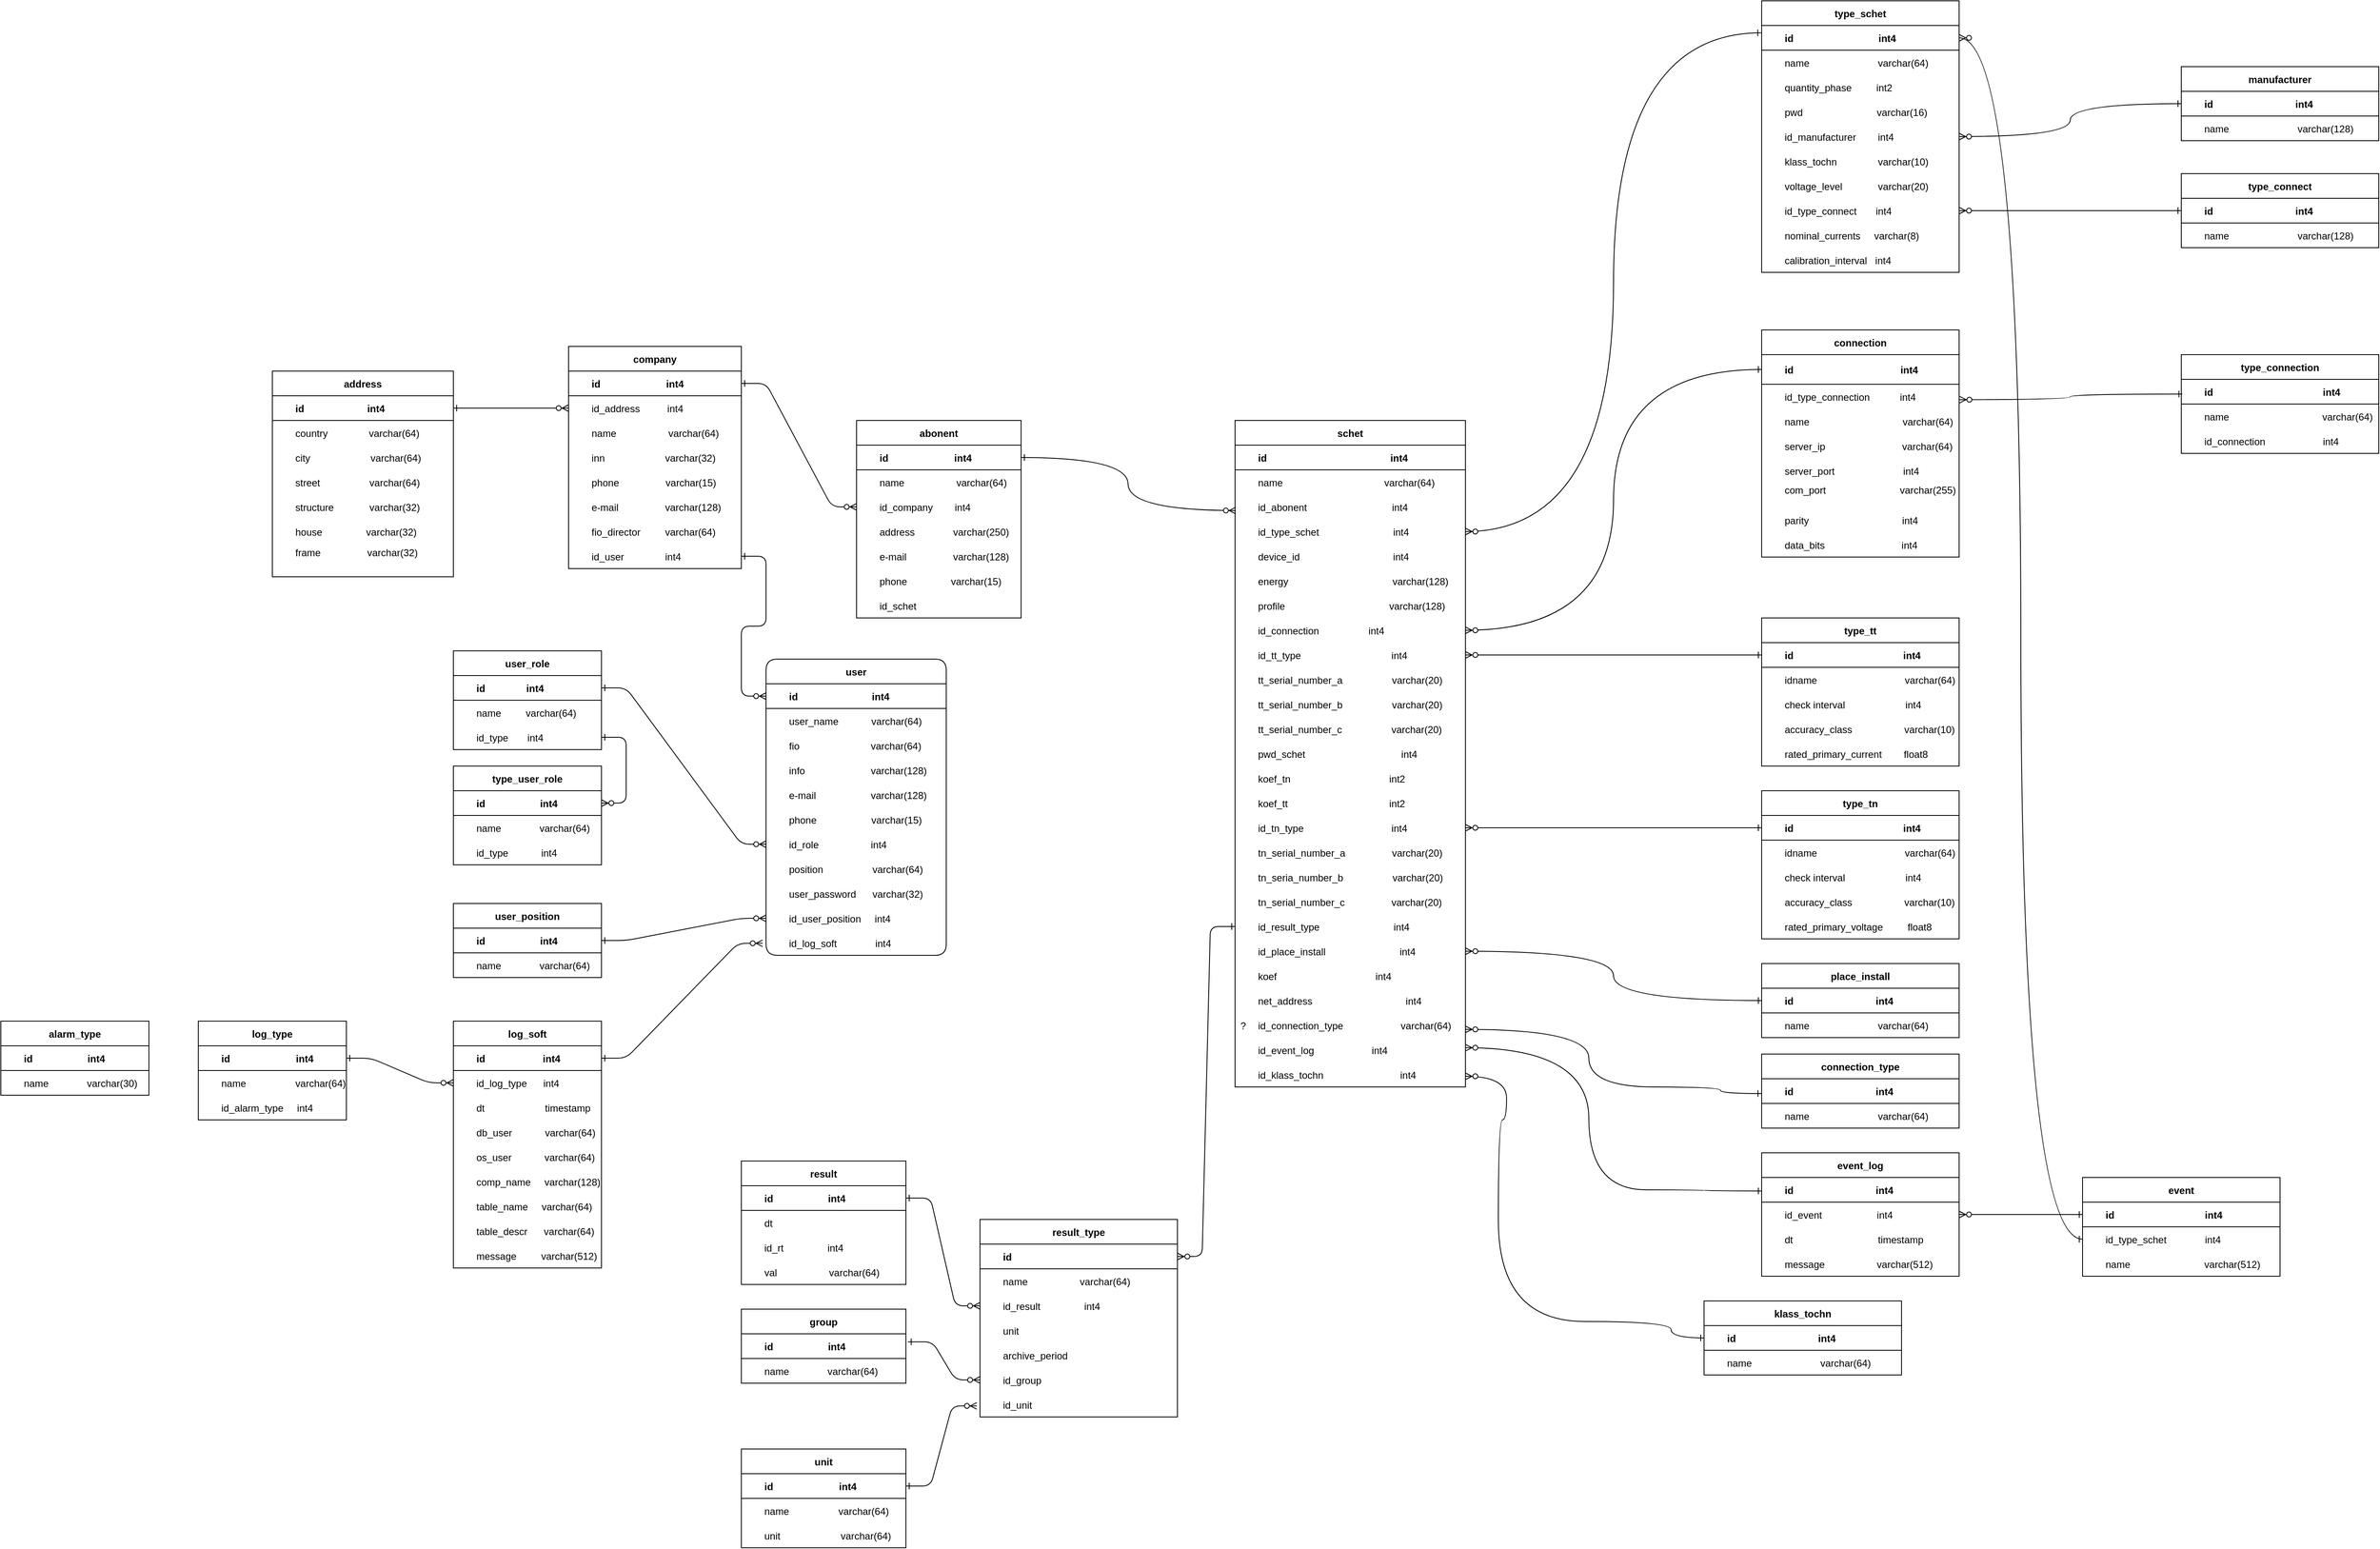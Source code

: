 <mxfile version="21.8.2" type="github">
  <diagram id="R2lEEEUBdFMjLlhIrx00" name="Page-1">
    <mxGraphModel dx="2305" dy="1439" grid="1" gridSize="10" guides="1" tooltips="1" connect="1" arrows="1" fold="1" page="1" pageScale="1" pageWidth="1169" pageHeight="827" math="0" shadow="0" extFonts="Permanent Marker^https://fonts.googleapis.com/css?family=Permanent+Marker">
      <root>
        <mxCell id="0" />
        <mxCell id="1" parent="0" />
        <mxCell id="C-vyLk0tnHw3VtMMgP7b-1" value="" style="edgeStyle=entityRelationEdgeStyle;endArrow=ERzeroToMany;startArrow=ERone;endFill=1;startFill=0;entryX=0;entryY=0.5;entryDx=0;entryDy=0;" parent="1" source="C-vyLk0tnHw3VtMMgP7b-24" target="C-vyLk0tnHw3VtMMgP7b-6" edge="1">
          <mxGeometry width="100" height="100" relative="1" as="geometry">
            <mxPoint x="340" y="720" as="sourcePoint" />
            <mxPoint x="360" y="270" as="targetPoint" />
          </mxGeometry>
        </mxCell>
        <mxCell id="C-vyLk0tnHw3VtMMgP7b-12" value="" style="edgeStyle=entityRelationEdgeStyle;endArrow=ERzeroToMany;startArrow=ERone;endFill=1;startFill=0;entryX=0;entryY=0.5;entryDx=0;entryDy=0;exitX=1;exitY=0.5;exitDx=0;exitDy=0;" parent="1" source="LuDClFMpIRES3wtFja24-454" target="C-vyLk0tnHw3VtMMgP7b-14" edge="1">
          <mxGeometry width="100" height="100" relative="1" as="geometry">
            <mxPoint x="400" y="180" as="sourcePoint" />
            <mxPoint x="460" y="205" as="targetPoint" />
          </mxGeometry>
        </mxCell>
        <mxCell id="C-vyLk0tnHw3VtMMgP7b-2" value="company" style="shape=table;startSize=30;container=1;collapsible=1;childLayout=tableLayout;fixedRows=1;rowLines=0;fontStyle=1;align=center;resizeLast=1;strokeWidth=1;swimlaneLine=1;rounded=0;shadow=0;columnLines=0;resizeLastRow=1;moveCells=0;treeMoving=0;treeFolding=0;deletable=1;cloneable=1;rotatable=1;swimlaneHead=1;swimlaneBody=1;horizontal=1;top=1;bottom=1;left=1;right=1;noLabel=0;portConstraintRotation=0;connectable=1;allowArrows=1;snapToPoint=0;fixDash=0;dropTarget=1;expand=1;editable=1;movable=1;resizable=1;locked=0;movableLabel=0;metaEdit=0;backgroundOutline=0;autosize=0;fixedWidth=0;resizeWidth=0;resizeHeight=0;pointerEvents=1;enumerate=0;comic=0;" parent="1" vertex="1">
          <mxGeometry x="270" y="60" width="210" height="270" as="geometry">
            <mxRectangle x="415" y="160" width="110" height="30" as="alternateBounds" />
          </mxGeometry>
        </mxCell>
        <mxCell id="C-vyLk0tnHw3VtMMgP7b-3" value="" style="shape=partialRectangle;collapsible=0;dropTarget=0;pointerEvents=0;fillColor=none;points=[[0,0.5],[1,0.5]];portConstraint=eastwest;top=0;left=0;right=0;bottom=1;" parent="C-vyLk0tnHw3VtMMgP7b-2" vertex="1">
          <mxGeometry y="30" width="210" height="30" as="geometry" />
        </mxCell>
        <mxCell id="C-vyLk0tnHw3VtMMgP7b-4" value="" style="shape=partialRectangle;overflow=hidden;connectable=0;fillColor=none;top=0;left=0;bottom=0;right=0;fontStyle=1;" parent="C-vyLk0tnHw3VtMMgP7b-3" vertex="1">
          <mxGeometry width="20" height="30" as="geometry">
            <mxRectangle width="20" height="30" as="alternateBounds" />
          </mxGeometry>
        </mxCell>
        <mxCell id="C-vyLk0tnHw3VtMMgP7b-5" value="id                        int4" style="shape=partialRectangle;overflow=hidden;connectable=0;fillColor=none;top=0;left=0;bottom=0;right=0;align=left;spacingLeft=6;fontStyle=1;" parent="C-vyLk0tnHw3VtMMgP7b-3" vertex="1">
          <mxGeometry x="20" width="190" height="30" as="geometry">
            <mxRectangle width="190" height="30" as="alternateBounds" />
          </mxGeometry>
        </mxCell>
        <mxCell id="C-vyLk0tnHw3VtMMgP7b-6" value="" style="shape=partialRectangle;collapsible=0;dropTarget=0;pointerEvents=0;fillColor=none;points=[[0,0.5],[1,0.5]];portConstraint=eastwest;top=0;left=0;right=0;bottom=0;" parent="C-vyLk0tnHw3VtMMgP7b-2" vertex="1">
          <mxGeometry y="60" width="210" height="30" as="geometry" />
        </mxCell>
        <mxCell id="C-vyLk0tnHw3VtMMgP7b-7" value="" style="shape=partialRectangle;overflow=hidden;connectable=0;fillColor=none;top=0;left=0;bottom=0;right=0;" parent="C-vyLk0tnHw3VtMMgP7b-6" vertex="1">
          <mxGeometry width="20" height="30" as="geometry">
            <mxRectangle width="20" height="30" as="alternateBounds" />
          </mxGeometry>
        </mxCell>
        <mxCell id="C-vyLk0tnHw3VtMMgP7b-8" value="id_address          int4" style="shape=partialRectangle;overflow=hidden;connectable=0;fillColor=none;top=0;left=0;bottom=0;right=0;align=left;spacingLeft=6;" parent="C-vyLk0tnHw3VtMMgP7b-6" vertex="1">
          <mxGeometry x="20" width="190" height="30" as="geometry">
            <mxRectangle width="190" height="30" as="alternateBounds" />
          </mxGeometry>
        </mxCell>
        <mxCell id="LuDClFMpIRES3wtFja24-69" value="" style="shape=partialRectangle;collapsible=0;dropTarget=0;pointerEvents=0;fillColor=none;points=[[0,0.5],[1,0.5]];portConstraint=eastwest;top=0;left=0;right=0;bottom=0;" parent="C-vyLk0tnHw3VtMMgP7b-2" vertex="1">
          <mxGeometry y="90" width="210" height="30" as="geometry" />
        </mxCell>
        <mxCell id="LuDClFMpIRES3wtFja24-70" value="" style="shape=partialRectangle;overflow=hidden;connectable=0;fillColor=none;top=0;left=0;bottom=0;right=0;" parent="LuDClFMpIRES3wtFja24-69" vertex="1">
          <mxGeometry width="20" height="30" as="geometry">
            <mxRectangle width="20" height="30" as="alternateBounds" />
          </mxGeometry>
        </mxCell>
        <mxCell id="LuDClFMpIRES3wtFja24-71" value="name                   varchar(64)" style="shape=partialRectangle;overflow=hidden;connectable=0;fillColor=none;top=0;left=0;bottom=0;right=0;align=left;spacingLeft=6;" parent="LuDClFMpIRES3wtFja24-69" vertex="1">
          <mxGeometry x="20" width="190" height="30" as="geometry">
            <mxRectangle width="190" height="30" as="alternateBounds" />
          </mxGeometry>
        </mxCell>
        <mxCell id="LuDClFMpIRES3wtFja24-72" value="" style="shape=partialRectangle;collapsible=0;dropTarget=0;pointerEvents=0;fillColor=none;points=[[0,0.5],[1,0.5]];portConstraint=eastwest;top=0;left=0;right=0;bottom=0;" parent="C-vyLk0tnHw3VtMMgP7b-2" vertex="1">
          <mxGeometry y="120" width="210" height="30" as="geometry" />
        </mxCell>
        <mxCell id="LuDClFMpIRES3wtFja24-73" value="" style="shape=partialRectangle;overflow=hidden;connectable=0;fillColor=none;top=0;left=0;bottom=0;right=0;" parent="LuDClFMpIRES3wtFja24-72" vertex="1">
          <mxGeometry width="20" height="30" as="geometry">
            <mxRectangle width="20" height="30" as="alternateBounds" />
          </mxGeometry>
        </mxCell>
        <mxCell id="LuDClFMpIRES3wtFja24-74" value="inn                      varchar(32)" style="shape=partialRectangle;overflow=hidden;connectable=0;fillColor=none;top=0;left=0;bottom=0;right=0;align=left;spacingLeft=6;" parent="LuDClFMpIRES3wtFja24-72" vertex="1">
          <mxGeometry x="20" width="190" height="30" as="geometry">
            <mxRectangle width="190" height="30" as="alternateBounds" />
          </mxGeometry>
        </mxCell>
        <mxCell id="LuDClFMpIRES3wtFja24-91" value="" style="shape=partialRectangle;collapsible=0;dropTarget=0;pointerEvents=0;fillColor=none;points=[[0,0.5],[1,0.5]];portConstraint=eastwest;top=0;left=0;right=0;bottom=0;" parent="C-vyLk0tnHw3VtMMgP7b-2" vertex="1">
          <mxGeometry y="150" width="210" height="30" as="geometry" />
        </mxCell>
        <mxCell id="LuDClFMpIRES3wtFja24-92" value="" style="shape=partialRectangle;overflow=hidden;connectable=0;fillColor=none;top=0;left=0;bottom=0;right=0;" parent="LuDClFMpIRES3wtFja24-91" vertex="1">
          <mxGeometry width="20" height="30" as="geometry">
            <mxRectangle width="20" height="30" as="alternateBounds" />
          </mxGeometry>
        </mxCell>
        <mxCell id="LuDClFMpIRES3wtFja24-93" value="phone                 varchar(15)" style="shape=partialRectangle;overflow=hidden;connectable=0;fillColor=none;top=0;left=0;bottom=0;right=0;align=left;spacingLeft=6;" parent="LuDClFMpIRES3wtFja24-91" vertex="1">
          <mxGeometry x="20" width="190" height="30" as="geometry">
            <mxRectangle width="190" height="30" as="alternateBounds" />
          </mxGeometry>
        </mxCell>
        <mxCell id="LuDClFMpIRES3wtFja24-94" value="" style="shape=partialRectangle;collapsible=0;dropTarget=0;pointerEvents=0;fillColor=none;points=[[0,0.5],[1,0.5]];portConstraint=eastwest;top=0;left=0;right=0;bottom=0;" parent="C-vyLk0tnHw3VtMMgP7b-2" vertex="1">
          <mxGeometry y="180" width="210" height="30" as="geometry" />
        </mxCell>
        <mxCell id="LuDClFMpIRES3wtFja24-95" value="" style="shape=partialRectangle;overflow=hidden;connectable=0;fillColor=none;top=0;left=0;bottom=0;right=0;" parent="LuDClFMpIRES3wtFja24-94" vertex="1">
          <mxGeometry width="20" height="30" as="geometry">
            <mxRectangle width="20" height="30" as="alternateBounds" />
          </mxGeometry>
        </mxCell>
        <mxCell id="LuDClFMpIRES3wtFja24-96" value="e-mail                 varchar(128)" style="shape=partialRectangle;overflow=hidden;connectable=0;fillColor=none;top=0;left=0;bottom=0;right=0;align=left;spacingLeft=6;" parent="LuDClFMpIRES3wtFja24-94" vertex="1">
          <mxGeometry x="20" width="190" height="30" as="geometry">
            <mxRectangle width="190" height="30" as="alternateBounds" />
          </mxGeometry>
        </mxCell>
        <mxCell id="LuDClFMpIRES3wtFja24-97" value="" style="shape=partialRectangle;collapsible=0;dropTarget=0;pointerEvents=0;fillColor=none;points=[[0,0.5],[1,0.5]];portConstraint=eastwest;top=0;left=0;right=0;bottom=0;" parent="C-vyLk0tnHw3VtMMgP7b-2" vertex="1">
          <mxGeometry y="210" width="210" height="30" as="geometry" />
        </mxCell>
        <mxCell id="LuDClFMpIRES3wtFja24-98" value="" style="shape=partialRectangle;overflow=hidden;connectable=0;fillColor=none;top=0;left=0;bottom=0;right=0;" parent="LuDClFMpIRES3wtFja24-97" vertex="1">
          <mxGeometry width="20" height="30" as="geometry">
            <mxRectangle width="20" height="30" as="alternateBounds" />
          </mxGeometry>
        </mxCell>
        <mxCell id="LuDClFMpIRES3wtFja24-99" value="fio_director         varchar(64)" style="shape=partialRectangle;overflow=hidden;connectable=0;fillColor=none;top=0;left=0;bottom=0;right=0;align=left;spacingLeft=6;" parent="LuDClFMpIRES3wtFja24-97" vertex="1">
          <mxGeometry x="20" width="190" height="30" as="geometry">
            <mxRectangle width="190" height="30" as="alternateBounds" />
          </mxGeometry>
        </mxCell>
        <mxCell id="LuDClFMpIRES3wtFja24-454" value="" style="shape=partialRectangle;collapsible=0;dropTarget=0;pointerEvents=0;fillColor=none;points=[[0,0.5],[1,0.5]];portConstraint=eastwest;top=0;left=0;right=0;bottom=0;" parent="C-vyLk0tnHw3VtMMgP7b-2" vertex="1">
          <mxGeometry y="240" width="210" height="30" as="geometry" />
        </mxCell>
        <mxCell id="LuDClFMpIRES3wtFja24-455" value="" style="shape=partialRectangle;overflow=hidden;connectable=0;fillColor=none;top=0;left=0;bottom=0;right=0;" parent="LuDClFMpIRES3wtFja24-454" vertex="1">
          <mxGeometry width="20" height="30" as="geometry">
            <mxRectangle width="20" height="30" as="alternateBounds" />
          </mxGeometry>
        </mxCell>
        <mxCell id="LuDClFMpIRES3wtFja24-456" value="id_user               int4" style="shape=partialRectangle;overflow=hidden;connectable=0;fillColor=none;top=0;left=0;bottom=0;right=0;align=left;spacingLeft=6;" parent="LuDClFMpIRES3wtFja24-454" vertex="1">
          <mxGeometry x="20" width="190" height="30" as="geometry">
            <mxRectangle width="190" height="30" as="alternateBounds" />
          </mxGeometry>
        </mxCell>
        <mxCell id="C-vyLk0tnHw3VtMMgP7b-13" value="user" style="shape=table;startSize=30;container=1;collapsible=1;childLayout=tableLayout;fixedRows=1;rowLines=0;fontStyle=1;align=center;resizeLast=1;columnLines=0;resizeLastRow=0;absoluteArcSize=0;swimlaneHead=1;swimlaneBody=1;horizontal=1;top=1;bottom=1;left=1;right=1;connectable=1;allowArrows=1;snapToPoint=0;fixDash=0;comic=0;enumerate=0;moveCells=0;pointerEvents=1;treeMoving=0;treeFolding=0;deletable=1;cloneable=1;rotatable=1;resizeHeight=0;swimlaneLine=1;rounded=1;shadow=0;" parent="1" vertex="1">
          <mxGeometry x="510" y="440" width="219" height="360" as="geometry" />
        </mxCell>
        <mxCell id="C-vyLk0tnHw3VtMMgP7b-14" value="" style="shape=partialRectangle;collapsible=0;dropTarget=0;pointerEvents=0;fillColor=none;points=[[0,0.5],[1,0.5]];portConstraint=eastwest;top=0;left=0;right=0;bottom=1;" parent="C-vyLk0tnHw3VtMMgP7b-13" vertex="1">
          <mxGeometry y="30" width="219" height="30" as="geometry" />
        </mxCell>
        <mxCell id="C-vyLk0tnHw3VtMMgP7b-15" value="" style="shape=partialRectangle;overflow=hidden;connectable=0;fillColor=none;top=0;left=0;bottom=0;right=0;fontStyle=1;" parent="C-vyLk0tnHw3VtMMgP7b-14" vertex="1">
          <mxGeometry width="20" height="30" as="geometry">
            <mxRectangle width="20" height="30" as="alternateBounds" />
          </mxGeometry>
        </mxCell>
        <mxCell id="C-vyLk0tnHw3VtMMgP7b-16" value="id                           int4" style="shape=partialRectangle;overflow=hidden;connectable=0;fillColor=none;top=0;left=0;bottom=0;right=0;align=left;spacingLeft=6;fontStyle=1;" parent="C-vyLk0tnHw3VtMMgP7b-14" vertex="1">
          <mxGeometry x="20" width="199" height="30" as="geometry">
            <mxRectangle width="199" height="30" as="alternateBounds" />
          </mxGeometry>
        </mxCell>
        <mxCell id="C-vyLk0tnHw3VtMMgP7b-17" value="" style="shape=partialRectangle;collapsible=0;dropTarget=0;pointerEvents=0;fillColor=none;points=[[0,0.5],[1,0.5]];portConstraint=eastwest;top=0;left=0;right=0;bottom=0;" parent="C-vyLk0tnHw3VtMMgP7b-13" vertex="1">
          <mxGeometry y="60" width="219" height="30" as="geometry" />
        </mxCell>
        <mxCell id="C-vyLk0tnHw3VtMMgP7b-18" value="" style="shape=partialRectangle;overflow=hidden;connectable=0;fillColor=none;top=0;left=0;bottom=0;right=0;" parent="C-vyLk0tnHw3VtMMgP7b-17" vertex="1">
          <mxGeometry width="20" height="30" as="geometry">
            <mxRectangle width="20" height="30" as="alternateBounds" />
          </mxGeometry>
        </mxCell>
        <mxCell id="C-vyLk0tnHw3VtMMgP7b-19" value="user_name            varchar(64)" style="shape=partialRectangle;overflow=hidden;connectable=0;fillColor=none;top=0;left=0;bottom=0;right=0;align=left;spacingLeft=6;" parent="C-vyLk0tnHw3VtMMgP7b-17" vertex="1">
          <mxGeometry x="20" width="199" height="30" as="geometry">
            <mxRectangle width="199" height="30" as="alternateBounds" />
          </mxGeometry>
        </mxCell>
        <mxCell id="C-vyLk0tnHw3VtMMgP7b-20" value="" style="shape=partialRectangle;collapsible=0;dropTarget=0;pointerEvents=0;fillColor=none;points=[[0,0.5],[1,0.5]];portConstraint=eastwest;top=0;left=0;right=0;bottom=0;" parent="C-vyLk0tnHw3VtMMgP7b-13" vertex="1">
          <mxGeometry y="90" width="219" height="30" as="geometry" />
        </mxCell>
        <mxCell id="C-vyLk0tnHw3VtMMgP7b-21" value="" style="shape=partialRectangle;overflow=hidden;connectable=0;fillColor=none;top=0;left=0;bottom=0;right=0;" parent="C-vyLk0tnHw3VtMMgP7b-20" vertex="1">
          <mxGeometry width="20" height="30" as="geometry">
            <mxRectangle width="20" height="30" as="alternateBounds" />
          </mxGeometry>
        </mxCell>
        <mxCell id="C-vyLk0tnHw3VtMMgP7b-22" value="fio                          varchar(64)" style="shape=partialRectangle;overflow=hidden;connectable=0;fillColor=none;top=0;left=0;bottom=0;right=0;align=left;spacingLeft=6;" parent="C-vyLk0tnHw3VtMMgP7b-20" vertex="1">
          <mxGeometry x="20" width="199" height="30" as="geometry">
            <mxRectangle width="199" height="30" as="alternateBounds" />
          </mxGeometry>
        </mxCell>
        <mxCell id="LuDClFMpIRES3wtFja24-22" value="" style="shape=partialRectangle;collapsible=0;dropTarget=0;pointerEvents=0;fillColor=none;points=[[0,0.5],[1,0.5]];portConstraint=eastwest;top=0;left=0;right=0;bottom=0;" parent="C-vyLk0tnHw3VtMMgP7b-13" vertex="1">
          <mxGeometry y="120" width="219" height="30" as="geometry" />
        </mxCell>
        <mxCell id="LuDClFMpIRES3wtFja24-23" value="" style="shape=partialRectangle;overflow=hidden;connectable=0;fillColor=none;top=0;left=0;bottom=0;right=0;" parent="LuDClFMpIRES3wtFja24-22" vertex="1">
          <mxGeometry width="20" height="30" as="geometry">
            <mxRectangle width="20" height="30" as="alternateBounds" />
          </mxGeometry>
        </mxCell>
        <mxCell id="LuDClFMpIRES3wtFja24-24" value="info                        varchar(128)" style="shape=partialRectangle;overflow=hidden;connectable=0;fillColor=none;top=0;left=0;bottom=0;right=0;align=left;spacingLeft=6;" parent="LuDClFMpIRES3wtFja24-22" vertex="1">
          <mxGeometry x="20" width="199" height="30" as="geometry">
            <mxRectangle width="199" height="30" as="alternateBounds" />
          </mxGeometry>
        </mxCell>
        <mxCell id="LuDClFMpIRES3wtFja24-25" value="" style="shape=partialRectangle;collapsible=0;dropTarget=0;pointerEvents=0;fillColor=none;points=[[0,0.5],[1,0.5]];portConstraint=eastwest;top=0;left=0;right=0;bottom=0;" parent="C-vyLk0tnHw3VtMMgP7b-13" vertex="1">
          <mxGeometry y="150" width="219" height="30" as="geometry" />
        </mxCell>
        <mxCell id="LuDClFMpIRES3wtFja24-26" value="" style="shape=partialRectangle;overflow=hidden;connectable=0;fillColor=none;top=0;left=0;bottom=0;right=0;" parent="LuDClFMpIRES3wtFja24-25" vertex="1">
          <mxGeometry width="20" height="30" as="geometry">
            <mxRectangle width="20" height="30" as="alternateBounds" />
          </mxGeometry>
        </mxCell>
        <mxCell id="LuDClFMpIRES3wtFja24-27" value="e-mail                    varchar(128)" style="shape=partialRectangle;overflow=hidden;connectable=0;fillColor=none;top=0;left=0;bottom=0;right=0;align=left;spacingLeft=6;" parent="LuDClFMpIRES3wtFja24-25" vertex="1">
          <mxGeometry x="20" width="199" height="30" as="geometry">
            <mxRectangle width="199" height="30" as="alternateBounds" />
          </mxGeometry>
        </mxCell>
        <mxCell id="LuDClFMpIRES3wtFja24-28" value="" style="shape=partialRectangle;collapsible=0;dropTarget=0;pointerEvents=0;fillColor=none;points=[[0,0.5],[1,0.5]];portConstraint=eastwest;top=0;left=0;right=0;bottom=0;" parent="C-vyLk0tnHw3VtMMgP7b-13" vertex="1">
          <mxGeometry y="180" width="219" height="30" as="geometry" />
        </mxCell>
        <mxCell id="LuDClFMpIRES3wtFja24-29" value="" style="shape=partialRectangle;overflow=hidden;connectable=0;fillColor=none;top=0;left=0;bottom=0;right=0;" parent="LuDClFMpIRES3wtFja24-28" vertex="1">
          <mxGeometry width="20" height="30" as="geometry">
            <mxRectangle width="20" height="30" as="alternateBounds" />
          </mxGeometry>
        </mxCell>
        <mxCell id="LuDClFMpIRES3wtFja24-30" value="phone                    varchar(15)" style="shape=partialRectangle;overflow=hidden;connectable=0;fillColor=none;top=0;left=0;bottom=0;right=0;align=left;spacingLeft=6;" parent="LuDClFMpIRES3wtFja24-28" vertex="1">
          <mxGeometry x="20" width="199" height="30" as="geometry">
            <mxRectangle width="199" height="30" as="alternateBounds" />
          </mxGeometry>
        </mxCell>
        <mxCell id="LuDClFMpIRES3wtFja24-31" value="" style="shape=partialRectangle;collapsible=0;dropTarget=0;pointerEvents=0;fillColor=none;points=[[0,0.5],[1,0.5]];portConstraint=eastwest;top=0;left=0;right=0;bottom=0;" parent="C-vyLk0tnHw3VtMMgP7b-13" vertex="1">
          <mxGeometry y="210" width="219" height="30" as="geometry" />
        </mxCell>
        <mxCell id="LuDClFMpIRES3wtFja24-32" value="" style="shape=partialRectangle;overflow=hidden;connectable=0;fillColor=none;top=0;left=0;bottom=0;right=0;" parent="LuDClFMpIRES3wtFja24-31" vertex="1">
          <mxGeometry width="20" height="30" as="geometry">
            <mxRectangle width="20" height="30" as="alternateBounds" />
          </mxGeometry>
        </mxCell>
        <mxCell id="LuDClFMpIRES3wtFja24-33" value="id_role                   int4" style="shape=partialRectangle;overflow=hidden;connectable=0;fillColor=none;top=0;left=0;bottom=0;right=0;align=left;spacingLeft=6;noLabel=0;portConstraintRotation=0;allowArrows=1;snapToPoint=0;resizable=1;resizeWidth=0;enumerate=0;" parent="LuDClFMpIRES3wtFja24-31" vertex="1">
          <mxGeometry x="20" width="199" height="30" as="geometry">
            <mxRectangle width="199" height="30" as="alternateBounds" />
          </mxGeometry>
        </mxCell>
        <mxCell id="LuDClFMpIRES3wtFja24-56" value="" style="shape=partialRectangle;collapsible=0;dropTarget=0;pointerEvents=0;fillColor=none;points=[[0,0.5],[1,0.5]];portConstraint=eastwest;top=0;left=0;right=0;bottom=0;" parent="C-vyLk0tnHw3VtMMgP7b-13" vertex="1">
          <mxGeometry y="240" width="219" height="30" as="geometry" />
        </mxCell>
        <mxCell id="LuDClFMpIRES3wtFja24-57" value="" style="shape=partialRectangle;overflow=hidden;connectable=0;fillColor=none;top=0;left=0;bottom=0;right=0;" parent="LuDClFMpIRES3wtFja24-56" vertex="1">
          <mxGeometry width="20" height="30" as="geometry">
            <mxRectangle width="20" height="30" as="alternateBounds" />
          </mxGeometry>
        </mxCell>
        <mxCell id="LuDClFMpIRES3wtFja24-58" value="position                  varchar(64)" style="shape=partialRectangle;overflow=hidden;connectable=0;fillColor=none;top=0;left=0;bottom=0;right=0;align=left;spacingLeft=6;" parent="LuDClFMpIRES3wtFja24-56" vertex="1">
          <mxGeometry x="20" width="199" height="30" as="geometry">
            <mxRectangle width="199" height="30" as="alternateBounds" />
          </mxGeometry>
        </mxCell>
        <mxCell id="LuDClFMpIRES3wtFja24-575" value="" style="shape=partialRectangle;collapsible=0;dropTarget=0;pointerEvents=0;fillColor=none;points=[[0,0.5],[1,0.5]];portConstraint=eastwest;top=0;left=0;right=0;bottom=0;" parent="C-vyLk0tnHw3VtMMgP7b-13" vertex="1">
          <mxGeometry y="270" width="219" height="30" as="geometry" />
        </mxCell>
        <mxCell id="LuDClFMpIRES3wtFja24-576" value="" style="shape=partialRectangle;overflow=hidden;connectable=0;fillColor=none;top=0;left=0;bottom=0;right=0;" parent="LuDClFMpIRES3wtFja24-575" vertex="1">
          <mxGeometry width="20" height="30" as="geometry">
            <mxRectangle width="20" height="30" as="alternateBounds" />
          </mxGeometry>
        </mxCell>
        <mxCell id="LuDClFMpIRES3wtFja24-577" value="user_password      varchar(32)" style="shape=partialRectangle;overflow=hidden;connectable=0;fillColor=none;top=0;left=0;bottom=0;right=0;align=left;spacingLeft=6;" parent="LuDClFMpIRES3wtFja24-575" vertex="1">
          <mxGeometry x="20" width="199" height="30" as="geometry">
            <mxRectangle width="199" height="30" as="alternateBounds" />
          </mxGeometry>
        </mxCell>
        <mxCell id="qBnUAe8fcD3txvnjsRs1-3" value="" style="shape=partialRectangle;collapsible=0;dropTarget=0;pointerEvents=0;fillColor=none;points=[[0,0.5],[1,0.5]];portConstraint=eastwest;top=0;left=0;right=0;bottom=0;" parent="C-vyLk0tnHw3VtMMgP7b-13" vertex="1">
          <mxGeometry y="300" width="219" height="30" as="geometry" />
        </mxCell>
        <mxCell id="qBnUAe8fcD3txvnjsRs1-4" value="" style="shape=partialRectangle;overflow=hidden;connectable=0;fillColor=none;top=0;left=0;bottom=0;right=0;" parent="qBnUAe8fcD3txvnjsRs1-3" vertex="1">
          <mxGeometry width="20" height="30" as="geometry">
            <mxRectangle width="20" height="30" as="alternateBounds" />
          </mxGeometry>
        </mxCell>
        <mxCell id="qBnUAe8fcD3txvnjsRs1-5" value="id_user_position     int4" style="shape=partialRectangle;overflow=hidden;connectable=0;fillColor=none;top=0;left=0;bottom=0;right=0;align=left;spacingLeft=6;" parent="qBnUAe8fcD3txvnjsRs1-3" vertex="1">
          <mxGeometry x="20" width="199" height="30" as="geometry">
            <mxRectangle width="199" height="30" as="alternateBounds" />
          </mxGeometry>
        </mxCell>
        <mxCell id="CSrTi60d8i-n17Dc-1KF-133" value="" style="shape=partialRectangle;collapsible=0;dropTarget=0;pointerEvents=0;fillColor=none;points=[[0,0.5],[1,0.5]];portConstraint=eastwest;top=0;left=0;right=0;bottom=0;" vertex="1" parent="C-vyLk0tnHw3VtMMgP7b-13">
          <mxGeometry y="330" width="219" height="30" as="geometry" />
        </mxCell>
        <mxCell id="CSrTi60d8i-n17Dc-1KF-134" value="" style="shape=partialRectangle;overflow=hidden;connectable=0;fillColor=none;top=0;left=0;bottom=0;right=0;" vertex="1" parent="CSrTi60d8i-n17Dc-1KF-133">
          <mxGeometry width="20" height="30" as="geometry">
            <mxRectangle width="20" height="30" as="alternateBounds" />
          </mxGeometry>
        </mxCell>
        <mxCell id="CSrTi60d8i-n17Dc-1KF-135" value="id_log_soft              int4" style="shape=partialRectangle;overflow=hidden;connectable=0;fillColor=none;top=0;left=0;bottom=0;right=0;align=left;spacingLeft=6;" vertex="1" parent="CSrTi60d8i-n17Dc-1KF-133">
          <mxGeometry x="20" width="199" height="30" as="geometry">
            <mxRectangle width="199" height="30" as="alternateBounds" />
          </mxGeometry>
        </mxCell>
        <mxCell id="C-vyLk0tnHw3VtMMgP7b-23" value="address" style="shape=table;startSize=30;container=1;collapsible=1;childLayout=tableLayout;fixedRows=1;rowLines=0;fontStyle=1;align=center;resizeLast=1;columnLines=0;fillStyle=auto;strokeWidth=1;swimlaneLine=1;rounded=0;" parent="1" vertex="1">
          <mxGeometry x="-90" y="90" width="220" height="250" as="geometry">
            <mxRectangle x="-20" y="120" width="90" height="30" as="alternateBounds" />
          </mxGeometry>
        </mxCell>
        <mxCell id="C-vyLk0tnHw3VtMMgP7b-24" value="" style="shape=partialRectangle;collapsible=0;dropTarget=0;pointerEvents=0;fillColor=none;points=[[0,0.5],[1,0.5]];portConstraint=eastwest;top=0;left=0;right=0;bottom=1;" parent="C-vyLk0tnHw3VtMMgP7b-23" vertex="1">
          <mxGeometry y="30" width="220" height="30" as="geometry" />
        </mxCell>
        <mxCell id="C-vyLk0tnHw3VtMMgP7b-25" value="" style="shape=partialRectangle;overflow=hidden;connectable=0;fillColor=none;top=0;left=0;bottom=0;right=0;fontStyle=1;" parent="C-vyLk0tnHw3VtMMgP7b-24" vertex="1">
          <mxGeometry width="20" height="30" as="geometry">
            <mxRectangle width="20" height="30" as="alternateBounds" />
          </mxGeometry>
        </mxCell>
        <mxCell id="C-vyLk0tnHw3VtMMgP7b-26" value="id                       int4" style="shape=partialRectangle;overflow=hidden;connectable=0;fillColor=none;top=0;left=0;bottom=0;right=0;align=left;spacingLeft=6;fontStyle=1;" parent="C-vyLk0tnHw3VtMMgP7b-24" vertex="1">
          <mxGeometry x="20" width="200" height="30" as="geometry">
            <mxRectangle width="200" height="30" as="alternateBounds" />
          </mxGeometry>
        </mxCell>
        <mxCell id="LuDClFMpIRES3wtFja24-109" value="" style="shape=partialRectangle;collapsible=0;dropTarget=0;pointerEvents=0;fillColor=none;points=[[0,0.5],[1,0.5]];portConstraint=eastwest;top=0;left=0;right=0;bottom=0;" parent="C-vyLk0tnHw3VtMMgP7b-23" vertex="1">
          <mxGeometry y="60" width="220" height="30" as="geometry" />
        </mxCell>
        <mxCell id="LuDClFMpIRES3wtFja24-110" value="" style="shape=partialRectangle;overflow=hidden;connectable=0;fillColor=none;top=0;left=0;bottom=0;right=0;noLabel=0;portConstraintRotation=0;" parent="LuDClFMpIRES3wtFja24-109" vertex="1">
          <mxGeometry width="20" height="30" as="geometry">
            <mxRectangle width="20" height="30" as="alternateBounds" />
          </mxGeometry>
        </mxCell>
        <mxCell id="LuDClFMpIRES3wtFja24-111" value="country               varchar(64)" style="shape=partialRectangle;overflow=hidden;connectable=0;fillColor=none;top=0;left=0;bottom=0;right=0;align=left;spacingLeft=6;" parent="LuDClFMpIRES3wtFja24-109" vertex="1">
          <mxGeometry x="20" width="200" height="30" as="geometry">
            <mxRectangle width="200" height="30" as="alternateBounds" />
          </mxGeometry>
        </mxCell>
        <mxCell id="LuDClFMpIRES3wtFja24-112" value="" style="shape=partialRectangle;collapsible=0;dropTarget=0;pointerEvents=0;fillColor=none;points=[[0,0.5],[1,0.5]];portConstraint=eastwest;top=0;left=0;right=0;bottom=0;" parent="C-vyLk0tnHw3VtMMgP7b-23" vertex="1">
          <mxGeometry y="90" width="220" height="30" as="geometry" />
        </mxCell>
        <mxCell id="LuDClFMpIRES3wtFja24-113" value="" style="shape=partialRectangle;overflow=hidden;connectable=1;fillColor=none;top=0;left=0;bottom=0;right=0;fillOpacity=10;colspan=1;pointerEvents=0;deletable=1;cloneable=0;rotatable=1;resizable=1;movable=1;editable=1;locked=0;" parent="LuDClFMpIRES3wtFja24-112" vertex="1">
          <mxGeometry width="20" height="30" as="geometry">
            <mxRectangle width="20" height="30" as="alternateBounds" />
          </mxGeometry>
        </mxCell>
        <mxCell id="LuDClFMpIRES3wtFja24-114" value="city                      varchar(64)" style="shape=partialRectangle;overflow=hidden;connectable=0;fillColor=none;top=0;left=0;bottom=0;right=0;align=left;spacingLeft=6;" parent="LuDClFMpIRES3wtFja24-112" vertex="1">
          <mxGeometry x="20" width="200" height="30" as="geometry">
            <mxRectangle width="200" height="30" as="alternateBounds" />
          </mxGeometry>
        </mxCell>
        <mxCell id="LuDClFMpIRES3wtFja24-115" value="" style="shape=partialRectangle;collapsible=0;dropTarget=0;pointerEvents=0;fillColor=none;points=[[0,0.5],[1,0.5]];portConstraint=eastwest;top=0;left=0;right=0;bottom=0;" parent="C-vyLk0tnHw3VtMMgP7b-23" vertex="1">
          <mxGeometry y="120" width="220" height="30" as="geometry" />
        </mxCell>
        <mxCell id="LuDClFMpIRES3wtFja24-116" value="" style="shape=partialRectangle;overflow=hidden;connectable=0;fillColor=none;top=0;left=0;bottom=0;right=0;" parent="LuDClFMpIRES3wtFja24-115" vertex="1">
          <mxGeometry width="20" height="30" as="geometry">
            <mxRectangle width="20" height="30" as="alternateBounds" />
          </mxGeometry>
        </mxCell>
        <mxCell id="LuDClFMpIRES3wtFja24-117" value="street                  varchar(64)" style="shape=partialRectangle;overflow=hidden;connectable=0;fillColor=none;top=0;left=0;bottom=0;right=0;align=left;spacingLeft=6;" parent="LuDClFMpIRES3wtFja24-115" vertex="1">
          <mxGeometry x="20" width="200" height="30" as="geometry">
            <mxRectangle width="200" height="30" as="alternateBounds" />
          </mxGeometry>
        </mxCell>
        <mxCell id="LuDClFMpIRES3wtFja24-118" value="" style="shape=partialRectangle;collapsible=0;dropTarget=0;pointerEvents=0;fillColor=none;points=[[0,0.5],[1,0.5]];portConstraint=eastwest;top=0;left=0;right=0;bottom=0;" parent="C-vyLk0tnHw3VtMMgP7b-23" vertex="1">
          <mxGeometry y="150" width="220" height="30" as="geometry" />
        </mxCell>
        <mxCell id="LuDClFMpIRES3wtFja24-119" value="" style="shape=partialRectangle;overflow=hidden;connectable=0;fillColor=none;top=0;left=0;bottom=0;right=0;" parent="LuDClFMpIRES3wtFja24-118" vertex="1">
          <mxGeometry width="20" height="30" as="geometry">
            <mxRectangle width="20" height="30" as="alternateBounds" />
          </mxGeometry>
        </mxCell>
        <mxCell id="LuDClFMpIRES3wtFja24-120" value="structure             varchar(32)" style="shape=partialRectangle;overflow=hidden;connectable=0;fillColor=none;top=0;left=0;bottom=0;right=0;align=left;spacingLeft=6;" parent="LuDClFMpIRES3wtFja24-118" vertex="1">
          <mxGeometry x="20" width="200" height="30" as="geometry">
            <mxRectangle width="200" height="30" as="alternateBounds" />
          </mxGeometry>
        </mxCell>
        <mxCell id="LuDClFMpIRES3wtFja24-121" value="" style="shape=partialRectangle;collapsible=0;dropTarget=0;pointerEvents=0;fillColor=none;points=[[0,0.5],[1,0.5]];portConstraint=eastwest;top=0;left=0;right=0;bottom=0;" parent="C-vyLk0tnHw3VtMMgP7b-23" vertex="1">
          <mxGeometry y="180" width="220" height="30" as="geometry" />
        </mxCell>
        <mxCell id="LuDClFMpIRES3wtFja24-122" value="" style="shape=partialRectangle;overflow=hidden;connectable=0;fillColor=none;top=0;left=0;bottom=0;right=0;" parent="LuDClFMpIRES3wtFja24-121" vertex="1">
          <mxGeometry width="20" height="30" as="geometry">
            <mxRectangle width="20" height="30" as="alternateBounds" />
          </mxGeometry>
        </mxCell>
        <mxCell id="LuDClFMpIRES3wtFja24-123" value="house                varchar(32)" style="shape=partialRectangle;overflow=hidden;connectable=0;fillColor=none;top=0;left=0;bottom=0;right=0;align=left;spacingLeft=6;" parent="LuDClFMpIRES3wtFja24-121" vertex="1">
          <mxGeometry x="20" width="200" height="30" as="geometry">
            <mxRectangle width="200" height="30" as="alternateBounds" />
          </mxGeometry>
        </mxCell>
        <mxCell id="LuDClFMpIRES3wtFja24-124" value="" style="shape=partialRectangle;collapsible=0;dropTarget=0;pointerEvents=0;fillColor=none;points=[[0,0.5],[1,0.5]];portConstraint=eastwest;top=0;left=0;right=0;bottom=0;" parent="C-vyLk0tnHw3VtMMgP7b-23" vertex="1">
          <mxGeometry y="210" width="220" height="20" as="geometry" />
        </mxCell>
        <mxCell id="LuDClFMpIRES3wtFja24-125" value="" style="shape=partialRectangle;overflow=hidden;connectable=0;fillColor=none;top=0;left=0;bottom=0;right=0;" parent="LuDClFMpIRES3wtFja24-124" vertex="1">
          <mxGeometry width="20" height="20" as="geometry">
            <mxRectangle width="20" height="20" as="alternateBounds" />
          </mxGeometry>
        </mxCell>
        <mxCell id="LuDClFMpIRES3wtFja24-126" value="frame                 varchar(32)" style="shape=partialRectangle;overflow=hidden;connectable=0;fillColor=none;top=0;left=0;bottom=0;right=0;align=left;spacingLeft=6;" parent="LuDClFMpIRES3wtFja24-124" vertex="1">
          <mxGeometry x="20" width="200" height="20" as="geometry">
            <mxRectangle width="200" height="20" as="alternateBounds" />
          </mxGeometry>
        </mxCell>
        <mxCell id="LuDClFMpIRES3wtFja24-103" value="" style="shape=partialRectangle;collapsible=0;dropTarget=0;pointerEvents=0;fillColor=none;points=[[0,0.5],[1,0.5]];portConstraint=eastwest;top=0;left=0;right=0;bottom=1;" parent="C-vyLk0tnHw3VtMMgP7b-23" vertex="1">
          <mxGeometry y="230" width="220" height="20" as="geometry" />
        </mxCell>
        <mxCell id="LuDClFMpIRES3wtFja24-104" value="" style="shape=partialRectangle;overflow=hidden;connectable=0;fillColor=none;top=0;left=0;bottom=0;right=0;fontStyle=0;" parent="LuDClFMpIRES3wtFja24-103" vertex="1">
          <mxGeometry width="20" height="20" as="geometry">
            <mxRectangle width="20" height="20" as="alternateBounds" />
          </mxGeometry>
        </mxCell>
        <mxCell id="LuDClFMpIRES3wtFja24-105" value="" style="shape=partialRectangle;overflow=hidden;connectable=0;fillColor=none;top=0;left=0;bottom=0;right=0;align=left;spacingLeft=6;fontStyle=0;" parent="LuDClFMpIRES3wtFja24-103" vertex="1">
          <mxGeometry x="20" width="200" height="20" as="geometry">
            <mxRectangle width="200" height="20" as="alternateBounds" />
          </mxGeometry>
        </mxCell>
        <mxCell id="LuDClFMpIRES3wtFja24-130" value="abonent" style="shape=table;startSize=30;container=1;collapsible=1;childLayout=tableLayout;fixedRows=1;rowLines=0;fontStyle=1;align=center;resizeLast=1;columnLines=0;" parent="1" vertex="1">
          <mxGeometry x="620" y="150" width="200" height="240" as="geometry" />
        </mxCell>
        <mxCell id="LuDClFMpIRES3wtFja24-131" value="" style="shape=partialRectangle;collapsible=0;dropTarget=0;pointerEvents=0;fillColor=none;points=[[0,0.5],[1,0.5]];portConstraint=eastwest;top=0;left=0;right=0;bottom=1;" parent="LuDClFMpIRES3wtFja24-130" vertex="1">
          <mxGeometry y="30" width="200" height="30" as="geometry" />
        </mxCell>
        <mxCell id="LuDClFMpIRES3wtFja24-132" value="" style="shape=partialRectangle;overflow=hidden;connectable=0;fillColor=none;top=0;left=0;bottom=0;right=0;fontStyle=1;" parent="LuDClFMpIRES3wtFja24-131" vertex="1">
          <mxGeometry width="20" height="30" as="geometry">
            <mxRectangle width="20" height="30" as="alternateBounds" />
          </mxGeometry>
        </mxCell>
        <mxCell id="LuDClFMpIRES3wtFja24-133" value="id                        int4" style="shape=partialRectangle;overflow=hidden;connectable=0;fillColor=none;top=0;left=0;bottom=0;right=0;align=left;spacingLeft=6;fontStyle=1;" parent="LuDClFMpIRES3wtFja24-131" vertex="1">
          <mxGeometry x="20" width="180" height="30" as="geometry">
            <mxRectangle width="180" height="30" as="alternateBounds" />
          </mxGeometry>
        </mxCell>
        <mxCell id="LuDClFMpIRES3wtFja24-134" value="" style="shape=partialRectangle;collapsible=0;dropTarget=0;pointerEvents=0;fillColor=none;points=[[0,0.5],[1,0.5]];portConstraint=eastwest;top=0;left=0;right=0;bottom=0;" parent="LuDClFMpIRES3wtFja24-130" vertex="1">
          <mxGeometry y="60" width="200" height="30" as="geometry" />
        </mxCell>
        <mxCell id="LuDClFMpIRES3wtFja24-135" value="" style="shape=partialRectangle;overflow=hidden;connectable=0;fillColor=none;top=0;left=0;bottom=0;right=0;" parent="LuDClFMpIRES3wtFja24-134" vertex="1">
          <mxGeometry width="20" height="30" as="geometry">
            <mxRectangle width="20" height="30" as="alternateBounds" />
          </mxGeometry>
        </mxCell>
        <mxCell id="LuDClFMpIRES3wtFja24-136" value="name                   varchar(64)" style="shape=partialRectangle;overflow=hidden;connectable=0;fillColor=none;top=0;left=0;bottom=0;right=0;align=left;spacingLeft=6;" parent="LuDClFMpIRES3wtFja24-134" vertex="1">
          <mxGeometry x="20" width="180" height="30" as="geometry">
            <mxRectangle width="180" height="30" as="alternateBounds" />
          </mxGeometry>
        </mxCell>
        <mxCell id="LuDClFMpIRES3wtFja24-137" value="" style="shape=partialRectangle;collapsible=0;dropTarget=0;pointerEvents=0;fillColor=none;points=[[0,0.5],[1,0.5]];portConstraint=eastwest;top=0;left=0;right=0;bottom=0;" parent="LuDClFMpIRES3wtFja24-130" vertex="1">
          <mxGeometry y="90" width="200" height="30" as="geometry" />
        </mxCell>
        <mxCell id="LuDClFMpIRES3wtFja24-138" value="" style="shape=partialRectangle;overflow=hidden;connectable=0;fillColor=none;top=0;left=0;bottom=0;right=0;" parent="LuDClFMpIRES3wtFja24-137" vertex="1">
          <mxGeometry width="20" height="30" as="geometry">
            <mxRectangle width="20" height="30" as="alternateBounds" />
          </mxGeometry>
        </mxCell>
        <mxCell id="LuDClFMpIRES3wtFja24-139" value="id_company        int4" style="shape=partialRectangle;overflow=hidden;connectable=0;fillColor=none;top=0;left=0;bottom=0;right=0;align=left;spacingLeft=6;" parent="LuDClFMpIRES3wtFja24-137" vertex="1">
          <mxGeometry x="20" width="180" height="30" as="geometry">
            <mxRectangle width="180" height="30" as="alternateBounds" />
          </mxGeometry>
        </mxCell>
        <mxCell id="LuDClFMpIRES3wtFja24-140" value="" style="shape=partialRectangle;collapsible=0;dropTarget=0;pointerEvents=0;fillColor=none;points=[[0,0.5],[1,0.5]];portConstraint=eastwest;top=0;left=0;right=0;bottom=0;" parent="LuDClFMpIRES3wtFja24-130" vertex="1">
          <mxGeometry y="120" width="200" height="30" as="geometry" />
        </mxCell>
        <mxCell id="LuDClFMpIRES3wtFja24-141" value="" style="shape=partialRectangle;overflow=hidden;connectable=0;fillColor=none;top=0;left=0;bottom=0;right=0;" parent="LuDClFMpIRES3wtFja24-140" vertex="1">
          <mxGeometry width="20" height="30" as="geometry">
            <mxRectangle width="20" height="30" as="alternateBounds" />
          </mxGeometry>
        </mxCell>
        <mxCell id="LuDClFMpIRES3wtFja24-142" value="address              varchar(250)" style="shape=partialRectangle;overflow=hidden;connectable=0;fillColor=none;top=0;left=0;bottom=0;right=0;align=left;spacingLeft=6;" parent="LuDClFMpIRES3wtFja24-140" vertex="1">
          <mxGeometry x="20" width="180" height="30" as="geometry">
            <mxRectangle width="180" height="30" as="alternateBounds" />
          </mxGeometry>
        </mxCell>
        <mxCell id="LuDClFMpIRES3wtFja24-143" value="" style="shape=partialRectangle;collapsible=0;dropTarget=0;pointerEvents=0;fillColor=none;points=[[0,0.5],[1,0.5]];portConstraint=eastwest;top=0;left=0;right=0;bottom=0;" parent="LuDClFMpIRES3wtFja24-130" vertex="1">
          <mxGeometry y="150" width="200" height="30" as="geometry" />
        </mxCell>
        <mxCell id="LuDClFMpIRES3wtFja24-144" value="" style="shape=partialRectangle;overflow=hidden;connectable=0;fillColor=none;top=0;left=0;bottom=0;right=0;" parent="LuDClFMpIRES3wtFja24-143" vertex="1">
          <mxGeometry width="20" height="30" as="geometry">
            <mxRectangle width="20" height="30" as="alternateBounds" />
          </mxGeometry>
        </mxCell>
        <mxCell id="LuDClFMpIRES3wtFja24-145" value="e-mail                 varchar(128)" style="shape=partialRectangle;overflow=hidden;connectable=0;fillColor=none;top=0;left=0;bottom=0;right=0;align=left;spacingLeft=6;" parent="LuDClFMpIRES3wtFja24-143" vertex="1">
          <mxGeometry x="20" width="180" height="30" as="geometry">
            <mxRectangle width="180" height="30" as="alternateBounds" />
          </mxGeometry>
        </mxCell>
        <mxCell id="LuDClFMpIRES3wtFja24-146" value="" style="shape=partialRectangle;collapsible=0;dropTarget=0;pointerEvents=0;fillColor=none;points=[[0,0.5],[1,0.5]];portConstraint=eastwest;top=0;left=0;right=0;bottom=0;" parent="LuDClFMpIRES3wtFja24-130" vertex="1">
          <mxGeometry y="180" width="200" height="30" as="geometry" />
        </mxCell>
        <mxCell id="LuDClFMpIRES3wtFja24-147" value="" style="shape=partialRectangle;overflow=hidden;connectable=0;fillColor=none;top=0;left=0;bottom=0;right=0;" parent="LuDClFMpIRES3wtFja24-146" vertex="1">
          <mxGeometry width="20" height="30" as="geometry">
            <mxRectangle width="20" height="30" as="alternateBounds" />
          </mxGeometry>
        </mxCell>
        <mxCell id="LuDClFMpIRES3wtFja24-148" value="phone                varchar(15)" style="shape=partialRectangle;overflow=hidden;connectable=0;fillColor=none;top=0;left=0;bottom=0;right=0;align=left;spacingLeft=6;" parent="LuDClFMpIRES3wtFja24-146" vertex="1">
          <mxGeometry x="20" width="180" height="30" as="geometry">
            <mxRectangle width="180" height="30" as="alternateBounds" />
          </mxGeometry>
        </mxCell>
        <mxCell id="LuDClFMpIRES3wtFja24-162" value="" style="shape=partialRectangle;collapsible=0;dropTarget=0;pointerEvents=0;fillColor=none;points=[[0,0.5],[1,0.5]];portConstraint=eastwest;top=0;left=0;right=0;bottom=0;" parent="LuDClFMpIRES3wtFja24-130" vertex="1">
          <mxGeometry y="210" width="200" height="30" as="geometry" />
        </mxCell>
        <mxCell id="LuDClFMpIRES3wtFja24-163" value="" style="shape=partialRectangle;overflow=hidden;connectable=0;fillColor=none;top=0;left=0;bottom=0;right=0;" parent="LuDClFMpIRES3wtFja24-162" vertex="1">
          <mxGeometry width="20" height="30" as="geometry">
            <mxRectangle width="20" height="30" as="alternateBounds" />
          </mxGeometry>
        </mxCell>
        <mxCell id="LuDClFMpIRES3wtFja24-164" value="id_schet" style="shape=partialRectangle;overflow=hidden;connectable=0;fillColor=none;top=0;left=0;bottom=0;right=0;align=left;spacingLeft=6;" parent="LuDClFMpIRES3wtFja24-162" vertex="1">
          <mxGeometry x="20" width="180" height="30" as="geometry">
            <mxRectangle width="180" height="30" as="alternateBounds" />
          </mxGeometry>
        </mxCell>
        <mxCell id="LuDClFMpIRES3wtFja24-165" value="schet" style="shape=table;startSize=30;container=1;collapsible=1;childLayout=tableLayout;fixedRows=1;rowLines=0;fontStyle=1;align=center;resizeLast=1;columnLines=0;" parent="1" vertex="1">
          <mxGeometry x="1080" y="150" width="280" height="810" as="geometry" />
        </mxCell>
        <mxCell id="LuDClFMpIRES3wtFja24-166" value="" style="shape=partialRectangle;collapsible=0;dropTarget=0;pointerEvents=0;fillColor=none;points=[[0,0.5],[1,0.5]];portConstraint=eastwest;top=0;left=0;right=0;bottom=1;" parent="LuDClFMpIRES3wtFja24-165" vertex="1">
          <mxGeometry y="30" width="280" height="30" as="geometry" />
        </mxCell>
        <mxCell id="LuDClFMpIRES3wtFja24-167" value="" style="shape=partialRectangle;overflow=hidden;connectable=0;fillColor=none;top=0;left=0;bottom=0;right=0;fontStyle=1;" parent="LuDClFMpIRES3wtFja24-166" vertex="1">
          <mxGeometry width="20" height="30" as="geometry">
            <mxRectangle width="20" height="30" as="alternateBounds" />
          </mxGeometry>
        </mxCell>
        <mxCell id="LuDClFMpIRES3wtFja24-168" value="id                                             int4" style="shape=partialRectangle;overflow=hidden;connectable=0;fillColor=none;top=0;left=0;bottom=0;right=0;align=left;spacingLeft=6;fontStyle=1;" parent="LuDClFMpIRES3wtFja24-166" vertex="1">
          <mxGeometry x="20" width="260" height="30" as="geometry">
            <mxRectangle width="260" height="30" as="alternateBounds" />
          </mxGeometry>
        </mxCell>
        <mxCell id="LuDClFMpIRES3wtFja24-169" value="" style="shape=partialRectangle;collapsible=0;dropTarget=0;pointerEvents=0;fillColor=none;points=[[0,0.5],[1,0.5]];portConstraint=eastwest;top=0;left=0;right=0;bottom=0;" parent="LuDClFMpIRES3wtFja24-165" vertex="1">
          <mxGeometry y="60" width="280" height="30" as="geometry" />
        </mxCell>
        <mxCell id="LuDClFMpIRES3wtFja24-170" value="" style="shape=partialRectangle;overflow=hidden;connectable=0;fillColor=none;top=0;left=0;bottom=0;right=0;" parent="LuDClFMpIRES3wtFja24-169" vertex="1">
          <mxGeometry width="20" height="30" as="geometry">
            <mxRectangle width="20" height="30" as="alternateBounds" />
          </mxGeometry>
        </mxCell>
        <mxCell id="LuDClFMpIRES3wtFja24-171" value="name                                     varchar(64)" style="shape=partialRectangle;overflow=hidden;connectable=0;fillColor=none;top=0;left=0;bottom=0;right=0;align=left;spacingLeft=6;" parent="LuDClFMpIRES3wtFja24-169" vertex="1">
          <mxGeometry x="20" width="260" height="30" as="geometry">
            <mxRectangle width="260" height="30" as="alternateBounds" />
          </mxGeometry>
        </mxCell>
        <mxCell id="LuDClFMpIRES3wtFja24-172" value="" style="shape=partialRectangle;collapsible=0;dropTarget=0;pointerEvents=0;fillColor=none;points=[[0,0.5],[1,0.5]];portConstraint=eastwest;top=0;left=0;right=0;bottom=0;" parent="LuDClFMpIRES3wtFja24-165" vertex="1">
          <mxGeometry y="90" width="280" height="30" as="geometry" />
        </mxCell>
        <mxCell id="LuDClFMpIRES3wtFja24-173" value="" style="shape=partialRectangle;overflow=hidden;connectable=0;fillColor=none;top=0;left=0;bottom=0;right=0;" parent="LuDClFMpIRES3wtFja24-172" vertex="1">
          <mxGeometry width="20" height="30" as="geometry">
            <mxRectangle width="20" height="30" as="alternateBounds" />
          </mxGeometry>
        </mxCell>
        <mxCell id="LuDClFMpIRES3wtFja24-174" value="id_abonent                               int4" style="shape=partialRectangle;overflow=hidden;connectable=0;fillColor=none;top=0;left=0;bottom=0;right=0;align=left;spacingLeft=6;" parent="LuDClFMpIRES3wtFja24-172" vertex="1">
          <mxGeometry x="20" width="260" height="30" as="geometry">
            <mxRectangle width="260" height="30" as="alternateBounds" />
          </mxGeometry>
        </mxCell>
        <mxCell id="LuDClFMpIRES3wtFja24-175" value="" style="shape=partialRectangle;collapsible=0;dropTarget=0;pointerEvents=0;fillColor=none;points=[[0,0.5],[1,0.5]];portConstraint=eastwest;top=0;left=0;right=0;bottom=0;" parent="LuDClFMpIRES3wtFja24-165" vertex="1">
          <mxGeometry y="120" width="280" height="30" as="geometry" />
        </mxCell>
        <mxCell id="LuDClFMpIRES3wtFja24-176" value="" style="shape=partialRectangle;overflow=hidden;connectable=0;fillColor=none;top=0;left=0;bottom=0;right=0;" parent="LuDClFMpIRES3wtFja24-175" vertex="1">
          <mxGeometry width="20" height="30" as="geometry">
            <mxRectangle width="20" height="30" as="alternateBounds" />
          </mxGeometry>
        </mxCell>
        <mxCell id="LuDClFMpIRES3wtFja24-177" value="id_type_schet                           int4" style="shape=partialRectangle;overflow=hidden;connectable=0;fillColor=none;top=0;left=0;bottom=0;right=0;align=left;spacingLeft=6;" parent="LuDClFMpIRES3wtFja24-175" vertex="1">
          <mxGeometry x="20" width="260" height="30" as="geometry">
            <mxRectangle width="260" height="30" as="alternateBounds" />
          </mxGeometry>
        </mxCell>
        <mxCell id="LuDClFMpIRES3wtFja24-178" value="" style="shape=partialRectangle;collapsible=0;dropTarget=0;pointerEvents=0;fillColor=none;points=[[0,0.5],[1,0.5]];portConstraint=eastwest;top=0;left=0;right=0;bottom=0;" parent="LuDClFMpIRES3wtFja24-165" vertex="1">
          <mxGeometry y="150" width="280" height="30" as="geometry" />
        </mxCell>
        <mxCell id="LuDClFMpIRES3wtFja24-179" value="" style="shape=partialRectangle;overflow=hidden;connectable=0;fillColor=none;top=0;left=0;bottom=0;right=0;" parent="LuDClFMpIRES3wtFja24-178" vertex="1">
          <mxGeometry width="20" height="30" as="geometry">
            <mxRectangle width="20" height="30" as="alternateBounds" />
          </mxGeometry>
        </mxCell>
        <mxCell id="LuDClFMpIRES3wtFja24-180" value="device_id                                  int4" style="shape=partialRectangle;overflow=hidden;connectable=0;fillColor=none;top=0;left=0;bottom=0;right=0;align=left;spacingLeft=6;" parent="LuDClFMpIRES3wtFja24-178" vertex="1">
          <mxGeometry x="20" width="260" height="30" as="geometry">
            <mxRectangle width="260" height="30" as="alternateBounds" />
          </mxGeometry>
        </mxCell>
        <mxCell id="LuDClFMpIRES3wtFja24-181" value="" style="shape=partialRectangle;collapsible=0;dropTarget=0;pointerEvents=0;fillColor=none;points=[[0,0.5],[1,0.5]];portConstraint=eastwest;top=0;left=0;right=0;bottom=0;" parent="LuDClFMpIRES3wtFja24-165" vertex="1">
          <mxGeometry y="180" width="280" height="30" as="geometry" />
        </mxCell>
        <mxCell id="LuDClFMpIRES3wtFja24-182" value="" style="shape=partialRectangle;overflow=hidden;connectable=0;fillColor=none;top=0;left=0;bottom=0;right=0;" parent="LuDClFMpIRES3wtFja24-181" vertex="1">
          <mxGeometry width="20" height="30" as="geometry">
            <mxRectangle width="20" height="30" as="alternateBounds" />
          </mxGeometry>
        </mxCell>
        <mxCell id="LuDClFMpIRES3wtFja24-183" value="energy                                      varchar(128)" style="shape=partialRectangle;overflow=hidden;connectable=0;fillColor=none;top=0;left=0;bottom=0;right=0;align=left;spacingLeft=6;" parent="LuDClFMpIRES3wtFja24-181" vertex="1">
          <mxGeometry x="20" width="260" height="30" as="geometry">
            <mxRectangle width="260" height="30" as="alternateBounds" />
          </mxGeometry>
        </mxCell>
        <mxCell id="LuDClFMpIRES3wtFja24-184" value="" style="shape=partialRectangle;collapsible=0;dropTarget=0;pointerEvents=0;fillColor=none;points=[[0,0.5],[1,0.5]];portConstraint=eastwest;top=0;left=0;right=0;bottom=0;" parent="LuDClFMpIRES3wtFja24-165" vertex="1">
          <mxGeometry y="210" width="280" height="30" as="geometry" />
        </mxCell>
        <mxCell id="LuDClFMpIRES3wtFja24-185" value="" style="shape=partialRectangle;overflow=hidden;connectable=0;fillColor=none;top=0;left=0;bottom=0;right=0;" parent="LuDClFMpIRES3wtFja24-184" vertex="1">
          <mxGeometry width="20" height="30" as="geometry">
            <mxRectangle width="20" height="30" as="alternateBounds" />
          </mxGeometry>
        </mxCell>
        <mxCell id="LuDClFMpIRES3wtFja24-186" value="profile                                      varchar(128)" style="shape=partialRectangle;overflow=hidden;connectable=0;fillColor=none;top=0;left=0;bottom=0;right=0;align=left;spacingLeft=6;" parent="LuDClFMpIRES3wtFja24-184" vertex="1">
          <mxGeometry x="20" width="260" height="30" as="geometry">
            <mxRectangle width="260" height="30" as="alternateBounds" />
          </mxGeometry>
        </mxCell>
        <mxCell id="LuDClFMpIRES3wtFja24-187" value="" style="shape=partialRectangle;collapsible=0;dropTarget=0;pointerEvents=0;fillColor=none;points=[[0,0.5],[1,0.5]];portConstraint=eastwest;top=0;left=0;right=0;bottom=0;" parent="LuDClFMpIRES3wtFja24-165" vertex="1">
          <mxGeometry y="240" width="280" height="30" as="geometry" />
        </mxCell>
        <mxCell id="LuDClFMpIRES3wtFja24-188" value="" style="shape=partialRectangle;overflow=hidden;connectable=0;fillColor=none;top=0;left=0;bottom=0;right=0;" parent="LuDClFMpIRES3wtFja24-187" vertex="1">
          <mxGeometry width="20" height="30" as="geometry">
            <mxRectangle width="20" height="30" as="alternateBounds" />
          </mxGeometry>
        </mxCell>
        <mxCell id="LuDClFMpIRES3wtFja24-189" value="id_connection                  int4" style="shape=partialRectangle;overflow=hidden;connectable=0;fillColor=none;top=0;left=0;bottom=0;right=0;align=left;spacingLeft=6;" parent="LuDClFMpIRES3wtFja24-187" vertex="1">
          <mxGeometry x="20" width="260" height="30" as="geometry">
            <mxRectangle width="260" height="30" as="alternateBounds" />
          </mxGeometry>
        </mxCell>
        <mxCell id="LuDClFMpIRES3wtFja24-190" value="" style="shape=partialRectangle;collapsible=0;dropTarget=0;pointerEvents=0;fillColor=none;points=[[0,0.5],[1,0.5]];portConstraint=eastwest;top=0;left=0;right=0;bottom=0;" parent="LuDClFMpIRES3wtFja24-165" vertex="1">
          <mxGeometry y="270" width="280" height="30" as="geometry" />
        </mxCell>
        <mxCell id="LuDClFMpIRES3wtFja24-191" value="" style="shape=partialRectangle;overflow=hidden;connectable=0;fillColor=none;top=0;left=0;bottom=0;right=0;" parent="LuDClFMpIRES3wtFja24-190" vertex="1">
          <mxGeometry width="20" height="30" as="geometry">
            <mxRectangle width="20" height="30" as="alternateBounds" />
          </mxGeometry>
        </mxCell>
        <mxCell id="LuDClFMpIRES3wtFja24-192" value="id_tt_type                                 int4" style="shape=partialRectangle;overflow=hidden;connectable=0;fillColor=none;top=0;left=0;bottom=0;right=0;align=left;spacingLeft=6;" parent="LuDClFMpIRES3wtFja24-190" vertex="1">
          <mxGeometry x="20" width="260" height="30" as="geometry">
            <mxRectangle width="260" height="30" as="alternateBounds" />
          </mxGeometry>
        </mxCell>
        <mxCell id="LuDClFMpIRES3wtFja24-193" value="" style="shape=partialRectangle;collapsible=0;dropTarget=0;pointerEvents=0;fillColor=none;points=[[0,0.5],[1,0.5]];portConstraint=eastwest;top=0;left=0;right=0;bottom=0;" parent="LuDClFMpIRES3wtFja24-165" vertex="1">
          <mxGeometry y="300" width="280" height="30" as="geometry" />
        </mxCell>
        <mxCell id="LuDClFMpIRES3wtFja24-194" value="" style="shape=partialRectangle;overflow=hidden;connectable=0;fillColor=none;top=0;left=0;bottom=0;right=0;" parent="LuDClFMpIRES3wtFja24-193" vertex="1">
          <mxGeometry width="20" height="30" as="geometry">
            <mxRectangle width="20" height="30" as="alternateBounds" />
          </mxGeometry>
        </mxCell>
        <mxCell id="LuDClFMpIRES3wtFja24-195" value="tt_serial_number_a                  varchar(20)" style="shape=partialRectangle;overflow=hidden;connectable=0;fillColor=none;top=0;left=0;bottom=0;right=0;align=left;spacingLeft=6;" parent="LuDClFMpIRES3wtFja24-193" vertex="1">
          <mxGeometry x="20" width="260" height="30" as="geometry">
            <mxRectangle width="260" height="30" as="alternateBounds" />
          </mxGeometry>
        </mxCell>
        <mxCell id="LuDClFMpIRES3wtFja24-196" value="" style="shape=partialRectangle;collapsible=0;dropTarget=0;pointerEvents=0;fillColor=none;points=[[0,0.5],[1,0.5]];portConstraint=eastwest;top=0;left=0;right=0;bottom=0;" parent="LuDClFMpIRES3wtFja24-165" vertex="1">
          <mxGeometry y="330" width="280" height="30" as="geometry" />
        </mxCell>
        <mxCell id="LuDClFMpIRES3wtFja24-197" value="" style="shape=partialRectangle;overflow=hidden;connectable=0;fillColor=none;top=0;left=0;bottom=0;right=0;" parent="LuDClFMpIRES3wtFja24-196" vertex="1">
          <mxGeometry width="20" height="30" as="geometry">
            <mxRectangle width="20" height="30" as="alternateBounds" />
          </mxGeometry>
        </mxCell>
        <mxCell id="LuDClFMpIRES3wtFja24-198" value="tt_serial_number_b                  varchar(20)" style="shape=partialRectangle;overflow=hidden;connectable=0;fillColor=none;top=0;left=0;bottom=0;right=0;align=left;spacingLeft=6;" parent="LuDClFMpIRES3wtFja24-196" vertex="1">
          <mxGeometry x="20" width="260" height="30" as="geometry">
            <mxRectangle width="260" height="30" as="alternateBounds" />
          </mxGeometry>
        </mxCell>
        <mxCell id="LuDClFMpIRES3wtFja24-199" value="" style="shape=partialRectangle;collapsible=0;dropTarget=0;pointerEvents=0;fillColor=none;points=[[0,0.5],[1,0.5]];portConstraint=eastwest;top=0;left=0;right=0;bottom=0;" parent="LuDClFMpIRES3wtFja24-165" vertex="1">
          <mxGeometry y="360" width="280" height="30" as="geometry" />
        </mxCell>
        <mxCell id="LuDClFMpIRES3wtFja24-200" value="" style="shape=partialRectangle;overflow=hidden;connectable=0;fillColor=none;top=0;left=0;bottom=0;right=0;" parent="LuDClFMpIRES3wtFja24-199" vertex="1">
          <mxGeometry width="20" height="30" as="geometry">
            <mxRectangle width="20" height="30" as="alternateBounds" />
          </mxGeometry>
        </mxCell>
        <mxCell id="LuDClFMpIRES3wtFja24-201" value="tt_serial_number_c                  varchar(20)" style="shape=partialRectangle;overflow=hidden;connectable=0;fillColor=none;top=0;left=0;bottom=0;right=0;align=left;spacingLeft=6;" parent="LuDClFMpIRES3wtFja24-199" vertex="1">
          <mxGeometry x="20" width="260" height="30" as="geometry">
            <mxRectangle width="260" height="30" as="alternateBounds" />
          </mxGeometry>
        </mxCell>
        <mxCell id="LuDClFMpIRES3wtFja24-242" value="" style="shape=partialRectangle;collapsible=0;dropTarget=0;pointerEvents=0;fillColor=none;points=[[0,0.5],[1,0.5]];portConstraint=eastwest;top=0;left=0;right=0;bottom=0;" parent="LuDClFMpIRES3wtFja24-165" vertex="1">
          <mxGeometry y="390" width="280" height="30" as="geometry" />
        </mxCell>
        <mxCell id="LuDClFMpIRES3wtFja24-243" value="" style="shape=partialRectangle;overflow=hidden;connectable=0;fillColor=none;top=0;left=0;bottom=0;right=0;" parent="LuDClFMpIRES3wtFja24-242" vertex="1">
          <mxGeometry width="20" height="30" as="geometry">
            <mxRectangle width="20" height="30" as="alternateBounds" />
          </mxGeometry>
        </mxCell>
        <mxCell id="LuDClFMpIRES3wtFja24-244" value="pwd_schet                                   int4" style="shape=partialRectangle;overflow=hidden;connectable=0;fillColor=none;top=0;left=0;bottom=0;right=0;align=left;spacingLeft=6;" parent="LuDClFMpIRES3wtFja24-242" vertex="1">
          <mxGeometry x="20" width="260" height="30" as="geometry">
            <mxRectangle width="260" height="30" as="alternateBounds" />
          </mxGeometry>
        </mxCell>
        <mxCell id="LuDClFMpIRES3wtFja24-245" value="" style="shape=partialRectangle;collapsible=0;dropTarget=0;pointerEvents=0;fillColor=none;points=[[0,0.5],[1,0.5]];portConstraint=eastwest;top=0;left=0;right=0;bottom=0;" parent="LuDClFMpIRES3wtFja24-165" vertex="1">
          <mxGeometry y="420" width="280" height="30" as="geometry" />
        </mxCell>
        <mxCell id="LuDClFMpIRES3wtFja24-246" value="" style="shape=partialRectangle;overflow=hidden;connectable=0;fillColor=none;top=0;left=0;bottom=0;right=0;" parent="LuDClFMpIRES3wtFja24-245" vertex="1">
          <mxGeometry width="20" height="30" as="geometry">
            <mxRectangle width="20" height="30" as="alternateBounds" />
          </mxGeometry>
        </mxCell>
        <mxCell id="LuDClFMpIRES3wtFja24-247" value="koef_tn                                    int2" style="shape=partialRectangle;overflow=hidden;connectable=0;fillColor=none;top=0;left=0;bottom=0;right=0;align=left;spacingLeft=6;" parent="LuDClFMpIRES3wtFja24-245" vertex="1">
          <mxGeometry x="20" width="260" height="30" as="geometry">
            <mxRectangle width="260" height="30" as="alternateBounds" />
          </mxGeometry>
        </mxCell>
        <mxCell id="LuDClFMpIRES3wtFja24-248" value="" style="shape=partialRectangle;collapsible=0;dropTarget=0;pointerEvents=0;fillColor=none;points=[[0,0.5],[1,0.5]];portConstraint=eastwest;top=0;left=0;right=0;bottom=0;" parent="LuDClFMpIRES3wtFja24-165" vertex="1">
          <mxGeometry y="450" width="280" height="30" as="geometry" />
        </mxCell>
        <mxCell id="LuDClFMpIRES3wtFja24-249" value="" style="shape=partialRectangle;overflow=hidden;connectable=0;fillColor=none;top=0;left=0;bottom=0;right=0;" parent="LuDClFMpIRES3wtFja24-248" vertex="1">
          <mxGeometry width="20" height="30" as="geometry">
            <mxRectangle width="20" height="30" as="alternateBounds" />
          </mxGeometry>
        </mxCell>
        <mxCell id="LuDClFMpIRES3wtFja24-250" value="koef_tt                                     int2" style="shape=partialRectangle;overflow=hidden;connectable=0;fillColor=none;top=0;left=0;bottom=0;right=0;align=left;spacingLeft=6;" parent="LuDClFMpIRES3wtFja24-248" vertex="1">
          <mxGeometry x="20" width="260" height="30" as="geometry">
            <mxRectangle width="260" height="30" as="alternateBounds" />
          </mxGeometry>
        </mxCell>
        <mxCell id="LuDClFMpIRES3wtFja24-251" value="" style="shape=partialRectangle;collapsible=0;dropTarget=0;pointerEvents=0;fillColor=none;points=[[0,0.5],[1,0.5]];portConstraint=eastwest;top=0;left=0;right=0;bottom=0;" parent="LuDClFMpIRES3wtFja24-165" vertex="1">
          <mxGeometry y="480" width="280" height="30" as="geometry" />
        </mxCell>
        <mxCell id="LuDClFMpIRES3wtFja24-252" value="" style="shape=partialRectangle;overflow=hidden;connectable=0;fillColor=none;top=0;left=0;bottom=0;right=0;" parent="LuDClFMpIRES3wtFja24-251" vertex="1">
          <mxGeometry width="20" height="30" as="geometry">
            <mxRectangle width="20" height="30" as="alternateBounds" />
          </mxGeometry>
        </mxCell>
        <mxCell id="LuDClFMpIRES3wtFja24-253" value="id_tn_type                                int4" style="shape=partialRectangle;overflow=hidden;connectable=0;fillColor=none;top=0;left=0;bottom=0;right=0;align=left;spacingLeft=6;" parent="LuDClFMpIRES3wtFja24-251" vertex="1">
          <mxGeometry x="20" width="260" height="30" as="geometry">
            <mxRectangle width="260" height="30" as="alternateBounds" />
          </mxGeometry>
        </mxCell>
        <mxCell id="LuDClFMpIRES3wtFja24-254" value="" style="shape=partialRectangle;collapsible=0;dropTarget=0;pointerEvents=0;fillColor=none;points=[[0,0.5],[1,0.5]];portConstraint=eastwest;top=0;left=0;right=0;bottom=0;" parent="LuDClFMpIRES3wtFja24-165" vertex="1">
          <mxGeometry y="510" width="280" height="30" as="geometry" />
        </mxCell>
        <mxCell id="LuDClFMpIRES3wtFja24-255" value="" style="shape=partialRectangle;overflow=hidden;connectable=0;fillColor=none;top=0;left=0;bottom=0;right=0;" parent="LuDClFMpIRES3wtFja24-254" vertex="1">
          <mxGeometry width="20" height="30" as="geometry">
            <mxRectangle width="20" height="30" as="alternateBounds" />
          </mxGeometry>
        </mxCell>
        <mxCell id="LuDClFMpIRES3wtFja24-256" value="tn_serial_number_a                 varchar(20)" style="shape=partialRectangle;overflow=hidden;connectable=0;fillColor=none;top=0;left=0;bottom=0;right=0;align=left;spacingLeft=6;" parent="LuDClFMpIRES3wtFja24-254" vertex="1">
          <mxGeometry x="20" width="260" height="30" as="geometry">
            <mxRectangle width="260" height="30" as="alternateBounds" />
          </mxGeometry>
        </mxCell>
        <mxCell id="LuDClFMpIRES3wtFja24-257" value="" style="shape=partialRectangle;collapsible=0;dropTarget=0;pointerEvents=0;fillColor=none;points=[[0,0.5],[1,0.5]];portConstraint=eastwest;top=0;left=0;right=0;bottom=0;" parent="LuDClFMpIRES3wtFja24-165" vertex="1">
          <mxGeometry y="540" width="280" height="30" as="geometry" />
        </mxCell>
        <mxCell id="LuDClFMpIRES3wtFja24-258" value="" style="shape=partialRectangle;overflow=hidden;connectable=0;fillColor=none;top=0;left=0;bottom=0;right=0;" parent="LuDClFMpIRES3wtFja24-257" vertex="1">
          <mxGeometry width="20" height="30" as="geometry">
            <mxRectangle width="20" height="30" as="alternateBounds" />
          </mxGeometry>
        </mxCell>
        <mxCell id="LuDClFMpIRES3wtFja24-259" value="tn_seria_number_b                  varchar(20)" style="shape=partialRectangle;overflow=hidden;connectable=0;fillColor=none;top=0;left=0;bottom=0;right=0;align=left;spacingLeft=6;" parent="LuDClFMpIRES3wtFja24-257" vertex="1">
          <mxGeometry x="20" width="260" height="30" as="geometry">
            <mxRectangle width="260" height="30" as="alternateBounds" />
          </mxGeometry>
        </mxCell>
        <mxCell id="LuDClFMpIRES3wtFja24-260" value="" style="shape=partialRectangle;collapsible=0;dropTarget=0;pointerEvents=0;fillColor=none;points=[[0,0.5],[1,0.5]];portConstraint=eastwest;top=0;left=0;right=0;bottom=0;" parent="LuDClFMpIRES3wtFja24-165" vertex="1">
          <mxGeometry y="570" width="280" height="30" as="geometry" />
        </mxCell>
        <mxCell id="LuDClFMpIRES3wtFja24-261" value="" style="shape=partialRectangle;overflow=hidden;connectable=0;fillColor=none;top=0;left=0;bottom=0;right=0;" parent="LuDClFMpIRES3wtFja24-260" vertex="1">
          <mxGeometry width="20" height="30" as="geometry">
            <mxRectangle width="20" height="30" as="alternateBounds" />
          </mxGeometry>
        </mxCell>
        <mxCell id="LuDClFMpIRES3wtFja24-262" value="tn_serial_number_c                 varchar(20)" style="shape=partialRectangle;overflow=hidden;connectable=0;fillColor=none;top=0;left=0;bottom=0;right=0;align=left;spacingLeft=6;" parent="LuDClFMpIRES3wtFja24-260" vertex="1">
          <mxGeometry x="20" width="260" height="30" as="geometry">
            <mxRectangle width="260" height="30" as="alternateBounds" />
          </mxGeometry>
        </mxCell>
        <mxCell id="VCia17s1TIm0ThXdp71X-193" value="" style="shape=partialRectangle;collapsible=0;dropTarget=0;pointerEvents=0;fillColor=none;points=[[0,0.5],[1,0.5]];portConstraint=eastwest;top=0;left=0;right=0;bottom=0;" parent="LuDClFMpIRES3wtFja24-165" vertex="1">
          <mxGeometry y="600" width="280" height="30" as="geometry" />
        </mxCell>
        <mxCell id="VCia17s1TIm0ThXdp71X-194" value="" style="shape=partialRectangle;overflow=hidden;connectable=0;fillColor=none;top=0;left=0;bottom=0;right=0;" parent="VCia17s1TIm0ThXdp71X-193" vertex="1">
          <mxGeometry width="20" height="30" as="geometry">
            <mxRectangle width="20" height="30" as="alternateBounds" />
          </mxGeometry>
        </mxCell>
        <mxCell id="VCia17s1TIm0ThXdp71X-195" value="id_result_type                           int4" style="shape=partialRectangle;overflow=hidden;connectable=0;fillColor=none;top=0;left=0;bottom=0;right=0;align=left;spacingLeft=6;" parent="VCia17s1TIm0ThXdp71X-193" vertex="1">
          <mxGeometry x="20" width="260" height="30" as="geometry">
            <mxRectangle width="260" height="30" as="alternateBounds" />
          </mxGeometry>
        </mxCell>
        <mxCell id="CxjIrq2rLauY2cjTzqQd-9" value="" style="shape=partialRectangle;collapsible=0;dropTarget=0;pointerEvents=0;fillColor=none;points=[[0,0.5],[1,0.5]];portConstraint=eastwest;top=0;left=0;right=0;bottom=0;" parent="LuDClFMpIRES3wtFja24-165" vertex="1">
          <mxGeometry y="630" width="280" height="30" as="geometry" />
        </mxCell>
        <mxCell id="CxjIrq2rLauY2cjTzqQd-10" value="" style="shape=partialRectangle;overflow=hidden;connectable=0;fillColor=none;top=0;left=0;bottom=0;right=0;" parent="CxjIrq2rLauY2cjTzqQd-9" vertex="1">
          <mxGeometry width="20" height="30" as="geometry">
            <mxRectangle width="20" height="30" as="alternateBounds" />
          </mxGeometry>
        </mxCell>
        <mxCell id="CxjIrq2rLauY2cjTzqQd-11" value="id_place_install                           int4" style="shape=partialRectangle;overflow=hidden;connectable=0;fillColor=none;top=0;left=0;bottom=0;right=0;align=left;spacingLeft=6;" parent="CxjIrq2rLauY2cjTzqQd-9" vertex="1">
          <mxGeometry x="20" width="260" height="30" as="geometry">
            <mxRectangle width="260" height="30" as="alternateBounds" />
          </mxGeometry>
        </mxCell>
        <mxCell id="CSrTi60d8i-n17Dc-1KF-84" value="" style="shape=partialRectangle;collapsible=0;dropTarget=0;pointerEvents=0;fillColor=none;points=[[0,0.5],[1,0.5]];portConstraint=eastwest;top=0;left=0;right=0;bottom=0;" vertex="1" parent="LuDClFMpIRES3wtFja24-165">
          <mxGeometry y="660" width="280" height="30" as="geometry" />
        </mxCell>
        <mxCell id="CSrTi60d8i-n17Dc-1KF-85" value="" style="shape=partialRectangle;overflow=hidden;connectable=0;fillColor=none;top=0;left=0;bottom=0;right=0;" vertex="1" parent="CSrTi60d8i-n17Dc-1KF-84">
          <mxGeometry width="20" height="30" as="geometry">
            <mxRectangle width="20" height="30" as="alternateBounds" />
          </mxGeometry>
        </mxCell>
        <mxCell id="CSrTi60d8i-n17Dc-1KF-86" value="koef                                    int4" style="shape=partialRectangle;overflow=hidden;connectable=0;fillColor=none;top=0;left=0;bottom=0;right=0;align=left;spacingLeft=6;" vertex="1" parent="CSrTi60d8i-n17Dc-1KF-84">
          <mxGeometry x="20" width="260" height="30" as="geometry">
            <mxRectangle width="260" height="30" as="alternateBounds" />
          </mxGeometry>
        </mxCell>
        <mxCell id="CSrTi60d8i-n17Dc-1KF-87" value="" style="shape=partialRectangle;collapsible=0;dropTarget=0;pointerEvents=0;fillColor=none;points=[[0,0.5],[1,0.5]];portConstraint=eastwest;top=0;left=0;right=0;bottom=0;" vertex="1" parent="LuDClFMpIRES3wtFja24-165">
          <mxGeometry y="690" width="280" height="30" as="geometry" />
        </mxCell>
        <mxCell id="CSrTi60d8i-n17Dc-1KF-88" value="" style="shape=partialRectangle;overflow=hidden;connectable=0;fillColor=none;top=0;left=0;bottom=0;right=0;" vertex="1" parent="CSrTi60d8i-n17Dc-1KF-87">
          <mxGeometry width="20" height="30" as="geometry">
            <mxRectangle width="20" height="30" as="alternateBounds" />
          </mxGeometry>
        </mxCell>
        <mxCell id="CSrTi60d8i-n17Dc-1KF-89" value="net_address                                  int4" style="shape=partialRectangle;overflow=hidden;connectable=0;fillColor=none;top=0;left=0;bottom=0;right=0;align=left;spacingLeft=6;" vertex="1" parent="CSrTi60d8i-n17Dc-1KF-87">
          <mxGeometry x="20" width="260" height="30" as="geometry">
            <mxRectangle width="260" height="30" as="alternateBounds" />
          </mxGeometry>
        </mxCell>
        <mxCell id="CSrTi60d8i-n17Dc-1KF-90" value="" style="shape=partialRectangle;collapsible=0;dropTarget=0;pointerEvents=0;fillColor=none;points=[[0,0.5],[1,0.5]];portConstraint=eastwest;top=0;left=0;right=0;bottom=0;" vertex="1" parent="LuDClFMpIRES3wtFja24-165">
          <mxGeometry y="720" width="280" height="30" as="geometry" />
        </mxCell>
        <mxCell id="CSrTi60d8i-n17Dc-1KF-91" value="?" style="shape=partialRectangle;overflow=hidden;connectable=0;fillColor=none;top=0;left=0;bottom=0;right=0;" vertex="1" parent="CSrTi60d8i-n17Dc-1KF-90">
          <mxGeometry width="20" height="30" as="geometry">
            <mxRectangle width="20" height="30" as="alternateBounds" />
          </mxGeometry>
        </mxCell>
        <mxCell id="CSrTi60d8i-n17Dc-1KF-92" value="id_connection_type                     varchar(64)" style="shape=partialRectangle;overflow=hidden;connectable=0;fillColor=none;top=0;left=0;bottom=0;right=0;align=left;spacingLeft=6;" vertex="1" parent="CSrTi60d8i-n17Dc-1KF-90">
          <mxGeometry x="20" width="260" height="30" as="geometry">
            <mxRectangle width="260" height="30" as="alternateBounds" />
          </mxGeometry>
        </mxCell>
        <mxCell id="CSrTi60d8i-n17Dc-1KF-101" value="" style="shape=partialRectangle;collapsible=0;dropTarget=0;pointerEvents=0;fillColor=none;points=[[0,0.5],[1,0.5]];portConstraint=eastwest;top=0;left=0;right=0;bottom=0;" vertex="1" parent="LuDClFMpIRES3wtFja24-165">
          <mxGeometry y="750" width="280" height="30" as="geometry" />
        </mxCell>
        <mxCell id="CSrTi60d8i-n17Dc-1KF-102" value="" style="shape=partialRectangle;overflow=hidden;connectable=0;fillColor=none;top=0;left=0;bottom=0;right=0;" vertex="1" parent="CSrTi60d8i-n17Dc-1KF-101">
          <mxGeometry width="20" height="30" as="geometry">
            <mxRectangle width="20" height="30" as="alternateBounds" />
          </mxGeometry>
        </mxCell>
        <mxCell id="CSrTi60d8i-n17Dc-1KF-103" value="id_event_log                     int4" style="shape=partialRectangle;overflow=hidden;connectable=0;fillColor=none;top=0;left=0;bottom=0;right=0;align=left;spacingLeft=6;" vertex="1" parent="CSrTi60d8i-n17Dc-1KF-101">
          <mxGeometry x="20" width="260" height="30" as="geometry">
            <mxRectangle width="260" height="30" as="alternateBounds" />
          </mxGeometry>
        </mxCell>
        <mxCell id="CSrTi60d8i-n17Dc-1KF-184" value="" style="shape=partialRectangle;collapsible=0;dropTarget=0;pointerEvents=0;fillColor=none;points=[[0,0.5],[1,0.5]];portConstraint=eastwest;top=0;left=0;right=0;bottom=0;" vertex="1" parent="LuDClFMpIRES3wtFja24-165">
          <mxGeometry y="780" width="280" height="30" as="geometry" />
        </mxCell>
        <mxCell id="CSrTi60d8i-n17Dc-1KF-185" value="" style="shape=partialRectangle;overflow=hidden;connectable=0;fillColor=none;top=0;left=0;bottom=0;right=0;" vertex="1" parent="CSrTi60d8i-n17Dc-1KF-184">
          <mxGeometry width="20" height="30" as="geometry">
            <mxRectangle width="20" height="30" as="alternateBounds" />
          </mxGeometry>
        </mxCell>
        <mxCell id="CSrTi60d8i-n17Dc-1KF-186" value="id_klass_tochn                            int4" style="shape=partialRectangle;overflow=hidden;connectable=0;fillColor=none;top=0;left=0;bottom=0;right=0;align=left;spacingLeft=6;" vertex="1" parent="CSrTi60d8i-n17Dc-1KF-184">
          <mxGeometry x="20" width="260" height="30" as="geometry">
            <mxRectangle width="260" height="30" as="alternateBounds" />
          </mxGeometry>
        </mxCell>
        <mxCell id="LuDClFMpIRES3wtFja24-264" value="" style="endArrow=ERzeroToMany;startArrow=ERone;endFill=1;startFill=0;edgeStyle=orthogonalEdgeStyle;curved=1;entryX=0.003;entryY=0.648;entryDx=0;entryDy=0;exitX=1;exitY=0.5;exitDx=0;exitDy=0;entryPerimeter=0;" parent="1" source="LuDClFMpIRES3wtFja24-131" target="LuDClFMpIRES3wtFja24-172" edge="1">
          <mxGeometry width="100" height="100" relative="1" as="geometry">
            <mxPoint x="1040.0" y="355" as="sourcePoint" />
            <mxPoint x="1020" y="490" as="targetPoint" />
          </mxGeometry>
        </mxCell>
        <mxCell id="LuDClFMpIRES3wtFja24-331" value="type_tn" style="shape=table;startSize=30;container=1;collapsible=1;childLayout=tableLayout;fixedRows=1;rowLines=0;fontStyle=1;align=center;resizeLast=1;columnLines=0;" parent="1" vertex="1">
          <mxGeometry x="1720" y="600" width="240" height="180" as="geometry" />
        </mxCell>
        <mxCell id="LuDClFMpIRES3wtFja24-332" value="" style="shape=partialRectangle;collapsible=0;dropTarget=0;pointerEvents=0;fillColor=none;points=[[0,0.5],[1,0.5]];portConstraint=eastwest;top=0;left=0;right=0;bottom=1;" parent="LuDClFMpIRES3wtFja24-331" vertex="1">
          <mxGeometry y="30" width="240" height="30" as="geometry" />
        </mxCell>
        <mxCell id="LuDClFMpIRES3wtFja24-333" value="" style="shape=partialRectangle;overflow=hidden;connectable=0;fillColor=none;top=0;left=0;bottom=0;right=0;fontStyle=1;" parent="LuDClFMpIRES3wtFja24-332" vertex="1">
          <mxGeometry width="20" height="30" as="geometry">
            <mxRectangle width="20" height="30" as="alternateBounds" />
          </mxGeometry>
        </mxCell>
        <mxCell id="LuDClFMpIRES3wtFja24-334" value="id                                        int4" style="shape=partialRectangle;overflow=hidden;connectable=0;fillColor=none;top=0;left=0;bottom=0;right=0;align=left;spacingLeft=6;fontStyle=1;" parent="LuDClFMpIRES3wtFja24-332" vertex="1">
          <mxGeometry x="20" width="220" height="30" as="geometry">
            <mxRectangle width="220" height="30" as="alternateBounds" />
          </mxGeometry>
        </mxCell>
        <mxCell id="LuDClFMpIRES3wtFja24-335" value="" style="shape=partialRectangle;collapsible=0;dropTarget=0;pointerEvents=0;fillColor=none;points=[[0,0.5],[1,0.5]];portConstraint=eastwest;top=0;left=0;right=0;bottom=0;" parent="LuDClFMpIRES3wtFja24-331" vertex="1">
          <mxGeometry y="60" width="240" height="30" as="geometry" />
        </mxCell>
        <mxCell id="LuDClFMpIRES3wtFja24-336" value="" style="shape=partialRectangle;overflow=hidden;connectable=0;fillColor=none;top=0;left=0;bottom=0;right=0;" parent="LuDClFMpIRES3wtFja24-335" vertex="1">
          <mxGeometry width="20" height="30" as="geometry">
            <mxRectangle width="20" height="30" as="alternateBounds" />
          </mxGeometry>
        </mxCell>
        <mxCell id="LuDClFMpIRES3wtFja24-337" value="idname                                varchar(64)" style="shape=partialRectangle;overflow=hidden;connectable=0;fillColor=none;top=0;left=0;bottom=0;right=0;align=left;spacingLeft=6;" parent="LuDClFMpIRES3wtFja24-335" vertex="1">
          <mxGeometry x="20" width="220" height="30" as="geometry">
            <mxRectangle width="220" height="30" as="alternateBounds" />
          </mxGeometry>
        </mxCell>
        <mxCell id="LuDClFMpIRES3wtFja24-338" value="" style="shape=partialRectangle;collapsible=0;dropTarget=0;pointerEvents=0;fillColor=none;points=[[0,0.5],[1,0.5]];portConstraint=eastwest;top=0;left=0;right=0;bottom=0;" parent="LuDClFMpIRES3wtFja24-331" vertex="1">
          <mxGeometry y="90" width="240" height="30" as="geometry" />
        </mxCell>
        <mxCell id="LuDClFMpIRES3wtFja24-339" value="" style="shape=partialRectangle;overflow=hidden;connectable=0;fillColor=none;top=0;left=0;bottom=0;right=0;" parent="LuDClFMpIRES3wtFja24-338" vertex="1">
          <mxGeometry width="20" height="30" as="geometry">
            <mxRectangle width="20" height="30" as="alternateBounds" />
          </mxGeometry>
        </mxCell>
        <mxCell id="LuDClFMpIRES3wtFja24-340" value="check interval                      int4" style="shape=partialRectangle;overflow=hidden;connectable=0;fillColor=none;top=0;left=0;bottom=0;right=0;align=left;spacingLeft=6;" parent="LuDClFMpIRES3wtFja24-338" vertex="1">
          <mxGeometry x="20" width="220" height="30" as="geometry">
            <mxRectangle width="220" height="30" as="alternateBounds" />
          </mxGeometry>
        </mxCell>
        <mxCell id="LuDClFMpIRES3wtFja24-341" value="" style="shape=partialRectangle;collapsible=0;dropTarget=0;pointerEvents=0;fillColor=none;points=[[0,0.5],[1,0.5]];portConstraint=eastwest;top=0;left=0;right=0;bottom=0;" parent="LuDClFMpIRES3wtFja24-331" vertex="1">
          <mxGeometry y="120" width="240" height="30" as="geometry" />
        </mxCell>
        <mxCell id="LuDClFMpIRES3wtFja24-342" value="" style="shape=partialRectangle;overflow=hidden;connectable=0;fillColor=none;top=0;left=0;bottom=0;right=0;" parent="LuDClFMpIRES3wtFja24-341" vertex="1">
          <mxGeometry width="20" height="30" as="geometry">
            <mxRectangle width="20" height="30" as="alternateBounds" />
          </mxGeometry>
        </mxCell>
        <mxCell id="LuDClFMpIRES3wtFja24-343" value="accuracy_class                   varchar(10)" style="shape=partialRectangle;overflow=hidden;connectable=0;fillColor=none;top=0;left=0;bottom=0;right=0;align=left;spacingLeft=6;" parent="LuDClFMpIRES3wtFja24-341" vertex="1">
          <mxGeometry x="20" width="220" height="30" as="geometry">
            <mxRectangle width="220" height="30" as="alternateBounds" />
          </mxGeometry>
        </mxCell>
        <mxCell id="LuDClFMpIRES3wtFja24-366" value="" style="shape=partialRectangle;collapsible=0;dropTarget=0;pointerEvents=0;fillColor=none;points=[[0,0.5],[1,0.5]];portConstraint=eastwest;top=0;left=0;right=0;bottom=0;" parent="LuDClFMpIRES3wtFja24-331" vertex="1">
          <mxGeometry y="150" width="240" height="30" as="geometry" />
        </mxCell>
        <mxCell id="LuDClFMpIRES3wtFja24-367" value="" style="shape=partialRectangle;overflow=hidden;connectable=0;fillColor=none;top=0;left=0;bottom=0;right=0;" parent="LuDClFMpIRES3wtFja24-366" vertex="1">
          <mxGeometry width="20" height="30" as="geometry">
            <mxRectangle width="20" height="30" as="alternateBounds" />
          </mxGeometry>
        </mxCell>
        <mxCell id="LuDClFMpIRES3wtFja24-368" value="rated_primary_voltage         float8" style="shape=partialRectangle;overflow=hidden;connectable=0;fillColor=none;top=0;left=0;bottom=0;right=0;align=left;spacingLeft=6;" parent="LuDClFMpIRES3wtFja24-366" vertex="1">
          <mxGeometry x="20" width="220" height="30" as="geometry">
            <mxRectangle width="220" height="30" as="alternateBounds" />
          </mxGeometry>
        </mxCell>
        <mxCell id="LuDClFMpIRES3wtFja24-353" value="type_tt" style="shape=table;startSize=30;container=1;collapsible=1;childLayout=tableLayout;fixedRows=1;rowLines=0;fontStyle=1;align=center;resizeLast=1;columnLines=0;" parent="1" vertex="1">
          <mxGeometry x="1720" y="390" width="240" height="180" as="geometry" />
        </mxCell>
        <mxCell id="LuDClFMpIRES3wtFja24-354" value="" style="shape=partialRectangle;collapsible=0;dropTarget=0;pointerEvents=0;fillColor=none;points=[[0,0.5],[1,0.5]];portConstraint=eastwest;top=0;left=0;right=0;bottom=1;" parent="LuDClFMpIRES3wtFja24-353" vertex="1">
          <mxGeometry y="30" width="240" height="30" as="geometry" />
        </mxCell>
        <mxCell id="LuDClFMpIRES3wtFja24-355" value="" style="shape=partialRectangle;overflow=hidden;connectable=0;fillColor=none;top=0;left=0;bottom=0;right=0;fontStyle=1;" parent="LuDClFMpIRES3wtFja24-354" vertex="1">
          <mxGeometry width="20" height="30" as="geometry">
            <mxRectangle width="20" height="30" as="alternateBounds" />
          </mxGeometry>
        </mxCell>
        <mxCell id="LuDClFMpIRES3wtFja24-356" value="id                                        int4" style="shape=partialRectangle;overflow=hidden;connectable=0;fillColor=none;top=0;left=0;bottom=0;right=0;align=left;spacingLeft=6;fontStyle=1;" parent="LuDClFMpIRES3wtFja24-354" vertex="1">
          <mxGeometry x="20" width="220" height="30" as="geometry">
            <mxRectangle width="220" height="30" as="alternateBounds" />
          </mxGeometry>
        </mxCell>
        <mxCell id="LuDClFMpIRES3wtFja24-357" value="" style="shape=partialRectangle;collapsible=0;dropTarget=0;pointerEvents=0;fillColor=none;points=[[0,0.5],[1,0.5]];portConstraint=eastwest;top=0;left=0;right=0;bottom=0;" parent="LuDClFMpIRES3wtFja24-353" vertex="1">
          <mxGeometry y="60" width="240" height="30" as="geometry" />
        </mxCell>
        <mxCell id="LuDClFMpIRES3wtFja24-358" value="" style="shape=partialRectangle;overflow=hidden;connectable=0;fillColor=none;top=0;left=0;bottom=0;right=0;" parent="LuDClFMpIRES3wtFja24-357" vertex="1">
          <mxGeometry width="20" height="30" as="geometry">
            <mxRectangle width="20" height="30" as="alternateBounds" />
          </mxGeometry>
        </mxCell>
        <mxCell id="LuDClFMpIRES3wtFja24-359" value="idname                                varchar(64)" style="shape=partialRectangle;overflow=hidden;connectable=0;fillColor=none;top=0;left=0;bottom=0;right=0;align=left;spacingLeft=6;" parent="LuDClFMpIRES3wtFja24-357" vertex="1">
          <mxGeometry x="20" width="220" height="30" as="geometry">
            <mxRectangle width="220" height="30" as="alternateBounds" />
          </mxGeometry>
        </mxCell>
        <mxCell id="LuDClFMpIRES3wtFja24-360" value="" style="shape=partialRectangle;collapsible=0;dropTarget=0;pointerEvents=0;fillColor=none;points=[[0,0.5],[1,0.5]];portConstraint=eastwest;top=0;left=0;right=0;bottom=0;" parent="LuDClFMpIRES3wtFja24-353" vertex="1">
          <mxGeometry y="90" width="240" height="30" as="geometry" />
        </mxCell>
        <mxCell id="LuDClFMpIRES3wtFja24-361" value="" style="shape=partialRectangle;overflow=hidden;connectable=0;fillColor=none;top=0;left=0;bottom=0;right=0;" parent="LuDClFMpIRES3wtFja24-360" vertex="1">
          <mxGeometry width="20" height="30" as="geometry">
            <mxRectangle width="20" height="30" as="alternateBounds" />
          </mxGeometry>
        </mxCell>
        <mxCell id="LuDClFMpIRES3wtFja24-362" value="check interval                      int4" style="shape=partialRectangle;overflow=hidden;connectable=0;fillColor=none;top=0;left=0;bottom=0;right=0;align=left;spacingLeft=6;" parent="LuDClFMpIRES3wtFja24-360" vertex="1">
          <mxGeometry x="20" width="220" height="30" as="geometry">
            <mxRectangle width="220" height="30" as="alternateBounds" />
          </mxGeometry>
        </mxCell>
        <mxCell id="LuDClFMpIRES3wtFja24-363" value="" style="shape=partialRectangle;collapsible=0;dropTarget=0;pointerEvents=0;fillColor=none;points=[[0,0.5],[1,0.5]];portConstraint=eastwest;top=0;left=0;right=0;bottom=0;" parent="LuDClFMpIRES3wtFja24-353" vertex="1">
          <mxGeometry y="120" width="240" height="30" as="geometry" />
        </mxCell>
        <mxCell id="LuDClFMpIRES3wtFja24-364" value="" style="shape=partialRectangle;overflow=hidden;connectable=0;fillColor=none;top=0;left=0;bottom=0;right=0;" parent="LuDClFMpIRES3wtFja24-363" vertex="1">
          <mxGeometry width="20" height="30" as="geometry">
            <mxRectangle width="20" height="30" as="alternateBounds" />
          </mxGeometry>
        </mxCell>
        <mxCell id="LuDClFMpIRES3wtFja24-365" value="accuracy_class                   varchar(10)" style="shape=partialRectangle;overflow=hidden;connectable=0;fillColor=none;top=0;left=0;bottom=0;right=0;align=left;spacingLeft=6;" parent="LuDClFMpIRES3wtFja24-363" vertex="1">
          <mxGeometry x="20" width="220" height="30" as="geometry">
            <mxRectangle width="220" height="30" as="alternateBounds" />
          </mxGeometry>
        </mxCell>
        <mxCell id="LuDClFMpIRES3wtFja24-369" value="" style="shape=partialRectangle;collapsible=0;dropTarget=0;pointerEvents=0;fillColor=none;points=[[0,0.5],[1,0.5]];portConstraint=eastwest;top=0;left=0;right=0;bottom=0;" parent="LuDClFMpIRES3wtFja24-353" vertex="1">
          <mxGeometry y="150" width="240" height="30" as="geometry" />
        </mxCell>
        <mxCell id="LuDClFMpIRES3wtFja24-370" value="" style="shape=partialRectangle;overflow=hidden;connectable=0;fillColor=none;top=0;left=0;bottom=0;right=0;" parent="LuDClFMpIRES3wtFja24-369" vertex="1">
          <mxGeometry width="20" height="30" as="geometry">
            <mxRectangle width="20" height="30" as="alternateBounds" />
          </mxGeometry>
        </mxCell>
        <mxCell id="LuDClFMpIRES3wtFja24-371" value="rated_primary_current        float8" style="shape=partialRectangle;overflow=hidden;connectable=0;fillColor=none;top=0;left=0;bottom=0;right=0;align=left;spacingLeft=6;" parent="LuDClFMpIRES3wtFja24-369" vertex="1">
          <mxGeometry x="20" width="220" height="30" as="geometry">
            <mxRectangle width="220" height="30" as="alternateBounds" />
          </mxGeometry>
        </mxCell>
        <mxCell id="LuDClFMpIRES3wtFja24-373" value="" style="edgeStyle=orthogonalEdgeStyle;endArrow=ERzeroToMany;startArrow=ERone;endFill=1;startFill=0;movable=1;resizable=1;rotatable=1;deletable=1;editable=1;locked=0;connectable=1;curved=1;exitX=0;exitY=0.5;exitDx=0;exitDy=0;entryX=1;entryY=0.5;entryDx=0;entryDy=0;" parent="1" source="LuDClFMpIRES3wtFja24-354" target="LuDClFMpIRES3wtFja24-190" edge="1">
          <mxGeometry width="100" height="100" relative="1" as="geometry">
            <mxPoint x="1360.04" y="540" as="sourcePoint" />
            <mxPoint x="1240.04" y="750" as="targetPoint" />
          </mxGeometry>
        </mxCell>
        <mxCell id="LuDClFMpIRES3wtFja24-374" value="" style="edgeStyle=orthogonalEdgeStyle;endArrow=ERzeroToMany;startArrow=ERone;endFill=1;startFill=0;movable=1;resizable=1;rotatable=1;deletable=1;editable=1;locked=0;connectable=1;curved=1;exitX=0;exitY=0.5;exitDx=0;exitDy=0;entryX=1;entryY=0.5;entryDx=0;entryDy=0;" parent="1" source="LuDClFMpIRES3wtFja24-332" target="LuDClFMpIRES3wtFja24-251" edge="1">
          <mxGeometry width="100" height="100" relative="1" as="geometry">
            <mxPoint x="1340" y="700" as="sourcePoint" />
            <mxPoint x="1240" y="640" as="targetPoint" />
          </mxGeometry>
        </mxCell>
        <mxCell id="LuDClFMpIRES3wtFja24-375" value="connection" style="shape=table;startSize=30;container=1;collapsible=1;childLayout=tableLayout;fixedRows=1;rowLines=0;fontStyle=1;align=center;resizeLast=1;columnLines=0;" parent="1" vertex="1">
          <mxGeometry x="1720" y="40" width="240" height="276" as="geometry" />
        </mxCell>
        <mxCell id="LuDClFMpIRES3wtFja24-376" value="" style="shape=partialRectangle;collapsible=0;dropTarget=0;pointerEvents=0;fillColor=none;points=[[0,0.5],[1,0.5]];portConstraint=eastwest;top=0;left=0;right=0;bottom=1;" parent="LuDClFMpIRES3wtFja24-375" vertex="1">
          <mxGeometry y="30" width="240" height="36" as="geometry" />
        </mxCell>
        <mxCell id="LuDClFMpIRES3wtFja24-377" value="" style="shape=partialRectangle;overflow=hidden;connectable=0;fillColor=none;top=0;left=0;bottom=0;right=0;fontStyle=1;" parent="LuDClFMpIRES3wtFja24-376" vertex="1">
          <mxGeometry width="20" height="36" as="geometry">
            <mxRectangle width="20" height="36" as="alternateBounds" />
          </mxGeometry>
        </mxCell>
        <mxCell id="LuDClFMpIRES3wtFja24-378" value="id                                       int4" style="shape=partialRectangle;overflow=hidden;connectable=0;fillColor=none;top=0;left=0;bottom=0;right=0;align=left;spacingLeft=6;fontStyle=1;" parent="LuDClFMpIRES3wtFja24-376" vertex="1">
          <mxGeometry x="20" width="220" height="36" as="geometry">
            <mxRectangle width="220" height="36" as="alternateBounds" />
          </mxGeometry>
        </mxCell>
        <mxCell id="LuDClFMpIRES3wtFja24-379" value="" style="shape=partialRectangle;collapsible=0;dropTarget=0;pointerEvents=0;fillColor=none;points=[[0,0.5],[1,0.5]];portConstraint=eastwest;top=0;left=0;right=0;bottom=0;" parent="LuDClFMpIRES3wtFja24-375" vertex="1">
          <mxGeometry y="66" width="240" height="30" as="geometry" />
        </mxCell>
        <mxCell id="LuDClFMpIRES3wtFja24-380" value="" style="shape=partialRectangle;overflow=hidden;connectable=0;fillColor=none;top=0;left=0;bottom=0;right=0;" parent="LuDClFMpIRES3wtFja24-379" vertex="1">
          <mxGeometry width="20" height="30" as="geometry">
            <mxRectangle width="20" height="30" as="alternateBounds" />
          </mxGeometry>
        </mxCell>
        <mxCell id="LuDClFMpIRES3wtFja24-381" value="id_type_connection           int4" style="shape=partialRectangle;overflow=hidden;connectable=0;fillColor=none;top=0;left=0;bottom=0;right=0;align=left;spacingLeft=6;" parent="LuDClFMpIRES3wtFja24-379" vertex="1">
          <mxGeometry x="20" width="220" height="30" as="geometry">
            <mxRectangle width="220" height="30" as="alternateBounds" />
          </mxGeometry>
        </mxCell>
        <mxCell id="LuDClFMpIRES3wtFja24-382" value="" style="shape=partialRectangle;collapsible=0;dropTarget=0;pointerEvents=0;fillColor=none;points=[[0,0.5],[1,0.5]];portConstraint=eastwest;top=0;left=0;right=0;bottom=0;" parent="LuDClFMpIRES3wtFja24-375" vertex="1">
          <mxGeometry y="96" width="240" height="30" as="geometry" />
        </mxCell>
        <mxCell id="LuDClFMpIRES3wtFja24-383" value="" style="shape=partialRectangle;overflow=hidden;connectable=0;fillColor=none;top=0;left=0;bottom=0;right=0;" parent="LuDClFMpIRES3wtFja24-382" vertex="1">
          <mxGeometry width="20" height="30" as="geometry">
            <mxRectangle width="20" height="30" as="alternateBounds" />
          </mxGeometry>
        </mxCell>
        <mxCell id="LuDClFMpIRES3wtFja24-384" value="name                                  varchar(64)" style="shape=partialRectangle;overflow=hidden;connectable=0;fillColor=none;top=0;left=0;bottom=0;right=0;align=left;spacingLeft=6;" parent="LuDClFMpIRES3wtFja24-382" vertex="1">
          <mxGeometry x="20" width="220" height="30" as="geometry">
            <mxRectangle width="220" height="30" as="alternateBounds" />
          </mxGeometry>
        </mxCell>
        <mxCell id="LuDClFMpIRES3wtFja24-385" value="" style="shape=partialRectangle;collapsible=0;dropTarget=0;pointerEvents=0;fillColor=none;points=[[0,0.5],[1,0.5]];portConstraint=eastwest;top=0;left=0;right=0;bottom=0;" parent="LuDClFMpIRES3wtFja24-375" vertex="1">
          <mxGeometry y="126" width="240" height="30" as="geometry" />
        </mxCell>
        <mxCell id="LuDClFMpIRES3wtFja24-386" value="" style="shape=partialRectangle;overflow=hidden;connectable=0;fillColor=none;top=0;left=0;bottom=0;right=0;" parent="LuDClFMpIRES3wtFja24-385" vertex="1">
          <mxGeometry width="20" height="30" as="geometry">
            <mxRectangle width="20" height="30" as="alternateBounds" />
          </mxGeometry>
        </mxCell>
        <mxCell id="LuDClFMpIRES3wtFja24-387" value="server_ip                            varchar(64)" style="shape=partialRectangle;overflow=hidden;connectable=0;fillColor=none;top=0;left=0;bottom=0;right=0;align=left;spacingLeft=6;" parent="LuDClFMpIRES3wtFja24-385" vertex="1">
          <mxGeometry x="20" width="220" height="30" as="geometry">
            <mxRectangle width="220" height="30" as="alternateBounds" />
          </mxGeometry>
        </mxCell>
        <mxCell id="LuDClFMpIRES3wtFja24-388" value="" style="shape=partialRectangle;collapsible=0;dropTarget=0;pointerEvents=0;fillColor=none;points=[[0,0.5],[1,0.5]];portConstraint=eastwest;top=0;left=0;right=0;bottom=0;" parent="LuDClFMpIRES3wtFja24-375" vertex="1">
          <mxGeometry y="156" width="240" height="30" as="geometry" />
        </mxCell>
        <mxCell id="LuDClFMpIRES3wtFja24-389" value="" style="shape=partialRectangle;overflow=hidden;connectable=0;fillColor=none;top=0;left=0;bottom=0;right=0;" parent="LuDClFMpIRES3wtFja24-388" vertex="1">
          <mxGeometry width="20" height="30" as="geometry">
            <mxRectangle width="20" height="30" as="alternateBounds" />
          </mxGeometry>
        </mxCell>
        <mxCell id="LuDClFMpIRES3wtFja24-390" value="server_port                         int4" style="shape=partialRectangle;overflow=hidden;connectable=0;fillColor=none;top=0;left=0;bottom=0;right=0;align=left;spacingLeft=6;" parent="LuDClFMpIRES3wtFja24-388" vertex="1">
          <mxGeometry x="20" width="220" height="30" as="geometry">
            <mxRectangle width="220" height="30" as="alternateBounds" />
          </mxGeometry>
        </mxCell>
        <mxCell id="LuDClFMpIRES3wtFja24-391" value="" style="shape=partialRectangle;collapsible=0;dropTarget=0;pointerEvents=0;fillColor=none;points=[[0,0.5],[1,0.5]];portConstraint=eastwest;top=0;left=0;right=0;bottom=0;" parent="LuDClFMpIRES3wtFja24-375" vertex="1">
          <mxGeometry y="186" width="240" height="30" as="geometry" />
        </mxCell>
        <mxCell id="LuDClFMpIRES3wtFja24-392" value="" style="shape=partialRectangle;overflow=hidden;connectable=0;fillColor=none;top=0;left=0;bottom=0;right=0;" parent="LuDClFMpIRES3wtFja24-391" vertex="1">
          <mxGeometry width="20" height="30" as="geometry">
            <mxRectangle width="20" height="30" as="alternateBounds" />
          </mxGeometry>
        </mxCell>
        <mxCell id="LuDClFMpIRES3wtFja24-393" value="com_port                           varchar(255)&#xa;  " style="shape=partialRectangle;overflow=hidden;connectable=0;fillColor=none;top=0;left=0;bottom=0;right=0;align=left;spacingLeft=6;" parent="LuDClFMpIRES3wtFja24-391" vertex="1">
          <mxGeometry x="20" width="220" height="30" as="geometry">
            <mxRectangle width="220" height="30" as="alternateBounds" />
          </mxGeometry>
        </mxCell>
        <mxCell id="LuDClFMpIRES3wtFja24-397" value="" style="shape=partialRectangle;collapsible=0;dropTarget=0;pointerEvents=0;fillColor=none;points=[[0,0.5],[1,0.5]];portConstraint=eastwest;top=0;left=0;right=0;bottom=0;" parent="LuDClFMpIRES3wtFja24-375" vertex="1">
          <mxGeometry y="216" width="240" height="30" as="geometry" />
        </mxCell>
        <mxCell id="LuDClFMpIRES3wtFja24-398" value="" style="shape=partialRectangle;overflow=hidden;connectable=0;fillColor=none;top=0;left=0;bottom=0;right=0;" parent="LuDClFMpIRES3wtFja24-397" vertex="1">
          <mxGeometry width="20" height="30" as="geometry">
            <mxRectangle width="20" height="30" as="alternateBounds" />
          </mxGeometry>
        </mxCell>
        <mxCell id="LuDClFMpIRES3wtFja24-399" value="parity                                  int4" style="shape=partialRectangle;overflow=hidden;connectable=0;fillColor=none;top=0;left=0;bottom=0;right=0;align=left;spacingLeft=6;" parent="LuDClFMpIRES3wtFja24-397" vertex="1">
          <mxGeometry x="20" width="220" height="30" as="geometry">
            <mxRectangle width="220" height="30" as="alternateBounds" />
          </mxGeometry>
        </mxCell>
        <mxCell id="LuDClFMpIRES3wtFja24-403" value="" style="shape=partialRectangle;collapsible=0;dropTarget=0;pointerEvents=0;fillColor=none;points=[[0,0.5],[1,0.5]];portConstraint=eastwest;top=0;left=0;right=0;bottom=0;" parent="LuDClFMpIRES3wtFja24-375" vertex="1">
          <mxGeometry y="246" width="240" height="30" as="geometry" />
        </mxCell>
        <mxCell id="LuDClFMpIRES3wtFja24-404" value="" style="shape=partialRectangle;overflow=hidden;connectable=0;fillColor=none;top=0;left=0;bottom=0;right=0;" parent="LuDClFMpIRES3wtFja24-403" vertex="1">
          <mxGeometry width="20" height="30" as="geometry">
            <mxRectangle width="20" height="30" as="alternateBounds" />
          </mxGeometry>
        </mxCell>
        <mxCell id="LuDClFMpIRES3wtFja24-405" value="data_bits                            int4" style="shape=partialRectangle;overflow=hidden;connectable=0;fillColor=none;top=0;left=0;bottom=0;right=0;align=left;spacingLeft=6;" parent="LuDClFMpIRES3wtFja24-403" vertex="1">
          <mxGeometry x="20" width="220" height="30" as="geometry">
            <mxRectangle width="220" height="30" as="alternateBounds" />
          </mxGeometry>
        </mxCell>
        <mxCell id="LuDClFMpIRES3wtFja24-406" value="type_connection" style="shape=table;startSize=30;container=1;collapsible=1;childLayout=tableLayout;fixedRows=1;rowLines=0;fontStyle=1;align=center;resizeLast=1;columnLines=0;" parent="1" vertex="1">
          <mxGeometry x="2230" y="70" width="240" height="120" as="geometry" />
        </mxCell>
        <mxCell id="LuDClFMpIRES3wtFja24-407" value="" style="shape=partialRectangle;collapsible=0;dropTarget=0;pointerEvents=0;fillColor=none;points=[[0,0.5],[1,0.5]];portConstraint=eastwest;top=0;left=0;right=0;bottom=1;" parent="LuDClFMpIRES3wtFja24-406" vertex="1">
          <mxGeometry y="30" width="240" height="30" as="geometry" />
        </mxCell>
        <mxCell id="LuDClFMpIRES3wtFja24-408" value="" style="shape=partialRectangle;overflow=hidden;connectable=0;fillColor=none;top=0;left=0;bottom=0;right=0;fontStyle=1;" parent="LuDClFMpIRES3wtFja24-407" vertex="1">
          <mxGeometry width="20" height="30" as="geometry">
            <mxRectangle width="20" height="30" as="alternateBounds" />
          </mxGeometry>
        </mxCell>
        <mxCell id="LuDClFMpIRES3wtFja24-409" value="id                                        int4" style="shape=partialRectangle;overflow=hidden;connectable=0;fillColor=none;top=0;left=0;bottom=0;right=0;align=left;spacingLeft=6;fontStyle=1;" parent="LuDClFMpIRES3wtFja24-407" vertex="1">
          <mxGeometry x="20" width="220" height="30" as="geometry">
            <mxRectangle width="220" height="30" as="alternateBounds" />
          </mxGeometry>
        </mxCell>
        <mxCell id="LuDClFMpIRES3wtFja24-410" value="" style="shape=partialRectangle;collapsible=0;dropTarget=0;pointerEvents=0;fillColor=none;points=[[0,0.5],[1,0.5]];portConstraint=eastwest;top=0;left=0;right=0;bottom=0;" parent="LuDClFMpIRES3wtFja24-406" vertex="1">
          <mxGeometry y="60" width="240" height="30" as="geometry" />
        </mxCell>
        <mxCell id="LuDClFMpIRES3wtFja24-411" value="" style="shape=partialRectangle;overflow=hidden;connectable=0;fillColor=none;top=0;left=0;bottom=0;right=0;" parent="LuDClFMpIRES3wtFja24-410" vertex="1">
          <mxGeometry width="20" height="30" as="geometry">
            <mxRectangle width="20" height="30" as="alternateBounds" />
          </mxGeometry>
        </mxCell>
        <mxCell id="LuDClFMpIRES3wtFja24-412" value="name                                  varchar(64)" style="shape=partialRectangle;overflow=hidden;connectable=0;fillColor=none;top=0;left=0;bottom=0;right=0;align=left;spacingLeft=6;" parent="LuDClFMpIRES3wtFja24-410" vertex="1">
          <mxGeometry x="20" width="220" height="30" as="geometry">
            <mxRectangle width="220" height="30" as="alternateBounds" />
          </mxGeometry>
        </mxCell>
        <mxCell id="LuDClFMpIRES3wtFja24-413" value="" style="shape=partialRectangle;collapsible=0;dropTarget=0;pointerEvents=0;fillColor=none;points=[[0,0.5],[1,0.5]];portConstraint=eastwest;top=0;left=0;right=0;bottom=0;" parent="LuDClFMpIRES3wtFja24-406" vertex="1">
          <mxGeometry y="90" width="240" height="30" as="geometry" />
        </mxCell>
        <mxCell id="LuDClFMpIRES3wtFja24-414" value="" style="shape=partialRectangle;overflow=hidden;connectable=0;fillColor=none;top=0;left=0;bottom=0;right=0;" parent="LuDClFMpIRES3wtFja24-413" vertex="1">
          <mxGeometry width="20" height="30" as="geometry">
            <mxRectangle width="20" height="30" as="alternateBounds" />
          </mxGeometry>
        </mxCell>
        <mxCell id="LuDClFMpIRES3wtFja24-415" value="id_connection                     int4" style="shape=partialRectangle;overflow=hidden;connectable=0;fillColor=none;top=0;left=0;bottom=0;right=0;align=left;spacingLeft=6;" parent="LuDClFMpIRES3wtFja24-413" vertex="1">
          <mxGeometry x="20" width="220" height="30" as="geometry">
            <mxRectangle width="220" height="30" as="alternateBounds" />
          </mxGeometry>
        </mxCell>
        <mxCell id="LuDClFMpIRES3wtFja24-422" value="" style="edgeStyle=orthogonalEdgeStyle;endArrow=ERzeroToMany;startArrow=ERone;endFill=1;startFill=0;movable=1;resizable=1;rotatable=1;deletable=1;editable=1;locked=0;connectable=1;curved=1;exitX=0;exitY=0.5;exitDx=0;exitDy=0;entryX=1;entryY=0.5;entryDx=0;entryDy=0;" parent="1" source="LuDClFMpIRES3wtFja24-376" target="LuDClFMpIRES3wtFja24-187" edge="1">
          <mxGeometry width="100" height="100" relative="1" as="geometry">
            <mxPoint x="1380.04" y="440" as="sourcePoint" />
            <mxPoint x="1280" y="390" as="targetPoint" />
          </mxGeometry>
        </mxCell>
        <mxCell id="LuDClFMpIRES3wtFja24-423" value="" style="edgeStyle=orthogonalEdgeStyle;endArrow=ERzeroToMany;startArrow=ERone;endFill=1;startFill=0;movable=1;resizable=1;rotatable=1;deletable=1;editable=1;locked=0;connectable=1;curved=1;exitX=0.005;exitY=0.597;exitDx=0;exitDy=0;entryX=1.002;entryY=0.624;entryDx=0;entryDy=0;entryPerimeter=0;exitPerimeter=0;" parent="1" source="LuDClFMpIRES3wtFja24-407" target="LuDClFMpIRES3wtFja24-379" edge="1">
          <mxGeometry width="100" height="100" relative="1" as="geometry">
            <mxPoint x="2081.2" y="90.83" as="sourcePoint" />
            <mxPoint x="1960" y="90.0" as="targetPoint" />
          </mxGeometry>
        </mxCell>
        <mxCell id="LuDClFMpIRES3wtFja24-424" value="type_schet" style="shape=table;startSize=30;container=1;collapsible=1;childLayout=tableLayout;fixedRows=1;rowLines=0;fontStyle=1;align=center;resizeLast=1;columnLines=0;" parent="1" vertex="1">
          <mxGeometry x="1720" y="-360" width="240" height="330" as="geometry" />
        </mxCell>
        <mxCell id="LuDClFMpIRES3wtFja24-425" value="" style="shape=partialRectangle;collapsible=0;dropTarget=0;pointerEvents=0;fillColor=none;points=[[0,0.5],[1,0.5]];portConstraint=eastwest;top=0;left=0;right=0;bottom=1;" parent="LuDClFMpIRES3wtFja24-424" vertex="1">
          <mxGeometry y="30" width="240" height="30" as="geometry" />
        </mxCell>
        <mxCell id="LuDClFMpIRES3wtFja24-426" value="" style="shape=partialRectangle;overflow=hidden;connectable=0;fillColor=none;top=0;left=0;bottom=0;right=0;fontStyle=1;" parent="LuDClFMpIRES3wtFja24-425" vertex="1">
          <mxGeometry width="20" height="30" as="geometry">
            <mxRectangle width="20" height="30" as="alternateBounds" />
          </mxGeometry>
        </mxCell>
        <mxCell id="LuDClFMpIRES3wtFja24-427" value="id                               int4" style="shape=partialRectangle;overflow=hidden;connectable=0;fillColor=none;top=0;left=0;bottom=0;right=0;align=left;spacingLeft=6;fontStyle=1;" parent="LuDClFMpIRES3wtFja24-425" vertex="1">
          <mxGeometry x="20" width="220" height="30" as="geometry">
            <mxRectangle width="220" height="30" as="alternateBounds" />
          </mxGeometry>
        </mxCell>
        <mxCell id="LuDClFMpIRES3wtFja24-428" value="" style="shape=partialRectangle;collapsible=0;dropTarget=0;pointerEvents=0;fillColor=none;points=[[0,0.5],[1,0.5]];portConstraint=eastwest;top=0;left=0;right=0;bottom=0;" parent="LuDClFMpIRES3wtFja24-424" vertex="1">
          <mxGeometry y="60" width="240" height="30" as="geometry" />
        </mxCell>
        <mxCell id="LuDClFMpIRES3wtFja24-429" value="" style="shape=partialRectangle;overflow=hidden;connectable=0;fillColor=none;top=0;left=0;bottom=0;right=0;" parent="LuDClFMpIRES3wtFja24-428" vertex="1">
          <mxGeometry width="20" height="30" as="geometry">
            <mxRectangle width="20" height="30" as="alternateBounds" />
          </mxGeometry>
        </mxCell>
        <mxCell id="LuDClFMpIRES3wtFja24-430" value="name                         varchar(64)" style="shape=partialRectangle;overflow=hidden;connectable=0;fillColor=none;top=0;left=0;bottom=0;right=0;align=left;spacingLeft=6;" parent="LuDClFMpIRES3wtFja24-428" vertex="1">
          <mxGeometry x="20" width="220" height="30" as="geometry">
            <mxRectangle width="220" height="30" as="alternateBounds" />
          </mxGeometry>
        </mxCell>
        <mxCell id="CxjIrq2rLauY2cjTzqQd-12" value="" style="shape=partialRectangle;collapsible=0;dropTarget=0;pointerEvents=0;fillColor=none;points=[[0,0.5],[1,0.5]];portConstraint=eastwest;top=0;left=0;right=0;bottom=0;" parent="LuDClFMpIRES3wtFja24-424" vertex="1">
          <mxGeometry y="90" width="240" height="30" as="geometry" />
        </mxCell>
        <mxCell id="CxjIrq2rLauY2cjTzqQd-13" value="" style="shape=partialRectangle;overflow=hidden;connectable=0;fillColor=none;top=0;left=0;bottom=0;right=0;" parent="CxjIrq2rLauY2cjTzqQd-12" vertex="1">
          <mxGeometry width="20" height="30" as="geometry">
            <mxRectangle width="20" height="30" as="alternateBounds" />
          </mxGeometry>
        </mxCell>
        <mxCell id="CxjIrq2rLauY2cjTzqQd-14" value="quantity_phase         int2" style="shape=partialRectangle;overflow=hidden;connectable=0;fillColor=none;top=0;left=0;bottom=0;right=0;align=left;spacingLeft=6;" parent="CxjIrq2rLauY2cjTzqQd-12" vertex="1">
          <mxGeometry x="20" width="220" height="30" as="geometry">
            <mxRectangle width="220" height="30" as="alternateBounds" />
          </mxGeometry>
        </mxCell>
        <mxCell id="CxjIrq2rLauY2cjTzqQd-15" value="" style="shape=partialRectangle;collapsible=0;dropTarget=0;pointerEvents=0;fillColor=none;points=[[0,0.5],[1,0.5]];portConstraint=eastwest;top=0;left=0;right=0;bottom=0;" parent="LuDClFMpIRES3wtFja24-424" vertex="1">
          <mxGeometry y="120" width="240" height="30" as="geometry" />
        </mxCell>
        <mxCell id="CxjIrq2rLauY2cjTzqQd-16" value="" style="shape=partialRectangle;overflow=hidden;connectable=0;fillColor=none;top=0;left=0;bottom=0;right=0;" parent="CxjIrq2rLauY2cjTzqQd-15" vertex="1">
          <mxGeometry width="20" height="30" as="geometry">
            <mxRectangle width="20" height="30" as="alternateBounds" />
          </mxGeometry>
        </mxCell>
        <mxCell id="CxjIrq2rLauY2cjTzqQd-17" value="pwd                           varchar(16)" style="shape=partialRectangle;overflow=hidden;connectable=0;fillColor=none;top=0;left=0;bottom=0;right=0;align=left;spacingLeft=6;" parent="CxjIrq2rLauY2cjTzqQd-15" vertex="1">
          <mxGeometry x="20" width="220" height="30" as="geometry">
            <mxRectangle width="220" height="30" as="alternateBounds" />
          </mxGeometry>
        </mxCell>
        <mxCell id="CxjIrq2rLauY2cjTzqQd-18" value="" style="shape=partialRectangle;collapsible=0;dropTarget=0;pointerEvents=0;fillColor=none;points=[[0,0.5],[1,0.5]];portConstraint=eastwest;top=0;left=0;right=0;bottom=0;" parent="LuDClFMpIRES3wtFja24-424" vertex="1">
          <mxGeometry y="150" width="240" height="30" as="geometry" />
        </mxCell>
        <mxCell id="CxjIrq2rLauY2cjTzqQd-19" value="" style="shape=partialRectangle;overflow=hidden;connectable=0;fillColor=none;top=0;left=0;bottom=0;right=0;" parent="CxjIrq2rLauY2cjTzqQd-18" vertex="1">
          <mxGeometry width="20" height="30" as="geometry">
            <mxRectangle width="20" height="30" as="alternateBounds" />
          </mxGeometry>
        </mxCell>
        <mxCell id="CxjIrq2rLauY2cjTzqQd-20" value="id_manufacturer        int4" style="shape=partialRectangle;overflow=hidden;connectable=0;fillColor=none;top=0;left=0;bottom=0;right=0;align=left;spacingLeft=6;" parent="CxjIrq2rLauY2cjTzqQd-18" vertex="1">
          <mxGeometry x="20" width="220" height="30" as="geometry">
            <mxRectangle width="220" height="30" as="alternateBounds" />
          </mxGeometry>
        </mxCell>
        <mxCell id="CxjIrq2rLauY2cjTzqQd-21" value="" style="shape=partialRectangle;collapsible=0;dropTarget=0;pointerEvents=0;fillColor=none;points=[[0,0.5],[1,0.5]];portConstraint=eastwest;top=0;left=0;right=0;bottom=0;" parent="LuDClFMpIRES3wtFja24-424" vertex="1">
          <mxGeometry y="180" width="240" height="30" as="geometry" />
        </mxCell>
        <mxCell id="CxjIrq2rLauY2cjTzqQd-22" value="" style="shape=partialRectangle;overflow=hidden;connectable=0;fillColor=none;top=0;left=0;bottom=0;right=0;" parent="CxjIrq2rLauY2cjTzqQd-21" vertex="1">
          <mxGeometry width="20" height="30" as="geometry">
            <mxRectangle width="20" height="30" as="alternateBounds" />
          </mxGeometry>
        </mxCell>
        <mxCell id="CxjIrq2rLauY2cjTzqQd-23" value="klass_tochn               varchar(10)" style="shape=partialRectangle;overflow=hidden;connectable=0;fillColor=none;top=0;left=0;bottom=0;right=0;align=left;spacingLeft=6;" parent="CxjIrq2rLauY2cjTzqQd-21" vertex="1">
          <mxGeometry x="20" width="220" height="30" as="geometry">
            <mxRectangle width="220" height="30" as="alternateBounds" />
          </mxGeometry>
        </mxCell>
        <mxCell id="CxjIrq2rLauY2cjTzqQd-24" value="" style="shape=partialRectangle;collapsible=0;dropTarget=0;pointerEvents=0;fillColor=none;points=[[0,0.5],[1,0.5]];portConstraint=eastwest;top=0;left=0;right=0;bottom=0;" parent="LuDClFMpIRES3wtFja24-424" vertex="1">
          <mxGeometry y="210" width="240" height="30" as="geometry" />
        </mxCell>
        <mxCell id="CxjIrq2rLauY2cjTzqQd-25" value="" style="shape=partialRectangle;overflow=hidden;connectable=0;fillColor=none;top=0;left=0;bottom=0;right=0;" parent="CxjIrq2rLauY2cjTzqQd-24" vertex="1">
          <mxGeometry width="20" height="30" as="geometry">
            <mxRectangle width="20" height="30" as="alternateBounds" />
          </mxGeometry>
        </mxCell>
        <mxCell id="CxjIrq2rLauY2cjTzqQd-26" value="voltage_level             varchar(20)" style="shape=partialRectangle;overflow=hidden;connectable=0;fillColor=none;top=0;left=0;bottom=0;right=0;align=left;spacingLeft=6;" parent="CxjIrq2rLauY2cjTzqQd-24" vertex="1">
          <mxGeometry x="20" width="220" height="30" as="geometry">
            <mxRectangle width="220" height="30" as="alternateBounds" />
          </mxGeometry>
        </mxCell>
        <mxCell id="CxjIrq2rLauY2cjTzqQd-49" value="" style="shape=partialRectangle;collapsible=0;dropTarget=0;pointerEvents=0;fillColor=none;points=[[0,0.5],[1,0.5]];portConstraint=eastwest;top=0;left=0;right=0;bottom=0;" parent="LuDClFMpIRES3wtFja24-424" vertex="1">
          <mxGeometry y="240" width="240" height="30" as="geometry" />
        </mxCell>
        <mxCell id="CxjIrq2rLauY2cjTzqQd-50" value="" style="shape=partialRectangle;overflow=hidden;connectable=0;fillColor=none;top=0;left=0;bottom=0;right=0;" parent="CxjIrq2rLauY2cjTzqQd-49" vertex="1">
          <mxGeometry width="20" height="30" as="geometry">
            <mxRectangle width="20" height="30" as="alternateBounds" />
          </mxGeometry>
        </mxCell>
        <mxCell id="CxjIrq2rLauY2cjTzqQd-51" value="id_type_connect       int4" style="shape=partialRectangle;overflow=hidden;connectable=0;fillColor=none;top=0;left=0;bottom=0;right=0;align=left;spacingLeft=6;" parent="CxjIrq2rLauY2cjTzqQd-49" vertex="1">
          <mxGeometry x="20" width="220" height="30" as="geometry">
            <mxRectangle width="220" height="30" as="alternateBounds" />
          </mxGeometry>
        </mxCell>
        <mxCell id="CxjIrq2rLauY2cjTzqQd-52" value="" style="shape=partialRectangle;collapsible=0;dropTarget=0;pointerEvents=0;fillColor=none;points=[[0,0.5],[1,0.5]];portConstraint=eastwest;top=0;left=0;right=0;bottom=0;" parent="LuDClFMpIRES3wtFja24-424" vertex="1">
          <mxGeometry y="270" width="240" height="30" as="geometry" />
        </mxCell>
        <mxCell id="CxjIrq2rLauY2cjTzqQd-53" value="" style="shape=partialRectangle;overflow=hidden;connectable=0;fillColor=none;top=0;left=0;bottom=0;right=0;" parent="CxjIrq2rLauY2cjTzqQd-52" vertex="1">
          <mxGeometry width="20" height="30" as="geometry">
            <mxRectangle width="20" height="30" as="alternateBounds" />
          </mxGeometry>
        </mxCell>
        <mxCell id="CxjIrq2rLauY2cjTzqQd-54" value="nominal_currents     varchar(8)" style="shape=partialRectangle;overflow=hidden;connectable=0;fillColor=none;top=0;left=0;bottom=0;right=0;align=left;spacingLeft=6;" parent="CxjIrq2rLauY2cjTzqQd-52" vertex="1">
          <mxGeometry x="20" width="220" height="30" as="geometry">
            <mxRectangle width="220" height="30" as="alternateBounds" />
          </mxGeometry>
        </mxCell>
        <mxCell id="CxjIrq2rLauY2cjTzqQd-55" value="" style="shape=partialRectangle;collapsible=0;dropTarget=0;pointerEvents=0;fillColor=none;points=[[0,0.5],[1,0.5]];portConstraint=eastwest;top=0;left=0;right=0;bottom=0;" parent="LuDClFMpIRES3wtFja24-424" vertex="1">
          <mxGeometry y="300" width="240" height="30" as="geometry" />
        </mxCell>
        <mxCell id="CxjIrq2rLauY2cjTzqQd-56" value="" style="shape=partialRectangle;overflow=hidden;connectable=0;fillColor=none;top=0;left=0;bottom=0;right=0;" parent="CxjIrq2rLauY2cjTzqQd-55" vertex="1">
          <mxGeometry width="20" height="30" as="geometry">
            <mxRectangle width="20" height="30" as="alternateBounds" />
          </mxGeometry>
        </mxCell>
        <mxCell id="CxjIrq2rLauY2cjTzqQd-57" value="calibration_interval   int4" style="shape=partialRectangle;overflow=hidden;connectable=0;fillColor=none;top=0;left=0;bottom=0;right=0;align=left;spacingLeft=6;" parent="CxjIrq2rLauY2cjTzqQd-55" vertex="1">
          <mxGeometry x="20" width="220" height="30" as="geometry">
            <mxRectangle width="220" height="30" as="alternateBounds" />
          </mxGeometry>
        </mxCell>
        <mxCell id="LuDClFMpIRES3wtFja24-434" value="" style="edgeStyle=orthogonalEdgeStyle;endArrow=ERzeroToMany;startArrow=ERone;endFill=1;startFill=0;movable=1;resizable=1;rotatable=1;deletable=1;editable=1;locked=0;connectable=1;curved=1;exitX=-0.003;exitY=0.297;exitDx=0;exitDy=0;exitPerimeter=0;" parent="1" source="LuDClFMpIRES3wtFja24-425" target="LuDClFMpIRES3wtFja24-175" edge="1">
          <mxGeometry width="100" height="100" relative="1" as="geometry">
            <mxPoint x="1350.04" y="200" as="sourcePoint" />
            <mxPoint x="1250.04" y="330" as="targetPoint" />
          </mxGeometry>
        </mxCell>
        <mxCell id="LuDClFMpIRES3wtFja24-459" value="user_role" style="shape=table;startSize=30;container=1;collapsible=1;childLayout=tableLayout;fixedRows=1;rowLines=0;fontStyle=1;align=center;resizeLast=1;swimlaneHead=1;columnLines=0;" parent="1" vertex="1">
          <mxGeometry x="130" y="430" width="180" height="120" as="geometry">
            <mxRectangle x="130" y="430" width="90" height="30" as="alternateBounds" />
          </mxGeometry>
        </mxCell>
        <mxCell id="LuDClFMpIRES3wtFja24-460" value="" style="shape=partialRectangle;collapsible=0;dropTarget=0;pointerEvents=0;fillColor=none;points=[[0,0.5],[1,0.5]];portConstraint=eastwest;top=0;left=0;right=0;bottom=1;" parent="LuDClFMpIRES3wtFja24-459" vertex="1">
          <mxGeometry y="30" width="180" height="30" as="geometry" />
        </mxCell>
        <mxCell id="LuDClFMpIRES3wtFja24-461" value="" style="shape=partialRectangle;overflow=hidden;connectable=0;fillColor=none;top=0;left=0;bottom=0;right=0;fontStyle=1;" parent="LuDClFMpIRES3wtFja24-460" vertex="1">
          <mxGeometry width="20" height="30" as="geometry">
            <mxRectangle width="20" height="30" as="alternateBounds" />
          </mxGeometry>
        </mxCell>
        <mxCell id="LuDClFMpIRES3wtFja24-462" value="id               int4" style="shape=partialRectangle;overflow=hidden;connectable=0;fillColor=none;top=0;left=0;bottom=0;right=0;align=left;spacingLeft=6;fontStyle=1;" parent="LuDClFMpIRES3wtFja24-460" vertex="1">
          <mxGeometry x="20" width="160" height="30" as="geometry">
            <mxRectangle width="160" height="30" as="alternateBounds" />
          </mxGeometry>
        </mxCell>
        <mxCell id="LuDClFMpIRES3wtFja24-463" value="" style="shape=partialRectangle;collapsible=0;dropTarget=0;pointerEvents=0;fillColor=none;points=[[0,0.5],[1,0.5]];portConstraint=eastwest;top=0;left=0;right=0;bottom=0;" parent="LuDClFMpIRES3wtFja24-459" vertex="1">
          <mxGeometry y="60" width="180" height="30" as="geometry" />
        </mxCell>
        <mxCell id="LuDClFMpIRES3wtFja24-464" value="" style="shape=partialRectangle;overflow=hidden;connectable=0;fillColor=none;top=0;left=0;bottom=0;right=0;" parent="LuDClFMpIRES3wtFja24-463" vertex="1">
          <mxGeometry width="20" height="30" as="geometry">
            <mxRectangle width="20" height="30" as="alternateBounds" />
          </mxGeometry>
        </mxCell>
        <mxCell id="LuDClFMpIRES3wtFja24-465" value="name         varchar(64)" style="shape=partialRectangle;overflow=hidden;connectable=0;fillColor=none;top=0;left=0;bottom=0;right=0;align=left;spacingLeft=6;" parent="LuDClFMpIRES3wtFja24-463" vertex="1">
          <mxGeometry x="20" width="160" height="30" as="geometry">
            <mxRectangle width="160" height="30" as="alternateBounds" />
          </mxGeometry>
        </mxCell>
        <mxCell id="LuDClFMpIRES3wtFja24-466" value="" style="shape=partialRectangle;collapsible=0;dropTarget=0;pointerEvents=0;fillColor=none;points=[[0,0.5],[1,0.5]];portConstraint=eastwest;top=0;left=0;right=0;bottom=0;" parent="LuDClFMpIRES3wtFja24-459" vertex="1">
          <mxGeometry y="90" width="180" height="30" as="geometry" />
        </mxCell>
        <mxCell id="LuDClFMpIRES3wtFja24-467" value="" style="shape=partialRectangle;overflow=hidden;connectable=0;fillColor=none;top=0;left=0;bottom=0;right=0;" parent="LuDClFMpIRES3wtFja24-466" vertex="1">
          <mxGeometry width="20" height="30" as="geometry">
            <mxRectangle width="20" height="30" as="alternateBounds" />
          </mxGeometry>
        </mxCell>
        <mxCell id="LuDClFMpIRES3wtFja24-468" value="id_type       int4" style="shape=partialRectangle;overflow=hidden;connectable=0;fillColor=none;top=0;left=0;bottom=0;right=0;align=left;spacingLeft=6;" parent="LuDClFMpIRES3wtFja24-466" vertex="1">
          <mxGeometry x="20" width="160" height="30" as="geometry">
            <mxRectangle width="160" height="30" as="alternateBounds" />
          </mxGeometry>
        </mxCell>
        <mxCell id="LuDClFMpIRES3wtFja24-481" value="type_user_role" style="shape=table;startSize=30;container=1;collapsible=1;childLayout=tableLayout;fixedRows=1;rowLines=0;fontStyle=1;align=center;resizeLast=1;columnLines=0;" parent="1" vertex="1">
          <mxGeometry x="130" y="570" width="180" height="120" as="geometry" />
        </mxCell>
        <mxCell id="LuDClFMpIRES3wtFja24-482" value="" style="shape=partialRectangle;collapsible=0;dropTarget=0;pointerEvents=0;fillColor=none;points=[[0,0.5],[1,0.5]];portConstraint=eastwest;top=0;left=0;right=0;bottom=1;" parent="LuDClFMpIRES3wtFja24-481" vertex="1">
          <mxGeometry y="30" width="180" height="30" as="geometry" />
        </mxCell>
        <mxCell id="LuDClFMpIRES3wtFja24-483" value="" style="shape=partialRectangle;overflow=hidden;connectable=0;fillColor=none;top=0;left=0;bottom=0;right=0;fontStyle=1;" parent="LuDClFMpIRES3wtFja24-482" vertex="1">
          <mxGeometry width="20" height="30" as="geometry">
            <mxRectangle width="20" height="30" as="alternateBounds" />
          </mxGeometry>
        </mxCell>
        <mxCell id="LuDClFMpIRES3wtFja24-484" value="id                    int4" style="shape=partialRectangle;overflow=hidden;connectable=0;fillColor=none;top=0;left=0;bottom=0;right=0;align=left;spacingLeft=6;fontStyle=1;" parent="LuDClFMpIRES3wtFja24-482" vertex="1">
          <mxGeometry x="20" width="160" height="30" as="geometry">
            <mxRectangle width="160" height="30" as="alternateBounds" />
          </mxGeometry>
        </mxCell>
        <mxCell id="LuDClFMpIRES3wtFja24-485" value="" style="shape=partialRectangle;collapsible=0;dropTarget=0;pointerEvents=0;fillColor=none;points=[[0,0.5],[1,0.5]];portConstraint=eastwest;top=0;left=0;right=0;bottom=0;" parent="LuDClFMpIRES3wtFja24-481" vertex="1">
          <mxGeometry y="60" width="180" height="30" as="geometry" />
        </mxCell>
        <mxCell id="LuDClFMpIRES3wtFja24-486" value="" style="shape=partialRectangle;overflow=hidden;connectable=0;fillColor=none;top=0;left=0;bottom=0;right=0;" parent="LuDClFMpIRES3wtFja24-485" vertex="1">
          <mxGeometry width="20" height="30" as="geometry">
            <mxRectangle width="20" height="30" as="alternateBounds" />
          </mxGeometry>
        </mxCell>
        <mxCell id="LuDClFMpIRES3wtFja24-487" value="name              varchar(64)" style="shape=partialRectangle;overflow=hidden;connectable=0;fillColor=none;top=0;left=0;bottom=0;right=0;align=left;spacingLeft=6;" parent="LuDClFMpIRES3wtFja24-485" vertex="1">
          <mxGeometry x="20" width="160" height="30" as="geometry">
            <mxRectangle width="160" height="30" as="alternateBounds" />
          </mxGeometry>
        </mxCell>
        <mxCell id="LuDClFMpIRES3wtFja24-488" value="" style="shape=partialRectangle;collapsible=0;dropTarget=0;pointerEvents=0;fillColor=none;points=[[0,0.5],[1,0.5]];portConstraint=eastwest;top=0;left=0;right=0;bottom=0;" parent="LuDClFMpIRES3wtFja24-481" vertex="1">
          <mxGeometry y="90" width="180" height="30" as="geometry" />
        </mxCell>
        <mxCell id="LuDClFMpIRES3wtFja24-489" value="" style="shape=partialRectangle;overflow=hidden;connectable=0;fillColor=none;top=0;left=0;bottom=0;right=0;" parent="LuDClFMpIRES3wtFja24-488" vertex="1">
          <mxGeometry width="20" height="30" as="geometry">
            <mxRectangle width="20" height="30" as="alternateBounds" />
          </mxGeometry>
        </mxCell>
        <mxCell id="LuDClFMpIRES3wtFja24-490" value="id_type            int4  " style="shape=partialRectangle;overflow=hidden;connectable=0;fillColor=none;top=0;left=0;bottom=0;right=0;align=left;spacingLeft=6;" parent="LuDClFMpIRES3wtFja24-488" vertex="1">
          <mxGeometry x="20" width="160" height="30" as="geometry">
            <mxRectangle width="160" height="30" as="alternateBounds" />
          </mxGeometry>
        </mxCell>
        <mxCell id="LuDClFMpIRES3wtFja24-579" value="" style="edgeStyle=entityRelationEdgeStyle;endArrow=ERzeroToMany;startArrow=ERone;endFill=1;startFill=0;entryX=1;entryY=0.5;entryDx=0;entryDy=0;exitX=1;exitY=0.5;exitDx=0;exitDy=0;" parent="1" source="LuDClFMpIRES3wtFja24-466" target="LuDClFMpIRES3wtFja24-482" edge="1">
          <mxGeometry width="100" height="100" relative="1" as="geometry">
            <mxPoint x="400" y="590" as="sourcePoint" />
            <mxPoint x="425" y="720" as="targetPoint" />
          </mxGeometry>
        </mxCell>
        <mxCell id="VCia17s1TIm0ThXdp71X-3" value="result_type" style="shape=table;startSize=30;container=1;collapsible=1;childLayout=tableLayout;fixedRows=1;rowLines=0;fontStyle=1;align=center;resizeLast=1;columnLines=0;" parent="1" vertex="1">
          <mxGeometry x="770" y="1121" width="240" height="240" as="geometry" />
        </mxCell>
        <mxCell id="VCia17s1TIm0ThXdp71X-4" value="" style="shape=partialRectangle;collapsible=0;dropTarget=0;pointerEvents=0;fillColor=none;points=[[0,0.5],[1,0.5]];portConstraint=eastwest;top=0;left=0;right=0;bottom=1;" parent="VCia17s1TIm0ThXdp71X-3" vertex="1">
          <mxGeometry y="30" width="240" height="30" as="geometry" />
        </mxCell>
        <mxCell id="VCia17s1TIm0ThXdp71X-5" value="" style="shape=partialRectangle;overflow=hidden;connectable=0;fillColor=none;top=0;left=0;bottom=0;right=0;fontStyle=1;" parent="VCia17s1TIm0ThXdp71X-4" vertex="1">
          <mxGeometry width="20" height="30" as="geometry">
            <mxRectangle width="20" height="30" as="alternateBounds" />
          </mxGeometry>
        </mxCell>
        <mxCell id="VCia17s1TIm0ThXdp71X-6" value="id" style="shape=partialRectangle;overflow=hidden;connectable=0;fillColor=none;top=0;left=0;bottom=0;right=0;align=left;spacingLeft=6;fontStyle=1;" parent="VCia17s1TIm0ThXdp71X-4" vertex="1">
          <mxGeometry x="20" width="220" height="30" as="geometry">
            <mxRectangle width="220" height="30" as="alternateBounds" />
          </mxGeometry>
        </mxCell>
        <mxCell id="VCia17s1TIm0ThXdp71X-7" value="" style="shape=partialRectangle;collapsible=0;dropTarget=0;pointerEvents=0;fillColor=none;points=[[0,0.5],[1,0.5]];portConstraint=eastwest;top=0;left=0;right=0;bottom=0;" parent="VCia17s1TIm0ThXdp71X-3" vertex="1">
          <mxGeometry y="60" width="240" height="30" as="geometry" />
        </mxCell>
        <mxCell id="VCia17s1TIm0ThXdp71X-8" value="" style="shape=partialRectangle;overflow=hidden;connectable=0;fillColor=none;top=0;left=0;bottom=0;right=0;" parent="VCia17s1TIm0ThXdp71X-7" vertex="1">
          <mxGeometry width="20" height="30" as="geometry">
            <mxRectangle width="20" height="30" as="alternateBounds" />
          </mxGeometry>
        </mxCell>
        <mxCell id="VCia17s1TIm0ThXdp71X-9" value="name                   varchar(64)" style="shape=partialRectangle;overflow=hidden;connectable=0;fillColor=none;top=0;left=0;bottom=0;right=0;align=left;spacingLeft=6;" parent="VCia17s1TIm0ThXdp71X-7" vertex="1">
          <mxGeometry x="20" width="220" height="30" as="geometry">
            <mxRectangle width="220" height="30" as="alternateBounds" />
          </mxGeometry>
        </mxCell>
        <mxCell id="CSrTi60d8i-n17Dc-1KF-66" value="" style="shape=partialRectangle;collapsible=0;dropTarget=0;pointerEvents=0;fillColor=none;points=[[0,0.5],[1,0.5]];portConstraint=eastwest;top=0;left=0;right=0;bottom=0;" vertex="1" parent="VCia17s1TIm0ThXdp71X-3">
          <mxGeometry y="90" width="240" height="30" as="geometry" />
        </mxCell>
        <mxCell id="CSrTi60d8i-n17Dc-1KF-67" value="" style="shape=partialRectangle;overflow=hidden;connectable=0;fillColor=none;top=0;left=0;bottom=0;right=0;" vertex="1" parent="CSrTi60d8i-n17Dc-1KF-66">
          <mxGeometry width="20" height="30" as="geometry">
            <mxRectangle width="20" height="30" as="alternateBounds" />
          </mxGeometry>
        </mxCell>
        <mxCell id="CSrTi60d8i-n17Dc-1KF-68" value="id_result                int4" style="shape=partialRectangle;overflow=hidden;connectable=0;fillColor=none;top=0;left=0;bottom=0;right=0;align=left;spacingLeft=6;" vertex="1" parent="CSrTi60d8i-n17Dc-1KF-66">
          <mxGeometry x="20" width="220" height="30" as="geometry">
            <mxRectangle width="220" height="30" as="alternateBounds" />
          </mxGeometry>
        </mxCell>
        <mxCell id="VCia17s1TIm0ThXdp71X-10" value="" style="shape=partialRectangle;collapsible=0;dropTarget=0;pointerEvents=0;fillColor=none;points=[[0,0.5],[1,0.5]];portConstraint=eastwest;top=0;left=0;right=0;bottom=0;" parent="VCia17s1TIm0ThXdp71X-3" vertex="1">
          <mxGeometry y="120" width="240" height="30" as="geometry" />
        </mxCell>
        <mxCell id="VCia17s1TIm0ThXdp71X-11" value="" style="shape=partialRectangle;overflow=hidden;connectable=0;fillColor=none;top=0;left=0;bottom=0;right=0;" parent="VCia17s1TIm0ThXdp71X-10" vertex="1">
          <mxGeometry width="20" height="30" as="geometry">
            <mxRectangle width="20" height="30" as="alternateBounds" />
          </mxGeometry>
        </mxCell>
        <mxCell id="VCia17s1TIm0ThXdp71X-12" value="unit" style="shape=partialRectangle;overflow=hidden;connectable=0;fillColor=none;top=0;left=0;bottom=0;right=0;align=left;spacingLeft=6;" parent="VCia17s1TIm0ThXdp71X-10" vertex="1">
          <mxGeometry x="20" width="220" height="30" as="geometry">
            <mxRectangle width="220" height="30" as="alternateBounds" />
          </mxGeometry>
        </mxCell>
        <mxCell id="VCia17s1TIm0ThXdp71X-13" value="" style="shape=partialRectangle;collapsible=0;dropTarget=0;pointerEvents=0;fillColor=none;points=[[0,0.5],[1,0.5]];portConstraint=eastwest;top=0;left=0;right=0;bottom=0;" parent="VCia17s1TIm0ThXdp71X-3" vertex="1">
          <mxGeometry y="150" width="240" height="30" as="geometry" />
        </mxCell>
        <mxCell id="VCia17s1TIm0ThXdp71X-14" value="" style="shape=partialRectangle;overflow=hidden;connectable=0;fillColor=none;top=0;left=0;bottom=0;right=0;" parent="VCia17s1TIm0ThXdp71X-13" vertex="1">
          <mxGeometry width="20" height="30" as="geometry">
            <mxRectangle width="20" height="30" as="alternateBounds" />
          </mxGeometry>
        </mxCell>
        <mxCell id="VCia17s1TIm0ThXdp71X-15" value="archive_period" style="shape=partialRectangle;overflow=hidden;connectable=0;fillColor=none;top=0;left=0;bottom=0;right=0;align=left;spacingLeft=6;" parent="VCia17s1TIm0ThXdp71X-13" vertex="1">
          <mxGeometry x="20" width="220" height="30" as="geometry">
            <mxRectangle width="220" height="30" as="alternateBounds" />
          </mxGeometry>
        </mxCell>
        <mxCell id="VCia17s1TIm0ThXdp71X-16" value="" style="shape=partialRectangle;collapsible=0;dropTarget=0;pointerEvents=0;fillColor=none;points=[[0,0.5],[1,0.5]];portConstraint=eastwest;top=0;left=0;right=0;bottom=0;" parent="VCia17s1TIm0ThXdp71X-3" vertex="1">
          <mxGeometry y="180" width="240" height="30" as="geometry" />
        </mxCell>
        <mxCell id="VCia17s1TIm0ThXdp71X-17" value="" style="shape=partialRectangle;overflow=hidden;connectable=0;fillColor=none;top=0;left=0;bottom=0;right=0;" parent="VCia17s1TIm0ThXdp71X-16" vertex="1">
          <mxGeometry width="20" height="30" as="geometry">
            <mxRectangle width="20" height="30" as="alternateBounds" />
          </mxGeometry>
        </mxCell>
        <mxCell id="VCia17s1TIm0ThXdp71X-18" value="id_group" style="shape=partialRectangle;overflow=hidden;connectable=0;fillColor=none;top=0;left=0;bottom=0;right=0;align=left;spacingLeft=6;" parent="VCia17s1TIm0ThXdp71X-16" vertex="1">
          <mxGeometry x="20" width="220" height="30" as="geometry">
            <mxRectangle width="220" height="30" as="alternateBounds" />
          </mxGeometry>
        </mxCell>
        <mxCell id="VCia17s1TIm0ThXdp71X-19" value="" style="shape=partialRectangle;collapsible=0;dropTarget=0;pointerEvents=0;fillColor=none;points=[[0,0.5],[1,0.5]];portConstraint=eastwest;top=0;left=0;right=0;bottom=0;" parent="VCia17s1TIm0ThXdp71X-3" vertex="1">
          <mxGeometry y="210" width="240" height="30" as="geometry" />
        </mxCell>
        <mxCell id="VCia17s1TIm0ThXdp71X-20" value="" style="shape=partialRectangle;overflow=hidden;connectable=0;fillColor=none;top=0;left=0;bottom=0;right=0;" parent="VCia17s1TIm0ThXdp71X-19" vertex="1">
          <mxGeometry width="20" height="30" as="geometry">
            <mxRectangle width="20" height="30" as="alternateBounds" />
          </mxGeometry>
        </mxCell>
        <mxCell id="VCia17s1TIm0ThXdp71X-21" value="id_unit" style="shape=partialRectangle;overflow=hidden;connectable=0;fillColor=none;top=0;left=0;bottom=0;right=0;align=left;spacingLeft=6;" parent="VCia17s1TIm0ThXdp71X-19" vertex="1">
          <mxGeometry x="20" width="220" height="30" as="geometry">
            <mxRectangle width="220" height="30" as="alternateBounds" />
          </mxGeometry>
        </mxCell>
        <mxCell id="VCia17s1TIm0ThXdp71X-196" value="" style="edgeStyle=entityRelationEdgeStyle;endArrow=ERzeroToMany;startArrow=ERone;endFill=1;startFill=0;entryX=1;entryY=0.5;entryDx=0;entryDy=0;exitX=0;exitY=0.5;exitDx=0;exitDy=0;" parent="1" source="VCia17s1TIm0ThXdp71X-193" target="VCia17s1TIm0ThXdp71X-4" edge="1">
          <mxGeometry width="100" height="100" relative="1" as="geometry">
            <mxPoint x="1010" y="760" as="sourcePoint" />
            <mxPoint x="1010" y="920" as="targetPoint" />
          </mxGeometry>
        </mxCell>
        <mxCell id="CxjIrq2rLauY2cjTzqQd-1" value="place_install" style="shape=table;startSize=30;container=1;collapsible=1;childLayout=tableLayout;fixedRows=1;rowLines=0;fontStyle=1;align=center;resizeLast=1;columnLines=0;" parent="1" vertex="1">
          <mxGeometry x="1720" y="810" width="240" height="90" as="geometry" />
        </mxCell>
        <mxCell id="CxjIrq2rLauY2cjTzqQd-2" value="" style="shape=partialRectangle;collapsible=0;dropTarget=0;pointerEvents=0;fillColor=none;points=[[0,0.5],[1,0.5]];portConstraint=eastwest;top=0;left=0;right=0;bottom=1;" parent="CxjIrq2rLauY2cjTzqQd-1" vertex="1">
          <mxGeometry y="30" width="240" height="30" as="geometry" />
        </mxCell>
        <mxCell id="CxjIrq2rLauY2cjTzqQd-3" value="" style="shape=partialRectangle;overflow=hidden;connectable=0;fillColor=none;top=0;left=0;bottom=0;right=0;fontStyle=1;" parent="CxjIrq2rLauY2cjTzqQd-2" vertex="1">
          <mxGeometry width="20" height="30" as="geometry">
            <mxRectangle width="20" height="30" as="alternateBounds" />
          </mxGeometry>
        </mxCell>
        <mxCell id="CxjIrq2rLauY2cjTzqQd-4" value="id                              int4" style="shape=partialRectangle;overflow=hidden;connectable=0;fillColor=none;top=0;left=0;bottom=0;right=0;align=left;spacingLeft=6;fontStyle=1;" parent="CxjIrq2rLauY2cjTzqQd-2" vertex="1">
          <mxGeometry x="20" width="220" height="30" as="geometry">
            <mxRectangle width="220" height="30" as="alternateBounds" />
          </mxGeometry>
        </mxCell>
        <mxCell id="CxjIrq2rLauY2cjTzqQd-5" value="" style="shape=partialRectangle;collapsible=0;dropTarget=0;pointerEvents=0;fillColor=none;points=[[0,0.5],[1,0.5]];portConstraint=eastwest;top=0;left=0;right=0;bottom=0;" parent="CxjIrq2rLauY2cjTzqQd-1" vertex="1">
          <mxGeometry y="60" width="240" height="30" as="geometry" />
        </mxCell>
        <mxCell id="CxjIrq2rLauY2cjTzqQd-6" value="" style="shape=partialRectangle;overflow=hidden;connectable=0;fillColor=none;top=0;left=0;bottom=0;right=0;" parent="CxjIrq2rLauY2cjTzqQd-5" vertex="1">
          <mxGeometry width="20" height="30" as="geometry">
            <mxRectangle width="20" height="30" as="alternateBounds" />
          </mxGeometry>
        </mxCell>
        <mxCell id="CxjIrq2rLauY2cjTzqQd-7" value="name                         varchar(64)" style="shape=partialRectangle;overflow=hidden;connectable=0;fillColor=none;top=0;left=0;bottom=0;right=0;align=left;spacingLeft=6;" parent="CxjIrq2rLauY2cjTzqQd-5" vertex="1">
          <mxGeometry x="20" width="220" height="30" as="geometry">
            <mxRectangle width="220" height="30" as="alternateBounds" />
          </mxGeometry>
        </mxCell>
        <mxCell id="CxjIrq2rLauY2cjTzqQd-8" value="" style="edgeStyle=orthogonalEdgeStyle;endArrow=ERzeroToMany;startArrow=ERone;endFill=1;startFill=0;movable=1;resizable=1;rotatable=1;deletable=1;editable=1;locked=0;connectable=1;curved=1;entryX=1;entryY=0.5;entryDx=0;entryDy=0;" parent="1" source="CxjIrq2rLauY2cjTzqQd-2" target="CxjIrq2rLauY2cjTzqQd-9" edge="1">
          <mxGeometry width="100" height="100" relative="1" as="geometry">
            <mxPoint x="1130" y="-40" as="sourcePoint" />
            <mxPoint x="961" y="136" as="targetPoint" />
          </mxGeometry>
        </mxCell>
        <mxCell id="CxjIrq2rLauY2cjTzqQd-61" value="manufacturer" style="shape=table;startSize=30;container=1;collapsible=1;childLayout=tableLayout;fixedRows=1;rowLines=0;fontStyle=1;align=center;resizeLast=1;columnLines=0;" parent="1" vertex="1">
          <mxGeometry x="2230" y="-280" width="240" height="90" as="geometry" />
        </mxCell>
        <mxCell id="CxjIrq2rLauY2cjTzqQd-62" value="" style="shape=partialRectangle;collapsible=0;dropTarget=0;pointerEvents=0;fillColor=none;points=[[0,0.5],[1,0.5]];portConstraint=eastwest;top=0;left=0;right=0;bottom=1;" parent="CxjIrq2rLauY2cjTzqQd-61" vertex="1">
          <mxGeometry y="30" width="240" height="30" as="geometry" />
        </mxCell>
        <mxCell id="CxjIrq2rLauY2cjTzqQd-63" value="" style="shape=partialRectangle;overflow=hidden;connectable=0;fillColor=none;top=0;left=0;bottom=0;right=0;fontStyle=1;" parent="CxjIrq2rLauY2cjTzqQd-62" vertex="1">
          <mxGeometry width="20" height="30" as="geometry">
            <mxRectangle width="20" height="30" as="alternateBounds" />
          </mxGeometry>
        </mxCell>
        <mxCell id="CxjIrq2rLauY2cjTzqQd-64" value="id                              int4" style="shape=partialRectangle;overflow=hidden;connectable=0;fillColor=none;top=0;left=0;bottom=0;right=0;align=left;spacingLeft=6;fontStyle=1;" parent="CxjIrq2rLauY2cjTzqQd-62" vertex="1">
          <mxGeometry x="20" width="220" height="30" as="geometry">
            <mxRectangle width="220" height="30" as="alternateBounds" />
          </mxGeometry>
        </mxCell>
        <mxCell id="CxjIrq2rLauY2cjTzqQd-65" value="" style="shape=partialRectangle;collapsible=0;dropTarget=0;pointerEvents=0;fillColor=none;points=[[0,0.5],[1,0.5]];portConstraint=eastwest;top=0;left=0;right=0;bottom=0;" parent="CxjIrq2rLauY2cjTzqQd-61" vertex="1">
          <mxGeometry y="60" width="240" height="30" as="geometry" />
        </mxCell>
        <mxCell id="CxjIrq2rLauY2cjTzqQd-66" value="" style="shape=partialRectangle;overflow=hidden;connectable=0;fillColor=none;top=0;left=0;bottom=0;right=0;" parent="CxjIrq2rLauY2cjTzqQd-65" vertex="1">
          <mxGeometry width="20" height="30" as="geometry">
            <mxRectangle width="20" height="30" as="alternateBounds" />
          </mxGeometry>
        </mxCell>
        <mxCell id="CxjIrq2rLauY2cjTzqQd-67" value="name                         varchar(128)" style="shape=partialRectangle;overflow=hidden;connectable=0;fillColor=none;top=0;left=0;bottom=0;right=0;align=left;spacingLeft=6;" parent="CxjIrq2rLauY2cjTzqQd-65" vertex="1">
          <mxGeometry x="20" width="220" height="30" as="geometry">
            <mxRectangle width="220" height="30" as="alternateBounds" />
          </mxGeometry>
        </mxCell>
        <mxCell id="CxjIrq2rLauY2cjTzqQd-68" value="" style="edgeStyle=orthogonalEdgeStyle;endArrow=ERzeroToMany;startArrow=ERone;endFill=1;startFill=0;movable=1;resizable=1;rotatable=1;deletable=1;editable=1;locked=0;connectable=1;curved=1;" parent="1" source="CxjIrq2rLauY2cjTzqQd-62" target="CxjIrq2rLauY2cjTzqQd-18" edge="1">
          <mxGeometry width="100" height="100" relative="1" as="geometry">
            <mxPoint x="2189" y="-296" as="sourcePoint" />
            <mxPoint x="1910" y="120" as="targetPoint" />
          </mxGeometry>
        </mxCell>
        <mxCell id="CxjIrq2rLauY2cjTzqQd-69" value="type_connect" style="shape=table;startSize=30;container=1;collapsible=1;childLayout=tableLayout;fixedRows=1;rowLines=0;fontStyle=1;align=center;resizeLast=1;columnLines=0;" parent="1" vertex="1">
          <mxGeometry x="2230" y="-150" width="240" height="90" as="geometry" />
        </mxCell>
        <mxCell id="CxjIrq2rLauY2cjTzqQd-70" value="" style="shape=partialRectangle;collapsible=0;dropTarget=0;pointerEvents=0;fillColor=none;points=[[0,0.5],[1,0.5]];portConstraint=eastwest;top=0;left=0;right=0;bottom=1;" parent="CxjIrq2rLauY2cjTzqQd-69" vertex="1">
          <mxGeometry y="30" width="240" height="30" as="geometry" />
        </mxCell>
        <mxCell id="CxjIrq2rLauY2cjTzqQd-71" value="" style="shape=partialRectangle;overflow=hidden;connectable=0;fillColor=none;top=0;left=0;bottom=0;right=0;fontStyle=1;" parent="CxjIrq2rLauY2cjTzqQd-70" vertex="1">
          <mxGeometry width="20" height="30" as="geometry">
            <mxRectangle width="20" height="30" as="alternateBounds" />
          </mxGeometry>
        </mxCell>
        <mxCell id="CxjIrq2rLauY2cjTzqQd-72" value="id                              int4" style="shape=partialRectangle;overflow=hidden;connectable=0;fillColor=none;top=0;left=0;bottom=0;right=0;align=left;spacingLeft=6;fontStyle=1;" parent="CxjIrq2rLauY2cjTzqQd-70" vertex="1">
          <mxGeometry x="20" width="220" height="30" as="geometry">
            <mxRectangle width="220" height="30" as="alternateBounds" />
          </mxGeometry>
        </mxCell>
        <mxCell id="CxjIrq2rLauY2cjTzqQd-73" value="" style="shape=partialRectangle;collapsible=0;dropTarget=0;pointerEvents=0;fillColor=none;points=[[0,0.5],[1,0.5]];portConstraint=eastwest;top=0;left=0;right=0;bottom=0;" parent="CxjIrq2rLauY2cjTzqQd-69" vertex="1">
          <mxGeometry y="60" width="240" height="30" as="geometry" />
        </mxCell>
        <mxCell id="CxjIrq2rLauY2cjTzqQd-74" value="" style="shape=partialRectangle;overflow=hidden;connectable=0;fillColor=none;top=0;left=0;bottom=0;right=0;" parent="CxjIrq2rLauY2cjTzqQd-73" vertex="1">
          <mxGeometry width="20" height="30" as="geometry">
            <mxRectangle width="20" height="30" as="alternateBounds" />
          </mxGeometry>
        </mxCell>
        <mxCell id="CxjIrq2rLauY2cjTzqQd-75" value="name                         varchar(128)" style="shape=partialRectangle;overflow=hidden;connectable=0;fillColor=none;top=0;left=0;bottom=0;right=0;align=left;spacingLeft=6;" parent="CxjIrq2rLauY2cjTzqQd-73" vertex="1">
          <mxGeometry x="20" width="220" height="30" as="geometry">
            <mxRectangle width="220" height="30" as="alternateBounds" />
          </mxGeometry>
        </mxCell>
        <mxCell id="CxjIrq2rLauY2cjTzqQd-76" value="" style="edgeStyle=orthogonalEdgeStyle;endArrow=ERzeroToMany;startArrow=ERone;endFill=1;startFill=0;movable=1;resizable=1;rotatable=1;deletable=1;editable=1;locked=0;connectable=1;curved=1;entryX=1;entryY=0.5;entryDx=0;entryDy=0;exitX=0;exitY=0.5;exitDx=0;exitDy=0;" parent="1" source="CxjIrq2rLauY2cjTzqQd-70" target="CxjIrq2rLauY2cjTzqQd-49" edge="1">
          <mxGeometry width="100" height="100" relative="1" as="geometry">
            <mxPoint x="1990" y="-55" as="sourcePoint" />
            <mxPoint x="1900" y="75" as="targetPoint" />
          </mxGeometry>
        </mxCell>
        <mxCell id="CSrTi60d8i-n17Dc-1KF-5" value="" style="edgeStyle=entityRelationEdgeStyle;endArrow=ERzeroToMany;startArrow=ERone;endFill=1;startFill=0;entryX=0;entryY=0.5;entryDx=0;entryDy=0;" edge="1" parent="1" source="LuDClFMpIRES3wtFja24-460" target="LuDClFMpIRES3wtFja24-31">
          <mxGeometry width="100" height="100" relative="1" as="geometry">
            <mxPoint x="330" y="545" as="sourcePoint" />
            <mxPoint x="330" y="705" as="targetPoint" />
          </mxGeometry>
        </mxCell>
        <mxCell id="CSrTi60d8i-n17Dc-1KF-6" value="" style="edgeStyle=entityRelationEdgeStyle;endArrow=ERzeroToMany;startArrow=ERone;endFill=1;startFill=0;exitX=1;exitY=0.5;exitDx=0;exitDy=0;" edge="1" parent="1" source="CSrTi60d8i-n17Dc-1KF-25" target="qBnUAe8fcD3txvnjsRs1-3">
          <mxGeometry width="100" height="100" relative="1" as="geometry">
            <mxPoint x="330" y="560" as="sourcePoint" />
            <mxPoint x="520" y="750" as="targetPoint" />
          </mxGeometry>
        </mxCell>
        <mxCell id="CSrTi60d8i-n17Dc-1KF-24" value="user_position" style="shape=table;startSize=30;container=1;collapsible=1;childLayout=tableLayout;fixedRows=1;rowLines=0;fontStyle=1;align=center;resizeLast=1;columnLines=0;" vertex="1" parent="1">
          <mxGeometry x="130" y="737" width="180" height="90" as="geometry" />
        </mxCell>
        <mxCell id="CSrTi60d8i-n17Dc-1KF-25" value="" style="shape=partialRectangle;collapsible=0;dropTarget=0;pointerEvents=0;fillColor=none;points=[[0,0.5],[1,0.5]];portConstraint=eastwest;top=0;left=0;right=0;bottom=1;" vertex="1" parent="CSrTi60d8i-n17Dc-1KF-24">
          <mxGeometry y="30" width="180" height="30" as="geometry" />
        </mxCell>
        <mxCell id="CSrTi60d8i-n17Dc-1KF-26" value="" style="shape=partialRectangle;overflow=hidden;connectable=0;fillColor=none;top=0;left=0;bottom=0;right=0;fontStyle=1;" vertex="1" parent="CSrTi60d8i-n17Dc-1KF-25">
          <mxGeometry width="20" height="30" as="geometry">
            <mxRectangle width="20" height="30" as="alternateBounds" />
          </mxGeometry>
        </mxCell>
        <mxCell id="CSrTi60d8i-n17Dc-1KF-27" value="id                    int4" style="shape=partialRectangle;overflow=hidden;connectable=0;fillColor=none;top=0;left=0;bottom=0;right=0;align=left;spacingLeft=6;fontStyle=1;" vertex="1" parent="CSrTi60d8i-n17Dc-1KF-25">
          <mxGeometry x="20" width="160" height="30" as="geometry">
            <mxRectangle width="160" height="30" as="alternateBounds" />
          </mxGeometry>
        </mxCell>
        <mxCell id="CSrTi60d8i-n17Dc-1KF-28" value="" style="shape=partialRectangle;collapsible=0;dropTarget=0;pointerEvents=0;fillColor=none;points=[[0,0.5],[1,0.5]];portConstraint=eastwest;top=0;left=0;right=0;bottom=0;" vertex="1" parent="CSrTi60d8i-n17Dc-1KF-24">
          <mxGeometry y="60" width="180" height="30" as="geometry" />
        </mxCell>
        <mxCell id="CSrTi60d8i-n17Dc-1KF-29" value="" style="shape=partialRectangle;overflow=hidden;connectable=0;fillColor=none;top=0;left=0;bottom=0;right=0;" vertex="1" parent="CSrTi60d8i-n17Dc-1KF-28">
          <mxGeometry width="20" height="30" as="geometry">
            <mxRectangle width="20" height="30" as="alternateBounds" />
          </mxGeometry>
        </mxCell>
        <mxCell id="CSrTi60d8i-n17Dc-1KF-30" value="name              varchar(64)" style="shape=partialRectangle;overflow=hidden;connectable=0;fillColor=none;top=0;left=0;bottom=0;right=0;align=left;spacingLeft=6;" vertex="1" parent="CSrTi60d8i-n17Dc-1KF-28">
          <mxGeometry x="20" width="160" height="30" as="geometry">
            <mxRectangle width="160" height="30" as="alternateBounds" />
          </mxGeometry>
        </mxCell>
        <mxCell id="CSrTi60d8i-n17Dc-1KF-34" value="" style="edgeStyle=entityRelationEdgeStyle;endArrow=ERzeroToMany;startArrow=ERone;endFill=1;startFill=0;entryX=0;entryY=0.5;entryDx=0;entryDy=0;exitX=1;exitY=0.5;exitDx=0;exitDy=0;" edge="1" parent="1" source="C-vyLk0tnHw3VtMMgP7b-3" target="LuDClFMpIRES3wtFja24-137">
          <mxGeometry width="100" height="100" relative="1" as="geometry">
            <mxPoint x="470" y="260" as="sourcePoint" />
            <mxPoint x="610" y="260" as="targetPoint" />
          </mxGeometry>
        </mxCell>
        <mxCell id="CSrTi60d8i-n17Dc-1KF-35" value="result" style="shape=table;startSize=30;container=1;collapsible=1;childLayout=tableLayout;fixedRows=1;rowLines=0;fontStyle=1;align=center;resizeLast=1;columnLines=0;" vertex="1" parent="1">
          <mxGeometry x="480" y="1050" width="200" height="150" as="geometry" />
        </mxCell>
        <mxCell id="CSrTi60d8i-n17Dc-1KF-36" value="" style="shape=partialRectangle;collapsible=0;dropTarget=0;pointerEvents=0;fillColor=none;points=[[0,0.5],[1,0.5]];portConstraint=eastwest;top=0;left=0;right=0;bottom=1;" vertex="1" parent="CSrTi60d8i-n17Dc-1KF-35">
          <mxGeometry y="30" width="200" height="30" as="geometry" />
        </mxCell>
        <mxCell id="CSrTi60d8i-n17Dc-1KF-37" value="" style="shape=partialRectangle;overflow=hidden;connectable=0;fillColor=none;top=0;left=0;bottom=0;right=0;fontStyle=1;" vertex="1" parent="CSrTi60d8i-n17Dc-1KF-36">
          <mxGeometry width="20" height="30" as="geometry">
            <mxRectangle width="20" height="30" as="alternateBounds" />
          </mxGeometry>
        </mxCell>
        <mxCell id="CSrTi60d8i-n17Dc-1KF-38" value="id                    int4" style="shape=partialRectangle;overflow=hidden;connectable=0;fillColor=none;top=0;left=0;bottom=0;right=0;align=left;spacingLeft=6;fontStyle=1;" vertex="1" parent="CSrTi60d8i-n17Dc-1KF-36">
          <mxGeometry x="20" width="180" height="30" as="geometry">
            <mxRectangle width="180" height="30" as="alternateBounds" />
          </mxGeometry>
        </mxCell>
        <mxCell id="CSrTi60d8i-n17Dc-1KF-39" value="" style="shape=partialRectangle;collapsible=0;dropTarget=0;pointerEvents=0;fillColor=none;points=[[0,0.5],[1,0.5]];portConstraint=eastwest;top=0;left=0;right=0;bottom=0;" vertex="1" parent="CSrTi60d8i-n17Dc-1KF-35">
          <mxGeometry y="60" width="200" height="30" as="geometry" />
        </mxCell>
        <mxCell id="CSrTi60d8i-n17Dc-1KF-40" value="" style="shape=partialRectangle;overflow=hidden;connectable=0;fillColor=none;top=0;left=0;bottom=0;right=0;" vertex="1" parent="CSrTi60d8i-n17Dc-1KF-39">
          <mxGeometry width="20" height="30" as="geometry">
            <mxRectangle width="20" height="30" as="alternateBounds" />
          </mxGeometry>
        </mxCell>
        <mxCell id="CSrTi60d8i-n17Dc-1KF-41" value="dt" style="shape=partialRectangle;overflow=hidden;connectable=0;fillColor=none;top=0;left=0;bottom=0;right=0;align=left;spacingLeft=6;" vertex="1" parent="CSrTi60d8i-n17Dc-1KF-39">
          <mxGeometry x="20" width="180" height="30" as="geometry">
            <mxRectangle width="180" height="30" as="alternateBounds" />
          </mxGeometry>
        </mxCell>
        <mxCell id="CSrTi60d8i-n17Dc-1KF-42" value="" style="shape=partialRectangle;collapsible=0;dropTarget=0;pointerEvents=0;fillColor=none;points=[[0,0.5],[1,0.5]];portConstraint=eastwest;top=0;left=0;right=0;bottom=0;" vertex="1" parent="CSrTi60d8i-n17Dc-1KF-35">
          <mxGeometry y="90" width="200" height="30" as="geometry" />
        </mxCell>
        <mxCell id="CSrTi60d8i-n17Dc-1KF-43" value="" style="shape=partialRectangle;overflow=hidden;connectable=0;fillColor=none;top=0;left=0;bottom=0;right=0;" vertex="1" parent="CSrTi60d8i-n17Dc-1KF-42">
          <mxGeometry width="20" height="30" as="geometry">
            <mxRectangle width="20" height="30" as="alternateBounds" />
          </mxGeometry>
        </mxCell>
        <mxCell id="CSrTi60d8i-n17Dc-1KF-44" value="id_rt                int4  " style="shape=partialRectangle;overflow=hidden;connectable=0;fillColor=none;top=0;left=0;bottom=0;right=0;align=left;spacingLeft=6;" vertex="1" parent="CSrTi60d8i-n17Dc-1KF-42">
          <mxGeometry x="20" width="180" height="30" as="geometry">
            <mxRectangle width="180" height="30" as="alternateBounds" />
          </mxGeometry>
        </mxCell>
        <mxCell id="CSrTi60d8i-n17Dc-1KF-45" value="" style="shape=partialRectangle;collapsible=0;dropTarget=0;pointerEvents=0;fillColor=none;points=[[0,0.5],[1,0.5]];portConstraint=eastwest;top=0;left=0;right=0;bottom=0;" vertex="1" parent="CSrTi60d8i-n17Dc-1KF-35">
          <mxGeometry y="120" width="200" height="30" as="geometry" />
        </mxCell>
        <mxCell id="CSrTi60d8i-n17Dc-1KF-46" value="" style="shape=partialRectangle;overflow=hidden;connectable=0;fillColor=none;top=0;left=0;bottom=0;right=0;" vertex="1" parent="CSrTi60d8i-n17Dc-1KF-45">
          <mxGeometry width="20" height="30" as="geometry">
            <mxRectangle width="20" height="30" as="alternateBounds" />
          </mxGeometry>
        </mxCell>
        <mxCell id="CSrTi60d8i-n17Dc-1KF-47" value="val                   varchar(64)" style="shape=partialRectangle;overflow=hidden;connectable=0;fillColor=none;top=0;left=0;bottom=0;right=0;align=left;spacingLeft=6;" vertex="1" parent="CSrTi60d8i-n17Dc-1KF-45">
          <mxGeometry x="20" width="180" height="30" as="geometry">
            <mxRectangle width="180" height="30" as="alternateBounds" />
          </mxGeometry>
        </mxCell>
        <mxCell id="CSrTi60d8i-n17Dc-1KF-48" value="group" style="shape=table;startSize=30;container=1;collapsible=1;childLayout=tableLayout;fixedRows=1;rowLines=0;fontStyle=1;align=center;resizeLast=1;columnLines=0;" vertex="1" parent="1">
          <mxGeometry x="480" y="1230" width="200" height="90" as="geometry" />
        </mxCell>
        <mxCell id="CSrTi60d8i-n17Dc-1KF-49" value="" style="shape=partialRectangle;collapsible=0;dropTarget=0;pointerEvents=0;fillColor=none;points=[[0,0.5],[1,0.5]];portConstraint=eastwest;top=0;left=0;right=0;bottom=1;" vertex="1" parent="CSrTi60d8i-n17Dc-1KF-48">
          <mxGeometry y="30" width="200" height="30" as="geometry" />
        </mxCell>
        <mxCell id="CSrTi60d8i-n17Dc-1KF-50" value="" style="shape=partialRectangle;overflow=hidden;connectable=0;fillColor=none;top=0;left=0;bottom=0;right=0;fontStyle=1;" vertex="1" parent="CSrTi60d8i-n17Dc-1KF-49">
          <mxGeometry width="20" height="30" as="geometry">
            <mxRectangle width="20" height="30" as="alternateBounds" />
          </mxGeometry>
        </mxCell>
        <mxCell id="CSrTi60d8i-n17Dc-1KF-51" value="id                    int4" style="shape=partialRectangle;overflow=hidden;connectable=0;fillColor=none;top=0;left=0;bottom=0;right=0;align=left;spacingLeft=6;fontStyle=1;" vertex="1" parent="CSrTi60d8i-n17Dc-1KF-49">
          <mxGeometry x="20" width="180" height="30" as="geometry">
            <mxRectangle width="180" height="30" as="alternateBounds" />
          </mxGeometry>
        </mxCell>
        <mxCell id="CSrTi60d8i-n17Dc-1KF-52" value="" style="shape=partialRectangle;collapsible=0;dropTarget=0;pointerEvents=0;fillColor=none;points=[[0,0.5],[1,0.5]];portConstraint=eastwest;top=0;left=0;right=0;bottom=0;" vertex="1" parent="CSrTi60d8i-n17Dc-1KF-48">
          <mxGeometry y="60" width="200" height="30" as="geometry" />
        </mxCell>
        <mxCell id="CSrTi60d8i-n17Dc-1KF-53" value="" style="shape=partialRectangle;overflow=hidden;connectable=0;fillColor=none;top=0;left=0;bottom=0;right=0;" vertex="1" parent="CSrTi60d8i-n17Dc-1KF-52">
          <mxGeometry width="20" height="30" as="geometry">
            <mxRectangle width="20" height="30" as="alternateBounds" />
          </mxGeometry>
        </mxCell>
        <mxCell id="CSrTi60d8i-n17Dc-1KF-54" value="name              varchar(64)" style="shape=partialRectangle;overflow=hidden;connectable=0;fillColor=none;top=0;left=0;bottom=0;right=0;align=left;spacingLeft=6;" vertex="1" parent="CSrTi60d8i-n17Dc-1KF-52">
          <mxGeometry x="20" width="180" height="30" as="geometry">
            <mxRectangle width="180" height="30" as="alternateBounds" />
          </mxGeometry>
        </mxCell>
        <mxCell id="CSrTi60d8i-n17Dc-1KF-65" value="" style="edgeStyle=entityRelationEdgeStyle;endArrow=ERzeroToMany;startArrow=ERone;endFill=1;startFill=0;exitX=1;exitY=0.5;exitDx=0;exitDy=0;entryX=0;entryY=0.5;entryDx=0;entryDy=0;" edge="1" parent="1" source="CSrTi60d8i-n17Dc-1KF-36" target="CSrTi60d8i-n17Dc-1KF-66">
          <mxGeometry width="100" height="100" relative="1" as="geometry">
            <mxPoint x="620" y="1015" as="sourcePoint" />
            <mxPoint x="820" y="915" as="targetPoint" />
          </mxGeometry>
        </mxCell>
        <mxCell id="CSrTi60d8i-n17Dc-1KF-69" value="" style="edgeStyle=entityRelationEdgeStyle;endArrow=ERzeroToMany;startArrow=ERone;endFill=1;startFill=0;exitX=1;exitY=0.5;exitDx=0;exitDy=0;entryX=-0.016;entryY=0.553;entryDx=0;entryDy=0;entryPerimeter=0;" edge="1" parent="1" source="CSrTi60d8i-n17Dc-1KF-72" target="VCia17s1TIm0ThXdp71X-19">
          <mxGeometry width="100" height="100" relative="1" as="geometry">
            <mxPoint x="680" y="1245" as="sourcePoint" />
            <mxPoint x="810" y="1110" as="targetPoint" />
          </mxGeometry>
        </mxCell>
        <mxCell id="CSrTi60d8i-n17Dc-1KF-70" value="" style="edgeStyle=entityRelationEdgeStyle;endArrow=ERzeroToMany;startArrow=ERone;endFill=1;startFill=0;exitX=1.012;exitY=0.323;exitDx=0;exitDy=0;exitPerimeter=0;entryX=0;entryY=0.5;entryDx=0;entryDy=0;" edge="1" parent="1" source="CSrTi60d8i-n17Dc-1KF-49" target="VCia17s1TIm0ThXdp71X-16">
          <mxGeometry width="100" height="100" relative="1" as="geometry">
            <mxPoint x="680" y="1020" as="sourcePoint" />
            <mxPoint x="810" y="1080" as="targetPoint" />
          </mxGeometry>
        </mxCell>
        <mxCell id="CSrTi60d8i-n17Dc-1KF-71" value="unit" style="shape=table;startSize=30;container=1;collapsible=1;childLayout=tableLayout;fixedRows=1;rowLines=0;fontStyle=1;align=center;resizeLast=1;columnLines=0;" vertex="1" parent="1">
          <mxGeometry x="480" y="1400" width="200" height="120" as="geometry" />
        </mxCell>
        <mxCell id="CSrTi60d8i-n17Dc-1KF-72" value="" style="shape=partialRectangle;collapsible=0;dropTarget=0;pointerEvents=0;fillColor=none;points=[[0,0.5],[1,0.5]];portConstraint=eastwest;top=0;left=0;right=0;bottom=1;" vertex="1" parent="CSrTi60d8i-n17Dc-1KF-71">
          <mxGeometry y="30" width="200" height="30" as="geometry" />
        </mxCell>
        <mxCell id="CSrTi60d8i-n17Dc-1KF-73" value="" style="shape=partialRectangle;overflow=hidden;connectable=0;fillColor=none;top=0;left=0;bottom=0;right=0;fontStyle=1;" vertex="1" parent="CSrTi60d8i-n17Dc-1KF-72">
          <mxGeometry width="20" height="30" as="geometry">
            <mxRectangle width="20" height="30" as="alternateBounds" />
          </mxGeometry>
        </mxCell>
        <mxCell id="CSrTi60d8i-n17Dc-1KF-74" value="id                        int4" style="shape=partialRectangle;overflow=hidden;connectable=0;fillColor=none;top=0;left=0;bottom=0;right=0;align=left;spacingLeft=6;fontStyle=1;" vertex="1" parent="CSrTi60d8i-n17Dc-1KF-72">
          <mxGeometry x="20" width="180" height="30" as="geometry">
            <mxRectangle width="180" height="30" as="alternateBounds" />
          </mxGeometry>
        </mxCell>
        <mxCell id="CSrTi60d8i-n17Dc-1KF-75" value="" style="shape=partialRectangle;collapsible=0;dropTarget=0;pointerEvents=0;fillColor=none;points=[[0,0.5],[1,0.5]];portConstraint=eastwest;top=0;left=0;right=0;bottom=0;" vertex="1" parent="CSrTi60d8i-n17Dc-1KF-71">
          <mxGeometry y="60" width="200" height="30" as="geometry" />
        </mxCell>
        <mxCell id="CSrTi60d8i-n17Dc-1KF-76" value="" style="shape=partialRectangle;overflow=hidden;connectable=0;fillColor=none;top=0;left=0;bottom=0;right=0;" vertex="1" parent="CSrTi60d8i-n17Dc-1KF-75">
          <mxGeometry width="20" height="30" as="geometry">
            <mxRectangle width="20" height="30" as="alternateBounds" />
          </mxGeometry>
        </mxCell>
        <mxCell id="CSrTi60d8i-n17Dc-1KF-77" value="name                  varchar(64)" style="shape=partialRectangle;overflow=hidden;connectable=0;fillColor=none;top=0;left=0;bottom=0;right=0;align=left;spacingLeft=6;" vertex="1" parent="CSrTi60d8i-n17Dc-1KF-75">
          <mxGeometry x="20" width="180" height="30" as="geometry">
            <mxRectangle width="180" height="30" as="alternateBounds" />
          </mxGeometry>
        </mxCell>
        <mxCell id="CSrTi60d8i-n17Dc-1KF-78" value="" style="shape=partialRectangle;collapsible=0;dropTarget=0;pointerEvents=0;fillColor=none;points=[[0,0.5],[1,0.5]];portConstraint=eastwest;top=0;left=0;right=0;bottom=0;" vertex="1" parent="CSrTi60d8i-n17Dc-1KF-71">
          <mxGeometry y="90" width="200" height="30" as="geometry" />
        </mxCell>
        <mxCell id="CSrTi60d8i-n17Dc-1KF-79" value="" style="shape=partialRectangle;overflow=hidden;connectable=0;fillColor=none;top=0;left=0;bottom=0;right=0;" vertex="1" parent="CSrTi60d8i-n17Dc-1KF-78">
          <mxGeometry width="20" height="30" as="geometry">
            <mxRectangle width="20" height="30" as="alternateBounds" />
          </mxGeometry>
        </mxCell>
        <mxCell id="CSrTi60d8i-n17Dc-1KF-80" value="unit                      varchar(64)" style="shape=partialRectangle;overflow=hidden;connectable=0;fillColor=none;top=0;left=0;bottom=0;right=0;align=left;spacingLeft=6;" vertex="1" parent="CSrTi60d8i-n17Dc-1KF-78">
          <mxGeometry x="20" width="180" height="30" as="geometry">
            <mxRectangle width="180" height="30" as="alternateBounds" />
          </mxGeometry>
        </mxCell>
        <mxCell id="CSrTi60d8i-n17Dc-1KF-93" value="connection_type" style="shape=table;startSize=30;container=1;collapsible=1;childLayout=tableLayout;fixedRows=1;rowLines=0;fontStyle=1;align=center;resizeLast=1;columnLines=0;" vertex="1" parent="1">
          <mxGeometry x="1720" y="920" width="240" height="90" as="geometry" />
        </mxCell>
        <mxCell id="CSrTi60d8i-n17Dc-1KF-94" value="" style="shape=partialRectangle;collapsible=0;dropTarget=0;pointerEvents=0;fillColor=none;points=[[0,0.5],[1,0.5]];portConstraint=eastwest;top=0;left=0;right=0;bottom=1;" vertex="1" parent="CSrTi60d8i-n17Dc-1KF-93">
          <mxGeometry y="30" width="240" height="30" as="geometry" />
        </mxCell>
        <mxCell id="CSrTi60d8i-n17Dc-1KF-95" value="" style="shape=partialRectangle;overflow=hidden;connectable=0;fillColor=none;top=0;left=0;bottom=0;right=0;fontStyle=1;" vertex="1" parent="CSrTi60d8i-n17Dc-1KF-94">
          <mxGeometry width="20" height="30" as="geometry">
            <mxRectangle width="20" height="30" as="alternateBounds" />
          </mxGeometry>
        </mxCell>
        <mxCell id="CSrTi60d8i-n17Dc-1KF-96" value="id                              int4" style="shape=partialRectangle;overflow=hidden;connectable=0;fillColor=none;top=0;left=0;bottom=0;right=0;align=left;spacingLeft=6;fontStyle=1;" vertex="1" parent="CSrTi60d8i-n17Dc-1KF-94">
          <mxGeometry x="20" width="220" height="30" as="geometry">
            <mxRectangle width="220" height="30" as="alternateBounds" />
          </mxGeometry>
        </mxCell>
        <mxCell id="CSrTi60d8i-n17Dc-1KF-97" value="" style="shape=partialRectangle;collapsible=0;dropTarget=0;pointerEvents=0;fillColor=none;points=[[0,0.5],[1,0.5]];portConstraint=eastwest;top=0;left=0;right=0;bottom=0;" vertex="1" parent="CSrTi60d8i-n17Dc-1KF-93">
          <mxGeometry y="60" width="240" height="30" as="geometry" />
        </mxCell>
        <mxCell id="CSrTi60d8i-n17Dc-1KF-98" value="" style="shape=partialRectangle;overflow=hidden;connectable=0;fillColor=none;top=0;left=0;bottom=0;right=0;" vertex="1" parent="CSrTi60d8i-n17Dc-1KF-97">
          <mxGeometry width="20" height="30" as="geometry">
            <mxRectangle width="20" height="30" as="alternateBounds" />
          </mxGeometry>
        </mxCell>
        <mxCell id="CSrTi60d8i-n17Dc-1KF-99" value="name                         varchar(64)" style="shape=partialRectangle;overflow=hidden;connectable=0;fillColor=none;top=0;left=0;bottom=0;right=0;align=left;spacingLeft=6;" vertex="1" parent="CSrTi60d8i-n17Dc-1KF-97">
          <mxGeometry x="20" width="220" height="30" as="geometry">
            <mxRectangle width="220" height="30" as="alternateBounds" />
          </mxGeometry>
        </mxCell>
        <mxCell id="CSrTi60d8i-n17Dc-1KF-104" value="event_log" style="shape=table;startSize=30;container=1;collapsible=1;childLayout=tableLayout;fixedRows=1;rowLines=0;fontStyle=1;align=center;resizeLast=1;columnLines=0;" vertex="1" parent="1">
          <mxGeometry x="1720" y="1040" width="240" height="150" as="geometry" />
        </mxCell>
        <mxCell id="CSrTi60d8i-n17Dc-1KF-105" value="" style="shape=partialRectangle;collapsible=0;dropTarget=0;pointerEvents=0;fillColor=none;points=[[0,0.5],[1,0.5]];portConstraint=eastwest;top=0;left=0;right=0;bottom=1;" vertex="1" parent="CSrTi60d8i-n17Dc-1KF-104">
          <mxGeometry y="30" width="240" height="30" as="geometry" />
        </mxCell>
        <mxCell id="CSrTi60d8i-n17Dc-1KF-106" value="" style="shape=partialRectangle;overflow=hidden;connectable=0;fillColor=none;top=0;left=0;bottom=0;right=0;fontStyle=1;" vertex="1" parent="CSrTi60d8i-n17Dc-1KF-105">
          <mxGeometry width="20" height="30" as="geometry">
            <mxRectangle width="20" height="30" as="alternateBounds" />
          </mxGeometry>
        </mxCell>
        <mxCell id="CSrTi60d8i-n17Dc-1KF-107" value="id                              int4" style="shape=partialRectangle;overflow=hidden;connectable=0;fillColor=none;top=0;left=0;bottom=0;right=0;align=left;spacingLeft=6;fontStyle=1;" vertex="1" parent="CSrTi60d8i-n17Dc-1KF-105">
          <mxGeometry x="20" width="220" height="30" as="geometry">
            <mxRectangle width="220" height="30" as="alternateBounds" />
          </mxGeometry>
        </mxCell>
        <mxCell id="CSrTi60d8i-n17Dc-1KF-108" value="" style="shape=partialRectangle;collapsible=0;dropTarget=0;pointerEvents=0;fillColor=none;points=[[0,0.5],[1,0.5]];portConstraint=eastwest;top=0;left=0;right=0;bottom=0;" vertex="1" parent="CSrTi60d8i-n17Dc-1KF-104">
          <mxGeometry y="60" width="240" height="30" as="geometry" />
        </mxCell>
        <mxCell id="CSrTi60d8i-n17Dc-1KF-109" value="" style="shape=partialRectangle;overflow=hidden;connectable=0;fillColor=none;top=0;left=0;bottom=0;right=0;" vertex="1" parent="CSrTi60d8i-n17Dc-1KF-108">
          <mxGeometry width="20" height="30" as="geometry">
            <mxRectangle width="20" height="30" as="alternateBounds" />
          </mxGeometry>
        </mxCell>
        <mxCell id="CSrTi60d8i-n17Dc-1KF-110" value="id_event                    int4" style="shape=partialRectangle;overflow=hidden;connectable=0;fillColor=none;top=0;left=0;bottom=0;right=0;align=left;spacingLeft=6;" vertex="1" parent="CSrTi60d8i-n17Dc-1KF-108">
          <mxGeometry x="20" width="220" height="30" as="geometry">
            <mxRectangle width="220" height="30" as="alternateBounds" />
          </mxGeometry>
        </mxCell>
        <mxCell id="CSrTi60d8i-n17Dc-1KF-112" value="" style="shape=partialRectangle;collapsible=0;dropTarget=0;pointerEvents=0;fillColor=none;points=[[0,0.5],[1,0.5]];portConstraint=eastwest;top=0;left=0;right=0;bottom=0;" vertex="1" parent="CSrTi60d8i-n17Dc-1KF-104">
          <mxGeometry y="90" width="240" height="30" as="geometry" />
        </mxCell>
        <mxCell id="CSrTi60d8i-n17Dc-1KF-113" value="" style="shape=partialRectangle;overflow=hidden;connectable=0;fillColor=none;top=0;left=0;bottom=0;right=0;" vertex="1" parent="CSrTi60d8i-n17Dc-1KF-112">
          <mxGeometry width="20" height="30" as="geometry">
            <mxRectangle width="20" height="30" as="alternateBounds" />
          </mxGeometry>
        </mxCell>
        <mxCell id="CSrTi60d8i-n17Dc-1KF-114" value="dt                               timestamp" style="shape=partialRectangle;overflow=hidden;connectable=0;fillColor=none;top=0;left=0;bottom=0;right=0;align=left;spacingLeft=6;" vertex="1" parent="CSrTi60d8i-n17Dc-1KF-112">
          <mxGeometry x="20" width="220" height="30" as="geometry">
            <mxRectangle width="220" height="30" as="alternateBounds" />
          </mxGeometry>
        </mxCell>
        <mxCell id="CSrTi60d8i-n17Dc-1KF-115" value="" style="shape=partialRectangle;collapsible=0;dropTarget=0;pointerEvents=0;fillColor=none;points=[[0,0.5],[1,0.5]];portConstraint=eastwest;top=0;left=0;right=0;bottom=0;" vertex="1" parent="CSrTi60d8i-n17Dc-1KF-104">
          <mxGeometry y="120" width="240" height="30" as="geometry" />
        </mxCell>
        <mxCell id="CSrTi60d8i-n17Dc-1KF-116" value="" style="shape=partialRectangle;overflow=hidden;connectable=0;fillColor=none;top=0;left=0;bottom=0;right=0;" vertex="1" parent="CSrTi60d8i-n17Dc-1KF-115">
          <mxGeometry width="20" height="30" as="geometry">
            <mxRectangle width="20" height="30" as="alternateBounds" />
          </mxGeometry>
        </mxCell>
        <mxCell id="CSrTi60d8i-n17Dc-1KF-117" value="message                   varchar(512)" style="shape=partialRectangle;overflow=hidden;connectable=0;fillColor=none;top=0;left=0;bottom=0;right=0;align=left;spacingLeft=6;" vertex="1" parent="CSrTi60d8i-n17Dc-1KF-115">
          <mxGeometry x="20" width="220" height="30" as="geometry">
            <mxRectangle width="220" height="30" as="alternateBounds" />
          </mxGeometry>
        </mxCell>
        <mxCell id="CSrTi60d8i-n17Dc-1KF-111" value="" style="edgeStyle=orthogonalEdgeStyle;endArrow=ERzeroToMany;startArrow=ERone;endFill=1;startFill=0;movable=1;resizable=1;rotatable=1;deletable=1;editable=1;locked=0;connectable=1;curved=1;exitX=0;exitY=0.544;exitDx=0;exitDy=0;exitPerimeter=0;entryX=1;entryY=0.41;entryDx=0;entryDy=0;entryPerimeter=0;" edge="1" parent="1" source="CSrTi60d8i-n17Dc-1KF-105" target="CSrTi60d8i-n17Dc-1KF-101">
          <mxGeometry width="100" height="100" relative="1" as="geometry">
            <mxPoint x="1720" y="1016" as="sourcePoint" />
            <mxPoint x="1360" y="950" as="targetPoint" />
            <Array as="points">
              <mxPoint x="1650" y="1086" />
              <mxPoint x="1650" y="1085" />
              <mxPoint x="1510" y="1085" />
              <mxPoint x="1510" y="912" />
            </Array>
          </mxGeometry>
        </mxCell>
        <mxCell id="CSrTi60d8i-n17Dc-1KF-118" value="event" style="shape=table;startSize=30;container=1;collapsible=1;childLayout=tableLayout;fixedRows=1;rowLines=0;fontStyle=1;align=center;resizeLast=1;columnLines=0;" vertex="1" parent="1">
          <mxGeometry x="2110" y="1070" width="240" height="120" as="geometry" />
        </mxCell>
        <mxCell id="CSrTi60d8i-n17Dc-1KF-119" value="" style="shape=partialRectangle;collapsible=0;dropTarget=0;pointerEvents=0;fillColor=none;points=[[0,0.5],[1,0.5]];portConstraint=eastwest;top=0;left=0;right=0;bottom=1;" vertex="1" parent="CSrTi60d8i-n17Dc-1KF-118">
          <mxGeometry y="30" width="240" height="30" as="geometry" />
        </mxCell>
        <mxCell id="CSrTi60d8i-n17Dc-1KF-120" value="" style="shape=partialRectangle;overflow=hidden;connectable=0;fillColor=none;top=0;left=0;bottom=0;right=0;fontStyle=1;" vertex="1" parent="CSrTi60d8i-n17Dc-1KF-119">
          <mxGeometry width="20" height="30" as="geometry">
            <mxRectangle width="20" height="30" as="alternateBounds" />
          </mxGeometry>
        </mxCell>
        <mxCell id="CSrTi60d8i-n17Dc-1KF-121" value="id                                 int4" style="shape=partialRectangle;overflow=hidden;connectable=0;fillColor=none;top=0;left=0;bottom=0;right=0;align=left;spacingLeft=6;fontStyle=1;" vertex="1" parent="CSrTi60d8i-n17Dc-1KF-119">
          <mxGeometry x="20" width="220" height="30" as="geometry">
            <mxRectangle width="220" height="30" as="alternateBounds" />
          </mxGeometry>
        </mxCell>
        <mxCell id="CSrTi60d8i-n17Dc-1KF-122" value="" style="shape=partialRectangle;collapsible=0;dropTarget=0;pointerEvents=0;fillColor=none;points=[[0,0.5],[1,0.5]];portConstraint=eastwest;top=0;left=0;right=0;bottom=0;" vertex="1" parent="CSrTi60d8i-n17Dc-1KF-118">
          <mxGeometry y="60" width="240" height="30" as="geometry" />
        </mxCell>
        <mxCell id="CSrTi60d8i-n17Dc-1KF-123" value="" style="shape=partialRectangle;overflow=hidden;connectable=0;fillColor=none;top=0;left=0;bottom=0;right=0;" vertex="1" parent="CSrTi60d8i-n17Dc-1KF-122">
          <mxGeometry width="20" height="30" as="geometry">
            <mxRectangle width="20" height="30" as="alternateBounds" />
          </mxGeometry>
        </mxCell>
        <mxCell id="CSrTi60d8i-n17Dc-1KF-124" value="id_type_schet              int4" style="shape=partialRectangle;overflow=hidden;connectable=0;fillColor=none;top=0;left=0;bottom=0;right=0;align=left;spacingLeft=6;" vertex="1" parent="CSrTi60d8i-n17Dc-1KF-122">
          <mxGeometry x="20" width="220" height="30" as="geometry">
            <mxRectangle width="220" height="30" as="alternateBounds" />
          </mxGeometry>
        </mxCell>
        <mxCell id="CSrTi60d8i-n17Dc-1KF-125" value="" style="shape=partialRectangle;collapsible=0;dropTarget=0;pointerEvents=0;fillColor=none;points=[[0,0.5],[1,0.5]];portConstraint=eastwest;top=0;left=0;right=0;bottom=0;" vertex="1" parent="CSrTi60d8i-n17Dc-1KF-118">
          <mxGeometry y="90" width="240" height="30" as="geometry" />
        </mxCell>
        <mxCell id="CSrTi60d8i-n17Dc-1KF-126" value="" style="shape=partialRectangle;overflow=hidden;connectable=0;fillColor=none;top=0;left=0;bottom=0;right=0;" vertex="1" parent="CSrTi60d8i-n17Dc-1KF-125">
          <mxGeometry width="20" height="30" as="geometry">
            <mxRectangle width="20" height="30" as="alternateBounds" />
          </mxGeometry>
        </mxCell>
        <mxCell id="CSrTi60d8i-n17Dc-1KF-127" value="name                           varchar(512)  " style="shape=partialRectangle;overflow=hidden;connectable=0;fillColor=none;top=0;left=0;bottom=0;right=0;align=left;spacingLeft=6;" vertex="1" parent="CSrTi60d8i-n17Dc-1KF-125">
          <mxGeometry x="20" width="220" height="30" as="geometry">
            <mxRectangle width="220" height="30" as="alternateBounds" />
          </mxGeometry>
        </mxCell>
        <mxCell id="CSrTi60d8i-n17Dc-1KF-131" value="" style="edgeStyle=orthogonalEdgeStyle;endArrow=ERzeroToMany;startArrow=ERone;endFill=1;startFill=0;movable=1;resizable=1;rotatable=1;deletable=1;editable=1;locked=0;connectable=1;curved=1;exitX=0;exitY=0.5;exitDx=0;exitDy=0;entryX=1;entryY=0.5;entryDx=0;entryDy=0;" edge="1" parent="1" source="CSrTi60d8i-n17Dc-1KF-119" target="CSrTi60d8i-n17Dc-1KF-108">
          <mxGeometry width="100" height="100" relative="1" as="geometry">
            <mxPoint x="2320" y="1090" as="sourcePoint" />
            <mxPoint x="1960" y="1090" as="targetPoint" />
          </mxGeometry>
        </mxCell>
        <mxCell id="CSrTi60d8i-n17Dc-1KF-132" value="" style="edgeStyle=orthogonalEdgeStyle;endArrow=ERzeroToMany;startArrow=ERone;endFill=1;startFill=0;movable=1;resizable=1;rotatable=1;deletable=1;editable=1;locked=0;connectable=1;curved=1;exitX=0;exitY=0.5;exitDx=0;exitDy=0;entryX=1;entryY=0.5;entryDx=0;entryDy=0;" edge="1" parent="1" source="CSrTi60d8i-n17Dc-1KF-122" target="LuDClFMpIRES3wtFja24-425">
          <mxGeometry width="100" height="100" relative="1" as="geometry">
            <mxPoint x="2060" y="1150" as="sourcePoint" />
            <mxPoint x="1700" y="1150" as="targetPoint" />
          </mxGeometry>
        </mxCell>
        <mxCell id="CSrTi60d8i-n17Dc-1KF-136" value="log_soft" style="shape=table;startSize=30;container=1;collapsible=1;childLayout=tableLayout;fixedRows=1;rowLines=0;fontStyle=1;align=center;resizeLast=1;columnLines=0;" vertex="1" parent="1">
          <mxGeometry x="130" y="880" width="180" height="300" as="geometry" />
        </mxCell>
        <mxCell id="CSrTi60d8i-n17Dc-1KF-137" value="" style="shape=partialRectangle;collapsible=0;dropTarget=0;pointerEvents=0;fillColor=none;points=[[0,0.5],[1,0.5]];portConstraint=eastwest;top=0;left=0;right=0;bottom=1;" vertex="1" parent="CSrTi60d8i-n17Dc-1KF-136">
          <mxGeometry y="30" width="180" height="30" as="geometry" />
        </mxCell>
        <mxCell id="CSrTi60d8i-n17Dc-1KF-138" value="" style="shape=partialRectangle;overflow=hidden;connectable=0;fillColor=none;top=0;left=0;bottom=0;right=0;fontStyle=1;" vertex="1" parent="CSrTi60d8i-n17Dc-1KF-137">
          <mxGeometry width="20" height="30" as="geometry">
            <mxRectangle width="20" height="30" as="alternateBounds" />
          </mxGeometry>
        </mxCell>
        <mxCell id="CSrTi60d8i-n17Dc-1KF-139" value="id                     int4" style="shape=partialRectangle;overflow=hidden;connectable=0;fillColor=none;top=0;left=0;bottom=0;right=0;align=left;spacingLeft=6;fontStyle=1;" vertex="1" parent="CSrTi60d8i-n17Dc-1KF-137">
          <mxGeometry x="20" width="160" height="30" as="geometry">
            <mxRectangle width="160" height="30" as="alternateBounds" />
          </mxGeometry>
        </mxCell>
        <mxCell id="CSrTi60d8i-n17Dc-1KF-140" value="" style="shape=partialRectangle;collapsible=0;dropTarget=0;pointerEvents=0;fillColor=none;points=[[0,0.5],[1,0.5]];portConstraint=eastwest;top=0;left=0;right=0;bottom=0;" vertex="1" parent="CSrTi60d8i-n17Dc-1KF-136">
          <mxGeometry y="60" width="180" height="30" as="geometry" />
        </mxCell>
        <mxCell id="CSrTi60d8i-n17Dc-1KF-141" value="" style="shape=partialRectangle;overflow=hidden;connectable=0;fillColor=none;top=0;left=0;bottom=0;right=0;" vertex="1" parent="CSrTi60d8i-n17Dc-1KF-140">
          <mxGeometry width="20" height="30" as="geometry">
            <mxRectangle width="20" height="30" as="alternateBounds" />
          </mxGeometry>
        </mxCell>
        <mxCell id="CSrTi60d8i-n17Dc-1KF-142" value="id_log_type      int4" style="shape=partialRectangle;overflow=hidden;connectable=0;fillColor=none;top=0;left=0;bottom=0;right=0;align=left;spacingLeft=6;" vertex="1" parent="CSrTi60d8i-n17Dc-1KF-140">
          <mxGeometry x="20" width="160" height="30" as="geometry">
            <mxRectangle width="160" height="30" as="alternateBounds" />
          </mxGeometry>
        </mxCell>
        <mxCell id="CSrTi60d8i-n17Dc-1KF-143" value="" style="shape=partialRectangle;collapsible=0;dropTarget=0;pointerEvents=0;fillColor=none;points=[[0,0.5],[1,0.5]];portConstraint=eastwest;top=0;left=0;right=0;bottom=0;" vertex="1" parent="CSrTi60d8i-n17Dc-1KF-136">
          <mxGeometry y="90" width="180" height="30" as="geometry" />
        </mxCell>
        <mxCell id="CSrTi60d8i-n17Dc-1KF-144" value="" style="shape=partialRectangle;overflow=hidden;connectable=0;fillColor=none;top=0;left=0;bottom=0;right=0;" vertex="1" parent="CSrTi60d8i-n17Dc-1KF-143">
          <mxGeometry width="20" height="30" as="geometry">
            <mxRectangle width="20" height="30" as="alternateBounds" />
          </mxGeometry>
        </mxCell>
        <mxCell id="CSrTi60d8i-n17Dc-1KF-145" value="dt                      timestamp" style="shape=partialRectangle;overflow=hidden;connectable=0;fillColor=none;top=0;left=0;bottom=0;right=0;align=left;spacingLeft=6;" vertex="1" parent="CSrTi60d8i-n17Dc-1KF-143">
          <mxGeometry x="20" width="160" height="30" as="geometry">
            <mxRectangle width="160" height="30" as="alternateBounds" />
          </mxGeometry>
        </mxCell>
        <mxCell id="CSrTi60d8i-n17Dc-1KF-146" value="" style="shape=partialRectangle;collapsible=0;dropTarget=0;pointerEvents=0;fillColor=none;points=[[0,0.5],[1,0.5]];portConstraint=eastwest;top=0;left=0;right=0;bottom=0;" vertex="1" parent="CSrTi60d8i-n17Dc-1KF-136">
          <mxGeometry y="120" width="180" height="30" as="geometry" />
        </mxCell>
        <mxCell id="CSrTi60d8i-n17Dc-1KF-147" value="" style="shape=partialRectangle;overflow=hidden;connectable=0;fillColor=none;top=0;left=0;bottom=0;right=0;" vertex="1" parent="CSrTi60d8i-n17Dc-1KF-146">
          <mxGeometry width="20" height="30" as="geometry">
            <mxRectangle width="20" height="30" as="alternateBounds" />
          </mxGeometry>
        </mxCell>
        <mxCell id="CSrTi60d8i-n17Dc-1KF-148" value="db_user            varchar(64)" style="shape=partialRectangle;overflow=hidden;connectable=0;fillColor=none;top=0;left=0;bottom=0;right=0;align=left;spacingLeft=6;" vertex="1" parent="CSrTi60d8i-n17Dc-1KF-146">
          <mxGeometry x="20" width="160" height="30" as="geometry">
            <mxRectangle width="160" height="30" as="alternateBounds" />
          </mxGeometry>
        </mxCell>
        <mxCell id="CSrTi60d8i-n17Dc-1KF-149" value="" style="shape=partialRectangle;collapsible=0;dropTarget=0;pointerEvents=0;fillColor=none;points=[[0,0.5],[1,0.5]];portConstraint=eastwest;top=0;left=0;right=0;bottom=0;" vertex="1" parent="CSrTi60d8i-n17Dc-1KF-136">
          <mxGeometry y="150" width="180" height="30" as="geometry" />
        </mxCell>
        <mxCell id="CSrTi60d8i-n17Dc-1KF-150" value="" style="shape=partialRectangle;overflow=hidden;connectable=0;fillColor=none;top=0;left=0;bottom=0;right=0;" vertex="1" parent="CSrTi60d8i-n17Dc-1KF-149">
          <mxGeometry width="20" height="30" as="geometry">
            <mxRectangle width="20" height="30" as="alternateBounds" />
          </mxGeometry>
        </mxCell>
        <mxCell id="CSrTi60d8i-n17Dc-1KF-151" value="os_user            varchar(64)" style="shape=partialRectangle;overflow=hidden;connectable=0;fillColor=none;top=0;left=0;bottom=0;right=0;align=left;spacingLeft=6;" vertex="1" parent="CSrTi60d8i-n17Dc-1KF-149">
          <mxGeometry x="20" width="160" height="30" as="geometry">
            <mxRectangle width="160" height="30" as="alternateBounds" />
          </mxGeometry>
        </mxCell>
        <mxCell id="CSrTi60d8i-n17Dc-1KF-152" value="" style="shape=partialRectangle;collapsible=0;dropTarget=0;pointerEvents=0;fillColor=none;points=[[0,0.5],[1,0.5]];portConstraint=eastwest;top=0;left=0;right=0;bottom=0;" vertex="1" parent="CSrTi60d8i-n17Dc-1KF-136">
          <mxGeometry y="180" width="180" height="30" as="geometry" />
        </mxCell>
        <mxCell id="CSrTi60d8i-n17Dc-1KF-153" value="" style="shape=partialRectangle;overflow=hidden;connectable=0;fillColor=none;top=0;left=0;bottom=0;right=0;" vertex="1" parent="CSrTi60d8i-n17Dc-1KF-152">
          <mxGeometry width="20" height="30" as="geometry">
            <mxRectangle width="20" height="30" as="alternateBounds" />
          </mxGeometry>
        </mxCell>
        <mxCell id="CSrTi60d8i-n17Dc-1KF-154" value="comp_name     varchar(128)" style="shape=partialRectangle;overflow=hidden;connectable=0;fillColor=none;top=0;left=0;bottom=0;right=0;align=left;spacingLeft=6;" vertex="1" parent="CSrTi60d8i-n17Dc-1KF-152">
          <mxGeometry x="20" width="160" height="30" as="geometry">
            <mxRectangle width="160" height="30" as="alternateBounds" />
          </mxGeometry>
        </mxCell>
        <mxCell id="CSrTi60d8i-n17Dc-1KF-155" value="" style="shape=partialRectangle;collapsible=0;dropTarget=0;pointerEvents=0;fillColor=none;points=[[0,0.5],[1,0.5]];portConstraint=eastwest;top=0;left=0;right=0;bottom=0;" vertex="1" parent="CSrTi60d8i-n17Dc-1KF-136">
          <mxGeometry y="210" width="180" height="30" as="geometry" />
        </mxCell>
        <mxCell id="CSrTi60d8i-n17Dc-1KF-156" value="" style="shape=partialRectangle;overflow=hidden;connectable=0;fillColor=none;top=0;left=0;bottom=0;right=0;" vertex="1" parent="CSrTi60d8i-n17Dc-1KF-155">
          <mxGeometry width="20" height="30" as="geometry">
            <mxRectangle width="20" height="30" as="alternateBounds" />
          </mxGeometry>
        </mxCell>
        <mxCell id="CSrTi60d8i-n17Dc-1KF-157" value="table_name     varchar(64)" style="shape=partialRectangle;overflow=hidden;connectable=0;fillColor=none;top=0;left=0;bottom=0;right=0;align=left;spacingLeft=6;" vertex="1" parent="CSrTi60d8i-n17Dc-1KF-155">
          <mxGeometry x="20" width="160" height="30" as="geometry">
            <mxRectangle width="160" height="30" as="alternateBounds" />
          </mxGeometry>
        </mxCell>
        <mxCell id="CSrTi60d8i-n17Dc-1KF-158" value="" style="shape=partialRectangle;collapsible=0;dropTarget=0;pointerEvents=0;fillColor=none;points=[[0,0.5],[1,0.5]];portConstraint=eastwest;top=0;left=0;right=0;bottom=0;" vertex="1" parent="CSrTi60d8i-n17Dc-1KF-136">
          <mxGeometry y="240" width="180" height="30" as="geometry" />
        </mxCell>
        <mxCell id="CSrTi60d8i-n17Dc-1KF-159" value="" style="shape=partialRectangle;overflow=hidden;connectable=0;fillColor=none;top=0;left=0;bottom=0;right=0;" vertex="1" parent="CSrTi60d8i-n17Dc-1KF-158">
          <mxGeometry width="20" height="30" as="geometry">
            <mxRectangle width="20" height="30" as="alternateBounds" />
          </mxGeometry>
        </mxCell>
        <mxCell id="CSrTi60d8i-n17Dc-1KF-160" value="table_descr      varchar(64)" style="shape=partialRectangle;overflow=hidden;connectable=0;fillColor=none;top=0;left=0;bottom=0;right=0;align=left;spacingLeft=6;" vertex="1" parent="CSrTi60d8i-n17Dc-1KF-158">
          <mxGeometry x="20" width="160" height="30" as="geometry">
            <mxRectangle width="160" height="30" as="alternateBounds" />
          </mxGeometry>
        </mxCell>
        <mxCell id="CSrTi60d8i-n17Dc-1KF-161" value="" style="shape=partialRectangle;collapsible=0;dropTarget=0;pointerEvents=0;fillColor=none;points=[[0,0.5],[1,0.5]];portConstraint=eastwest;top=0;left=0;right=0;bottom=0;" vertex="1" parent="CSrTi60d8i-n17Dc-1KF-136">
          <mxGeometry y="270" width="180" height="30" as="geometry" />
        </mxCell>
        <mxCell id="CSrTi60d8i-n17Dc-1KF-162" value="" style="shape=partialRectangle;overflow=hidden;connectable=0;fillColor=none;top=0;left=0;bottom=0;right=0;" vertex="1" parent="CSrTi60d8i-n17Dc-1KF-161">
          <mxGeometry width="20" height="30" as="geometry">
            <mxRectangle width="20" height="30" as="alternateBounds" />
          </mxGeometry>
        </mxCell>
        <mxCell id="CSrTi60d8i-n17Dc-1KF-163" value="message         varchar(512)" style="shape=partialRectangle;overflow=hidden;connectable=0;fillColor=none;top=0;left=0;bottom=0;right=0;align=left;spacingLeft=6;" vertex="1" parent="CSrTi60d8i-n17Dc-1KF-161">
          <mxGeometry x="20" width="160" height="30" as="geometry">
            <mxRectangle width="160" height="30" as="alternateBounds" />
          </mxGeometry>
        </mxCell>
        <mxCell id="CSrTi60d8i-n17Dc-1KF-164" value="" style="edgeStyle=entityRelationEdgeStyle;endArrow=ERzeroToMany;startArrow=ERone;endFill=1;startFill=0;exitX=1;exitY=0.5;exitDx=0;exitDy=0;entryX=-0.019;entryY=0.513;entryDx=0;entryDy=0;entryPerimeter=0;" edge="1" parent="1" source="CSrTi60d8i-n17Dc-1KF-137" target="CSrTi60d8i-n17Dc-1KF-133">
          <mxGeometry width="100" height="100" relative="1" as="geometry">
            <mxPoint x="310" y="920" as="sourcePoint" />
            <mxPoint x="510" y="893" as="targetPoint" />
          </mxGeometry>
        </mxCell>
        <mxCell id="CSrTi60d8i-n17Dc-1KF-165" value="log_type" style="shape=table;startSize=30;container=1;collapsible=1;childLayout=tableLayout;fixedRows=1;rowLines=0;fontStyle=1;align=center;resizeLast=1;columnLines=0;" vertex="1" parent="1">
          <mxGeometry x="-180" y="880" width="180" height="120" as="geometry" />
        </mxCell>
        <mxCell id="CSrTi60d8i-n17Dc-1KF-166" value="" style="shape=partialRectangle;collapsible=0;dropTarget=0;pointerEvents=0;fillColor=none;points=[[0,0.5],[1,0.5]];portConstraint=eastwest;top=0;left=0;right=0;bottom=1;" vertex="1" parent="CSrTi60d8i-n17Dc-1KF-165">
          <mxGeometry y="30" width="180" height="30" as="geometry" />
        </mxCell>
        <mxCell id="CSrTi60d8i-n17Dc-1KF-167" value="" style="shape=partialRectangle;overflow=hidden;connectable=0;fillColor=none;top=0;left=0;bottom=0;right=0;fontStyle=1;" vertex="1" parent="CSrTi60d8i-n17Dc-1KF-166">
          <mxGeometry width="20" height="30" as="geometry">
            <mxRectangle width="20" height="30" as="alternateBounds" />
          </mxGeometry>
        </mxCell>
        <mxCell id="CSrTi60d8i-n17Dc-1KF-168" value="id                        int4" style="shape=partialRectangle;overflow=hidden;connectable=0;fillColor=none;top=0;left=0;bottom=0;right=0;align=left;spacingLeft=6;fontStyle=1;" vertex="1" parent="CSrTi60d8i-n17Dc-1KF-166">
          <mxGeometry x="20" width="160" height="30" as="geometry">
            <mxRectangle width="160" height="30" as="alternateBounds" />
          </mxGeometry>
        </mxCell>
        <mxCell id="CSrTi60d8i-n17Dc-1KF-169" value="" style="shape=partialRectangle;collapsible=0;dropTarget=0;pointerEvents=0;fillColor=none;points=[[0,0.5],[1,0.5]];portConstraint=eastwest;top=0;left=0;right=0;bottom=0;" vertex="1" parent="CSrTi60d8i-n17Dc-1KF-165">
          <mxGeometry y="60" width="180" height="30" as="geometry" />
        </mxCell>
        <mxCell id="CSrTi60d8i-n17Dc-1KF-170" value="" style="shape=partialRectangle;overflow=hidden;connectable=0;fillColor=none;top=0;left=0;bottom=0;right=0;" vertex="1" parent="CSrTi60d8i-n17Dc-1KF-169">
          <mxGeometry width="20" height="30" as="geometry">
            <mxRectangle width="20" height="30" as="alternateBounds" />
          </mxGeometry>
        </mxCell>
        <mxCell id="CSrTi60d8i-n17Dc-1KF-171" value="name                  varchar(64)" style="shape=partialRectangle;overflow=hidden;connectable=0;fillColor=none;top=0;left=0;bottom=0;right=0;align=left;spacingLeft=6;" vertex="1" parent="CSrTi60d8i-n17Dc-1KF-169">
          <mxGeometry x="20" width="160" height="30" as="geometry">
            <mxRectangle width="160" height="30" as="alternateBounds" />
          </mxGeometry>
        </mxCell>
        <mxCell id="CSrTi60d8i-n17Dc-1KF-179" value="" style="shape=partialRectangle;collapsible=0;dropTarget=0;pointerEvents=0;fillColor=none;points=[[0,0.5],[1,0.5]];portConstraint=eastwest;top=0;left=0;right=0;bottom=0;" vertex="1" parent="CSrTi60d8i-n17Dc-1KF-165">
          <mxGeometry y="90" width="180" height="30" as="geometry" />
        </mxCell>
        <mxCell id="CSrTi60d8i-n17Dc-1KF-180" value="" style="shape=partialRectangle;overflow=hidden;connectable=0;fillColor=none;top=0;left=0;bottom=0;right=0;" vertex="1" parent="CSrTi60d8i-n17Dc-1KF-179">
          <mxGeometry width="20" height="30" as="geometry">
            <mxRectangle width="20" height="30" as="alternateBounds" />
          </mxGeometry>
        </mxCell>
        <mxCell id="CSrTi60d8i-n17Dc-1KF-181" value="id_alarm_type     int4" style="shape=partialRectangle;overflow=hidden;connectable=0;fillColor=none;top=0;left=0;bottom=0;right=0;align=left;spacingLeft=6;" vertex="1" parent="CSrTi60d8i-n17Dc-1KF-179">
          <mxGeometry x="20" width="160" height="30" as="geometry">
            <mxRectangle width="160" height="30" as="alternateBounds" />
          </mxGeometry>
        </mxCell>
        <mxCell id="CSrTi60d8i-n17Dc-1KF-172" value="alarm_type" style="shape=table;startSize=30;container=1;collapsible=1;childLayout=tableLayout;fixedRows=1;rowLines=0;fontStyle=1;align=center;resizeLast=1;columnLines=0;" vertex="1" parent="1">
          <mxGeometry x="-420" y="880" width="180" height="90" as="geometry" />
        </mxCell>
        <mxCell id="CSrTi60d8i-n17Dc-1KF-173" value="" style="shape=partialRectangle;collapsible=0;dropTarget=0;pointerEvents=0;fillColor=none;points=[[0,0.5],[1,0.5]];portConstraint=eastwest;top=0;left=0;right=0;bottom=1;" vertex="1" parent="CSrTi60d8i-n17Dc-1KF-172">
          <mxGeometry y="30" width="180" height="30" as="geometry" />
        </mxCell>
        <mxCell id="CSrTi60d8i-n17Dc-1KF-174" value="" style="shape=partialRectangle;overflow=hidden;connectable=0;fillColor=none;top=0;left=0;bottom=0;right=0;fontStyle=1;" vertex="1" parent="CSrTi60d8i-n17Dc-1KF-173">
          <mxGeometry width="20" height="30" as="geometry">
            <mxRectangle width="20" height="30" as="alternateBounds" />
          </mxGeometry>
        </mxCell>
        <mxCell id="CSrTi60d8i-n17Dc-1KF-175" value="id                    int4" style="shape=partialRectangle;overflow=hidden;connectable=0;fillColor=none;top=0;left=0;bottom=0;right=0;align=left;spacingLeft=6;fontStyle=1;" vertex="1" parent="CSrTi60d8i-n17Dc-1KF-173">
          <mxGeometry x="20" width="160" height="30" as="geometry">
            <mxRectangle width="160" height="30" as="alternateBounds" />
          </mxGeometry>
        </mxCell>
        <mxCell id="CSrTi60d8i-n17Dc-1KF-176" value="" style="shape=partialRectangle;collapsible=0;dropTarget=0;pointerEvents=0;fillColor=none;points=[[0,0.5],[1,0.5]];portConstraint=eastwest;top=0;left=0;right=0;bottom=0;" vertex="1" parent="CSrTi60d8i-n17Dc-1KF-172">
          <mxGeometry y="60" width="180" height="30" as="geometry" />
        </mxCell>
        <mxCell id="CSrTi60d8i-n17Dc-1KF-177" value="" style="shape=partialRectangle;overflow=hidden;connectable=0;fillColor=none;top=0;left=0;bottom=0;right=0;" vertex="1" parent="CSrTi60d8i-n17Dc-1KF-176">
          <mxGeometry width="20" height="30" as="geometry">
            <mxRectangle width="20" height="30" as="alternateBounds" />
          </mxGeometry>
        </mxCell>
        <mxCell id="CSrTi60d8i-n17Dc-1KF-178" value="name              varchar(30)" style="shape=partialRectangle;overflow=hidden;connectable=0;fillColor=none;top=0;left=0;bottom=0;right=0;align=left;spacingLeft=6;" vertex="1" parent="CSrTi60d8i-n17Dc-1KF-176">
          <mxGeometry x="20" width="160" height="30" as="geometry">
            <mxRectangle width="160" height="30" as="alternateBounds" />
          </mxGeometry>
        </mxCell>
        <mxCell id="CSrTi60d8i-n17Dc-1KF-182" value="" style="edgeStyle=entityRelationEdgeStyle;endArrow=ERzeroToMany;startArrow=ERone;endFill=1;startFill=0;exitX=1;exitY=0.5;exitDx=0;exitDy=0;entryX=0;entryY=0.5;entryDx=0;entryDy=0;" edge="1" parent="1" source="CSrTi60d8i-n17Dc-1KF-166" target="CSrTi60d8i-n17Dc-1KF-140">
          <mxGeometry width="100" height="100" relative="1" as="geometry">
            <mxPoint x="-70" y="953.5" as="sourcePoint" />
            <mxPoint x="130" y="926.5" as="targetPoint" />
          </mxGeometry>
        </mxCell>
        <mxCell id="CSrTi60d8i-n17Dc-1KF-187" value="" style="edgeStyle=orthogonalEdgeStyle;endArrow=ERzeroToMany;startArrow=ERone;endFill=1;startFill=0;movable=1;resizable=1;rotatable=1;deletable=1;editable=1;locked=0;connectable=1;curved=1;exitX=-0.002;exitY=0.599;exitDx=0;exitDy=0;exitPerimeter=0;" edge="1" parent="1" source="CSrTi60d8i-n17Dc-1KF-94">
          <mxGeometry width="100" height="100" relative="1" as="geometry">
            <mxPoint x="1720" y="1026" as="sourcePoint" />
            <mxPoint x="1360" y="890" as="targetPoint" />
            <Array as="points">
              <mxPoint x="1670" y="968" />
              <mxPoint x="1670" y="960" />
              <mxPoint x="1510" y="960" />
              <mxPoint x="1510" y="890" />
            </Array>
          </mxGeometry>
        </mxCell>
        <mxCell id="CSrTi60d8i-n17Dc-1KF-188" value="klass_tochn" style="shape=table;startSize=30;container=1;collapsible=1;childLayout=tableLayout;fixedRows=1;rowLines=0;fontStyle=1;align=center;resizeLast=1;columnLines=0;" vertex="1" parent="1">
          <mxGeometry x="1650" y="1220" width="240" height="90" as="geometry" />
        </mxCell>
        <mxCell id="CSrTi60d8i-n17Dc-1KF-189" value="" style="shape=partialRectangle;collapsible=0;dropTarget=0;pointerEvents=0;fillColor=none;points=[[0,0.5],[1,0.5]];portConstraint=eastwest;top=0;left=0;right=0;bottom=1;" vertex="1" parent="CSrTi60d8i-n17Dc-1KF-188">
          <mxGeometry y="30" width="240" height="30" as="geometry" />
        </mxCell>
        <mxCell id="CSrTi60d8i-n17Dc-1KF-190" value="" style="shape=partialRectangle;overflow=hidden;connectable=0;fillColor=none;top=0;left=0;bottom=0;right=0;fontStyle=1;" vertex="1" parent="CSrTi60d8i-n17Dc-1KF-189">
          <mxGeometry width="20" height="30" as="geometry">
            <mxRectangle width="20" height="30" as="alternateBounds" />
          </mxGeometry>
        </mxCell>
        <mxCell id="CSrTi60d8i-n17Dc-1KF-191" value="id                              int4" style="shape=partialRectangle;overflow=hidden;connectable=0;fillColor=none;top=0;left=0;bottom=0;right=0;align=left;spacingLeft=6;fontStyle=1;" vertex="1" parent="CSrTi60d8i-n17Dc-1KF-189">
          <mxGeometry x="20" width="220" height="30" as="geometry">
            <mxRectangle width="220" height="30" as="alternateBounds" />
          </mxGeometry>
        </mxCell>
        <mxCell id="CSrTi60d8i-n17Dc-1KF-192" value="" style="shape=partialRectangle;collapsible=0;dropTarget=0;pointerEvents=0;fillColor=none;points=[[0,0.5],[1,0.5]];portConstraint=eastwest;top=0;left=0;right=0;bottom=0;" vertex="1" parent="CSrTi60d8i-n17Dc-1KF-188">
          <mxGeometry y="60" width="240" height="30" as="geometry" />
        </mxCell>
        <mxCell id="CSrTi60d8i-n17Dc-1KF-193" value="" style="shape=partialRectangle;overflow=hidden;connectable=0;fillColor=none;top=0;left=0;bottom=0;right=0;" vertex="1" parent="CSrTi60d8i-n17Dc-1KF-192">
          <mxGeometry width="20" height="30" as="geometry">
            <mxRectangle width="20" height="30" as="alternateBounds" />
          </mxGeometry>
        </mxCell>
        <mxCell id="CSrTi60d8i-n17Dc-1KF-194" value="name                         varchar(64)" style="shape=partialRectangle;overflow=hidden;connectable=0;fillColor=none;top=0;left=0;bottom=0;right=0;align=left;spacingLeft=6;" vertex="1" parent="CSrTi60d8i-n17Dc-1KF-192">
          <mxGeometry x="20" width="220" height="30" as="geometry">
            <mxRectangle width="220" height="30" as="alternateBounds" />
          </mxGeometry>
        </mxCell>
        <mxCell id="CSrTi60d8i-n17Dc-1KF-202" value="" style="edgeStyle=orthogonalEdgeStyle;endArrow=ERzeroToMany;startArrow=ERone;endFill=1;startFill=0;movable=1;resizable=1;rotatable=1;deletable=1;editable=1;locked=0;connectable=1;curved=1;entryX=1;entryY=0.41;entryDx=0;entryDy=0;entryPerimeter=0;exitX=0;exitY=0.5;exitDx=0;exitDy=0;" edge="1" parent="1" source="CSrTi60d8i-n17Dc-1KF-189">
          <mxGeometry width="100" height="100" relative="1" as="geometry">
            <mxPoint x="1400" y="1160" as="sourcePoint" />
            <mxPoint x="1360" y="947" as="targetPoint" />
            <Array as="points">
              <mxPoint x="1610" y="1265" />
              <mxPoint x="1610" y="1245" />
              <mxPoint x="1400" y="1245" />
              <mxPoint x="1400" y="1000" />
              <mxPoint x="1410" y="1000" />
              <mxPoint x="1410" y="947" />
            </Array>
          </mxGeometry>
        </mxCell>
      </root>
    </mxGraphModel>
  </diagram>
</mxfile>

